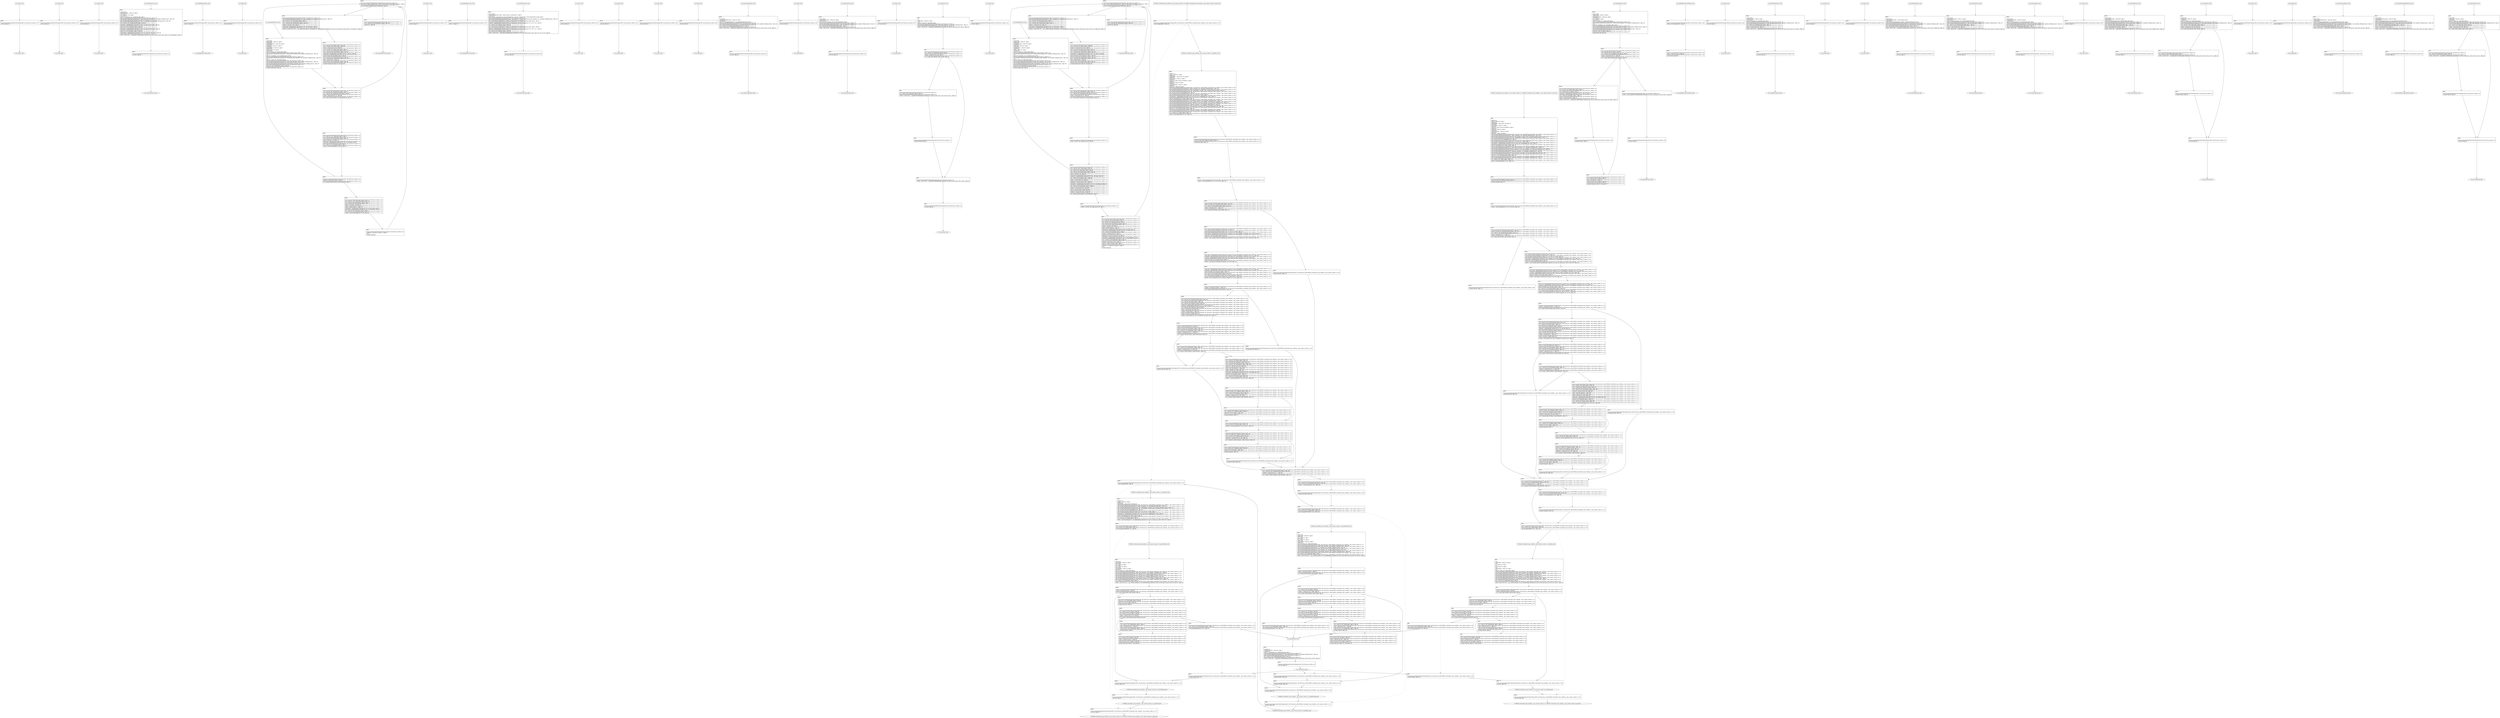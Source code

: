 digraph "icfg graph" {
BBio_ll_good1_end [label="{io_ll_good1_end}"];
BBio_ll_bad6_end [label="{io_ll_bad6_end}"];
BBio_ll_good5_end [label="{io_ll_good5_end}"];
BBio_ll_printWcharLine_end [label="{io_ll_printWcharLine_end}"];
BBio_ll_globalReturnsFalse_end [label="{io_ll_globalReturnsFalse_end}"];
BBio_ll_bad8_end [label="{io_ll_bad8_end}"];
BBio_ll_decodeHexWChars_end [label="{io_ll_decodeHexWChars_end}"];
BBio_ll_good7_end [label="{io_ll_good7_end}"];
BBio_ll_globalReturnsTrue_end [label="{io_ll_globalReturnsTrue_end}"];
BBio_ll_printStructLine_end [label="{io_ll_printStructLine_end}"];
BBio_ll_bad7_end [label="{io_ll_bad7_end}"];
BBio_ll_good6_end [label="{io_ll_good6_end}"];
BBio_ll_bad2_end [label="{io_ll_bad2_end}"];
BBio_ll_bad9_end [label="{io_ll_bad9_end}"];
BBio_ll_printUnsignedLine_end [label="{io_ll_printUnsignedLine_end}"];
BBio_ll_good4_end [label="{io_ll_good4_end}"];
BBio_ll_printSizeTLine_end [label="{io_ll_printSizeTLine_end}"];
BBio_ll_bad5_end [label="{io_ll_bad5_end}"];
BBio_ll_printLine_end [label="{io_ll_printLine_end}"];
BBio_ll_bad4_end [label="{io_ll_bad4_end}"];
BBio_ll_decodeHexChars_end [label="{io_ll_decodeHexChars_end}"];
BBCWE606_Unchecked_Loop_Condition__char_connect_socket_41_ll_goodG2B_end [label="{CWE606_Unchecked_Loop_Condition__char_connect_socket_41_ll_goodG2B_end}"];
BBio_ll_printBytesLine_end [label="{io_ll_printBytesLine_end}"];
BBCWE606_Unchecked_Loop_Condition__char_connect_socket_41_ll_CWE606_Unchecked_Loop_Condition__char_connect_socket_41_bad_end [label="{CWE606_Unchecked_Loop_Condition__char_connect_socket_41_ll_CWE606_Unchecked_Loop_Condition__char_connect_socket_41_bad_end}"];
BBio_ll_globalReturnsTrueOrFalse_end [label="{io_ll_globalReturnsTrueOrFalse_end}"];
BBCWE606_Unchecked_Loop_Condition__char_connect_socket_41_ll_goodG2BSink_end [label="{CWE606_Unchecked_Loop_Condition__char_connect_socket_41_ll_goodG2BSink_end}"];
BBio_ll_good3_end [label="{io_ll_good3_end}"];
BBCWE606_Unchecked_Loop_Condition__char_connect_socket_41_ll_goodB2G_end [label="{CWE606_Unchecked_Loop_Condition__char_connect_socket_41_ll_goodB2G_end}"];
BBio_ll_printHexCharLine_end [label="{io_ll_printHexCharLine_end}"];
BBio_ll_good9_end [label="{io_ll_good9_end}"];
BBCWE606_Unchecked_Loop_Condition__char_connect_socket_41_ll_badSink_end [label="{CWE606_Unchecked_Loop_Condition__char_connect_socket_41_ll_badSink_end}"];
BBio_ll_bad3_end [label="{io_ll_bad3_end}"];
BBio_ll_printDoubleLine_end [label="{io_ll_printDoubleLine_end}"];
BBio_ll_printShortLine_end [label="{io_ll_printShortLine_end}"];
BBio_ll_printLongLine_end [label="{io_ll_printLongLine_end}"];
BBio_ll_bad1_end [label="{io_ll_bad1_end}"];
BBio_ll_printFloatLine_end [label="{io_ll_printFloatLine_end}"];
BBCWE606_Unchecked_Loop_Condition__char_connect_socket_41_ll_CWE606_Unchecked_Loop_Condition__char_connect_socket_41_good_end [label="{CWE606_Unchecked_Loop_Condition__char_connect_socket_41_ll_CWE606_Unchecked_Loop_Condition__char_connect_socket_41_good_end}"];
BBio_ll_printWLine_end [label="{io_ll_printWLine_end}"];
BBio_ll_good2_end [label="{io_ll_good2_end}"];
BBio_ll_printIntLine_end [label="{io_ll_printIntLine_end}"];
BBio_ll_good8_end [label="{io_ll_good8_end}"];
BBio_ll_printLongLongLine_end [label="{io_ll_printLongLongLine_end}"];
BBCWE606_Unchecked_Loop_Condition__char_connect_socket_41_ll_goodB2GSink_end [label="{CWE606_Unchecked_Loop_Condition__char_connect_socket_41_ll_goodB2GSink_end}"];
BBio_ll_printHexUnsignedCharLine_end [label="{io_ll_printHexUnsignedCharLine_end}"];
BBio_ll_printSinkLine_end [label="{io_ll_printSinkLine_end}"];
BBio_ll_good1_start [label="{io_ll_good1_start}", shape=record];
io_ll_good1BB69 [label="{BB69:\l\l/home/raoxue/Desktop/MemVerif/workspace/000_108_954/source_code/io.c:187\l
  ret void, !dbg !52\l
}", shape=record];
BBio_ll_bad6_start [label="{io_ll_bad6_start}", shape=record];
io_ll_bad6BB83 [label="{BB83:\l\l/home/raoxue/Desktop/MemVerif/workspace/000_108_954/source_code/io.c:203\l
  ret void, !dbg !52\l
}", shape=record];
BBio_ll_good5_start [label="{io_ll_good5_start}", shape=record];
io_ll_good5BB73 [label="{BB73:\l\l/home/raoxue/Desktop/MemVerif/workspace/000_108_954/source_code/io.c:191\l
  ret void, !dbg !52\l
}", shape=record];
BBio_ll_printWcharLine_start [label="{io_ll_printWcharLine_start}", shape=record];
io_ll_printWcharLineBB28 [label="{BB28:\l\l/:3053743872\l
  %wideChar.addr = alloca i32, align 4\l
/:3053743872\l
  %s = alloca [2 x i32], align 4\l
/:3053743872\l
  store i32 %wideChar, i32* %wideChar.addr, align 4\l
/home/raoxue/Desktop/MemVerif/workspace/000_108_954/source_code/io.c:70\l
  call void @llvm.dbg.declare(metadata i32* %wideChar.addr, metadata !162, metadata !DIExpression()), !dbg !163\l
/home/raoxue/Desktop/MemVerif/workspace/000_108_954/source_code/io.c:74\l
  call void @llvm.dbg.declare(metadata [2 x i32]* %s, metadata !164, metadata !DIExpression()), !dbg !168\l
/home/raoxue/Desktop/MemVerif/workspace/000_108_954/source_code/io.c:75\l
  %0 = load i32, i32* %wideChar.addr, align 4, !dbg !61\l
/home/raoxue/Desktop/MemVerif/workspace/000_108_954/source_code/io.c:75\l
  %arrayidx = getelementptr inbounds [2 x i32], [2 x i32]* %s, i64 0, i64 0, !dbg !62\l
/home/raoxue/Desktop/MemVerif/workspace/000_108_954/source_code/io.c:75\l
  store i32 %0, i32* %arrayidx, align 4, !dbg !63\l
/home/raoxue/Desktop/MemVerif/workspace/000_108_954/source_code/io.c:76\l
  %arrayidx1 = getelementptr inbounds [2 x i32], [2 x i32]* %s, i64 0, i64 1, !dbg !64\l
/home/raoxue/Desktop/MemVerif/workspace/000_108_954/source_code/io.c:76\l
  store i32 0, i32* %arrayidx1, align 4, !dbg !65\l
/home/raoxue/Desktop/MemVerif/workspace/000_108_954/source_code/io.c:77\l
  %arraydecay = getelementptr inbounds [2 x i32], [2 x i32]* %s, i64 0, i64 0, !dbg !66\l
/home/raoxue/Desktop/MemVerif/workspace/000_108_954/source_code/io.c:77\l
  %call = call i32 (i8*, ...) @printf(i8* getelementptr inbounds ([5 x i8], [5 x i8]* @.str.10, i64 0, i64 0), i32* %arraydecay), !dbg !67\l
}", shape=record];
io_ll_printWcharLineBB28 [label="{BB28:\l\l/:3053743872\l
  %wideChar.addr = alloca i32, align 4\l
/:3053743872\l
  %s = alloca [2 x i32], align 4\l
/:3053743872\l
  store i32 %wideChar, i32* %wideChar.addr, align 4\l
/home/raoxue/Desktop/MemVerif/workspace/000_108_954/source_code/io.c:70\l
  call void @llvm.dbg.declare(metadata i32* %wideChar.addr, metadata !162, metadata !DIExpression()), !dbg !163\l
/home/raoxue/Desktop/MemVerif/workspace/000_108_954/source_code/io.c:74\l
  call void @llvm.dbg.declare(metadata [2 x i32]* %s, metadata !164, metadata !DIExpression()), !dbg !168\l
/home/raoxue/Desktop/MemVerif/workspace/000_108_954/source_code/io.c:75\l
  %0 = load i32, i32* %wideChar.addr, align 4, !dbg !61\l
/home/raoxue/Desktop/MemVerif/workspace/000_108_954/source_code/io.c:75\l
  %arrayidx = getelementptr inbounds [2 x i32], [2 x i32]* %s, i64 0, i64 0, !dbg !62\l
/home/raoxue/Desktop/MemVerif/workspace/000_108_954/source_code/io.c:75\l
  store i32 %0, i32* %arrayidx, align 4, !dbg !63\l
/home/raoxue/Desktop/MemVerif/workspace/000_108_954/source_code/io.c:76\l
  %arrayidx1 = getelementptr inbounds [2 x i32], [2 x i32]* %s, i64 0, i64 1, !dbg !64\l
/home/raoxue/Desktop/MemVerif/workspace/000_108_954/source_code/io.c:76\l
  store i32 0, i32* %arrayidx1, align 4, !dbg !65\l
/home/raoxue/Desktop/MemVerif/workspace/000_108_954/source_code/io.c:77\l
  %arraydecay = getelementptr inbounds [2 x i32], [2 x i32]* %s, i64 0, i64 0, !dbg !66\l
/home/raoxue/Desktop/MemVerif/workspace/000_108_954/source_code/io.c:77\l
  %call = call i32 (i8*, ...) @printf(i8* getelementptr inbounds ([5 x i8], [5 x i8]* @.str.10, i64 0, i64 0), i32* %arraydecay), !dbg !67\l
}", shape=record];
io_ll_printWcharLineBB29 [label="{BB29:\l\l/home/raoxue/Desktop/MemVerif/workspace/000_108_954/source_code/io.c:78\l
  ret void, !dbg !68\l
}", shape=record];
BBio_ll_globalReturnsFalse_start [label="{io_ll_globalReturnsFalse_start}", shape=record];
io_ll_globalReturnsFalseBB66 [label="{BB66:\l\l/home/raoxue/Desktop/MemVerif/workspace/000_108_954/source_code/io.c:163\l
  ret i32 0, !dbg !52\l
}", shape=record];
BBio_ll_bad8_start [label="{io_ll_bad8_start}", shape=record];
io_ll_bad8BB85 [label="{BB85:\l\l/home/raoxue/Desktop/MemVerif/workspace/000_108_954/source_code/io.c:205\l
  ret void, !dbg !52\l
}", shape=record];
BBio_ll_decodeHexWChars_start [label="{io_ll_decodeHexWChars_start}", shape=record];
io_ll_decodeHexWCharsBB55 [label="{BB55:\l\l/:100629064\l
  %bytes.addr = alloca i8*, align 8\l
/:100629064\l
  %numBytes.addr = alloca i64, align 8\l
/:100629064\l
  %hex.addr = alloca i32*, align 8\l
/:100629064\l
  %numWritten = alloca i64, align 8\l
/:100629064\l
  %byte = alloca i32, align 4\l
/:100629064\l
  store i8* %bytes, i8** %bytes.addr, align 8\l
/home/raoxue/Desktop/MemVerif/workspace/000_108_954/source_code/io.c:135\l
  call void @llvm.dbg.declare(metadata i8** %bytes.addr, metadata !290, metadata !DIExpression()), !dbg !291\l
/:135\l
  store i64 %numBytes, i64* %numBytes.addr, align 8\l
/home/raoxue/Desktop/MemVerif/workspace/000_108_954/source_code/io.c:135\l
  call void @llvm.dbg.declare(metadata i64* %numBytes.addr, metadata !292, metadata !DIExpression()), !dbg !293\l
/:135\l
  store i32* %hex, i32** %hex.addr, align 8\l
/home/raoxue/Desktop/MemVerif/workspace/000_108_954/source_code/io.c:135\l
  call void @llvm.dbg.declare(metadata i32** %hex.addr, metadata !294, metadata !DIExpression()), !dbg !295\l
/home/raoxue/Desktop/MemVerif/workspace/000_108_954/source_code/io.c:137\l
  call void @llvm.dbg.declare(metadata i64* %numWritten, metadata !296, metadata !DIExpression()), !dbg !297\l
/home/raoxue/Desktop/MemVerif/workspace/000_108_954/source_code/io.c:137\l
  store i64 0, i64* %numWritten, align 8, !dbg !65\l
/home/raoxue/Desktop/MemVerif/workspace/000_108_954/source_code/io.c:143\l
  br label %while.cond, !dbg !66\l
}", shape=record];
io_ll_decodeHexWCharsBB56 [label="{BB56:\l\l/home/raoxue/Desktop/MemVerif/workspace/000_108_954/source_code/io.c:143\l
  %0 = load i64, i64* %numWritten, align 8, !dbg !67\l
/home/raoxue/Desktop/MemVerif/workspace/000_108_954/source_code/io.c:143\l
  %1 = load i64, i64* %numBytes.addr, align 8, !dbg !68\l
/home/raoxue/Desktop/MemVerif/workspace/000_108_954/source_code/io.c:143\l
  %cmp = icmp ult i64 %0, %1, !dbg !69\l
/home/raoxue/Desktop/MemVerif/workspace/000_108_954/source_code/io.c:143\l
  br i1 %cmp, label %land.lhs.true, label %land.end, !dbg !70\l
}", shape=record];
io_ll_decodeHexWCharsBB57 [label="{BB57:\l\l/home/raoxue/Desktop/MemVerif/workspace/000_108_954/source_code/io.c:143\l
  %2 = load i32*, i32** %hex.addr, align 8, !dbg !71\l
/home/raoxue/Desktop/MemVerif/workspace/000_108_954/source_code/io.c:143\l
  %3 = load i64, i64* %numWritten, align 8, !dbg !72\l
/home/raoxue/Desktop/MemVerif/workspace/000_108_954/source_code/io.c:143\l
  %mul = mul i64 2, %3, !dbg !73\l
/home/raoxue/Desktop/MemVerif/workspace/000_108_954/source_code/io.c:143\l
  %arrayidx = getelementptr inbounds i32, i32* %2, i64 %mul, !dbg !71\l
/home/raoxue/Desktop/MemVerif/workspace/000_108_954/source_code/io.c:143\l
  %4 = load i32, i32* %arrayidx, align 4, !dbg !71\l
/home/raoxue/Desktop/MemVerif/workspace/000_108_954/source_code/io.c:143\l
  %call = call i32 @iswxdigit(i32 %4) #5, !dbg !74\l
}", shape=record];
io_ll_decodeHexWCharsBB57 [label="{BB57:\l\l/home/raoxue/Desktop/MemVerif/workspace/000_108_954/source_code/io.c:143\l
  %2 = load i32*, i32** %hex.addr, align 8, !dbg !71\l
/home/raoxue/Desktop/MemVerif/workspace/000_108_954/source_code/io.c:143\l
  %3 = load i64, i64* %numWritten, align 8, !dbg !72\l
/home/raoxue/Desktop/MemVerif/workspace/000_108_954/source_code/io.c:143\l
  %mul = mul i64 2, %3, !dbg !73\l
/home/raoxue/Desktop/MemVerif/workspace/000_108_954/source_code/io.c:143\l
  %arrayidx = getelementptr inbounds i32, i32* %2, i64 %mul, !dbg !71\l
/home/raoxue/Desktop/MemVerif/workspace/000_108_954/source_code/io.c:143\l
  %4 = load i32, i32* %arrayidx, align 4, !dbg !71\l
/home/raoxue/Desktop/MemVerif/workspace/000_108_954/source_code/io.c:143\l
  %call = call i32 @iswxdigit(i32 %4) #5, !dbg !74\l
}", shape=record];
io_ll_decodeHexWCharsBB59 [label="{BB59:\l\l/home/raoxue/Desktop/MemVerif/workspace/000_108_954/source_code/io.c:143\l
  %tobool = icmp ne i32 %call, 0, !dbg !74\l
/home/raoxue/Desktop/MemVerif/workspace/000_108_954/source_code/io.c:143\l
  br i1 %tobool, label %land.rhs, label %land.end, !dbg !75\l
}", shape=record];
io_ll_decodeHexWCharsBB60 [label="{BB60:\l\l/home/raoxue/Desktop/MemVerif/workspace/000_108_954/source_code/io.c:143\l
  %5 = load i32*, i32** %hex.addr, align 8, !dbg !76\l
/home/raoxue/Desktop/MemVerif/workspace/000_108_954/source_code/io.c:143\l
  %6 = load i64, i64* %numWritten, align 8, !dbg !77\l
/home/raoxue/Desktop/MemVerif/workspace/000_108_954/source_code/io.c:143\l
  %mul1 = mul i64 2, %6, !dbg !78\l
/home/raoxue/Desktop/MemVerif/workspace/000_108_954/source_code/io.c:143\l
  %add = add i64 %mul1, 1, !dbg !79\l
/home/raoxue/Desktop/MemVerif/workspace/000_108_954/source_code/io.c:143\l
  %arrayidx2 = getelementptr inbounds i32, i32* %5, i64 %add, !dbg !76\l
/home/raoxue/Desktop/MemVerif/workspace/000_108_954/source_code/io.c:143\l
  %7 = load i32, i32* %arrayidx2, align 4, !dbg !76\l
/home/raoxue/Desktop/MemVerif/workspace/000_108_954/source_code/io.c:143\l
  %call3 = call i32 @iswxdigit(i32 %7) #5, !dbg !80\l
}", shape=record];
io_ll_decodeHexWCharsBB60 [label="{BB60:\l\l/home/raoxue/Desktop/MemVerif/workspace/000_108_954/source_code/io.c:143\l
  %5 = load i32*, i32** %hex.addr, align 8, !dbg !76\l
/home/raoxue/Desktop/MemVerif/workspace/000_108_954/source_code/io.c:143\l
  %6 = load i64, i64* %numWritten, align 8, !dbg !77\l
/home/raoxue/Desktop/MemVerif/workspace/000_108_954/source_code/io.c:143\l
  %mul1 = mul i64 2, %6, !dbg !78\l
/home/raoxue/Desktop/MemVerif/workspace/000_108_954/source_code/io.c:143\l
  %add = add i64 %mul1, 1, !dbg !79\l
/home/raoxue/Desktop/MemVerif/workspace/000_108_954/source_code/io.c:143\l
  %arrayidx2 = getelementptr inbounds i32, i32* %5, i64 %add, !dbg !76\l
/home/raoxue/Desktop/MemVerif/workspace/000_108_954/source_code/io.c:143\l
  %7 = load i32, i32* %arrayidx2, align 4, !dbg !76\l
/home/raoxue/Desktop/MemVerif/workspace/000_108_954/source_code/io.c:143\l
  %call3 = call i32 @iswxdigit(i32 %7) #5, !dbg !80\l
}", shape=record];
io_ll_decodeHexWCharsBB61 [label="{BB61:\l\l/home/raoxue/Desktop/MemVerif/workspace/000_108_954/source_code/io.c:143\l
  %tobool4 = icmp ne i32 %call3, 0, !dbg !75\l
/:143\l
  br label %land.end\l
}", shape=record];
io_ll_decodeHexWCharsBB58 [label="{BB58:\l\l/home/raoxue/Desktop/MemVerif/workspace/000_108_954/source_code/io.c:0\l
  %8 = phi i1 [ false, %land.lhs.true ], [ false, %while.cond ], [ %tobool4, %land.rhs ], !dbg !81\l
/home/raoxue/Desktop/MemVerif/workspace/000_108_954/source_code/io.c:143\l
  br i1 %8, label %while.body, label %while.end, !dbg !66\l
}", shape=record];
io_ll_decodeHexWCharsBB62 [label="{BB62:\l\l/home/raoxue/Desktop/MemVerif/workspace/000_108_954/source_code/io.c:145\l
  call void @llvm.dbg.declare(metadata i32* %byte, metadata !314, metadata !DIExpression()), !dbg !316\l
/home/raoxue/Desktop/MemVerif/workspace/000_108_954/source_code/io.c:146\l
  %9 = load i32*, i32** %hex.addr, align 8, !dbg !85\l
/home/raoxue/Desktop/MemVerif/workspace/000_108_954/source_code/io.c:146\l
  %10 = load i64, i64* %numWritten, align 8, !dbg !86\l
/home/raoxue/Desktop/MemVerif/workspace/000_108_954/source_code/io.c:146\l
  %mul5 = mul i64 2, %10, !dbg !87\l
/home/raoxue/Desktop/MemVerif/workspace/000_108_954/source_code/io.c:146\l
  %arrayidx6 = getelementptr inbounds i32, i32* %9, i64 %mul5, !dbg !85\l
/home/raoxue/Desktop/MemVerif/workspace/000_108_954/source_code/io.c:146\l
  %call7 = call i32 (i32*, i32*, ...) @__isoc99_swscanf(i32* %arrayidx6, i32* getelementptr inbounds ([5 x i32], [5 x i32]* @.str.16, i64 0, i64 0), i32* %byte) #5, !dbg !88\l
}", shape=record];
io_ll_decodeHexWCharsBB62 [label="{BB62:\l\l/home/raoxue/Desktop/MemVerif/workspace/000_108_954/source_code/io.c:145\l
  call void @llvm.dbg.declare(metadata i32* %byte, metadata !314, metadata !DIExpression()), !dbg !316\l
/home/raoxue/Desktop/MemVerif/workspace/000_108_954/source_code/io.c:146\l
  %9 = load i32*, i32** %hex.addr, align 8, !dbg !85\l
/home/raoxue/Desktop/MemVerif/workspace/000_108_954/source_code/io.c:146\l
  %10 = load i64, i64* %numWritten, align 8, !dbg !86\l
/home/raoxue/Desktop/MemVerif/workspace/000_108_954/source_code/io.c:146\l
  %mul5 = mul i64 2, %10, !dbg !87\l
/home/raoxue/Desktop/MemVerif/workspace/000_108_954/source_code/io.c:146\l
  %arrayidx6 = getelementptr inbounds i32, i32* %9, i64 %mul5, !dbg !85\l
/home/raoxue/Desktop/MemVerif/workspace/000_108_954/source_code/io.c:146\l
  %call7 = call i32 (i32*, i32*, ...) @__isoc99_swscanf(i32* %arrayidx6, i32* getelementptr inbounds ([5 x i32], [5 x i32]* @.str.16, i64 0, i64 0), i32* %byte) #5, !dbg !88\l
}", shape=record];
io_ll_decodeHexWCharsBB64 [label="{BB64:\l\l/home/raoxue/Desktop/MemVerif/workspace/000_108_954/source_code/io.c:147\l
  %11 = load i32, i32* %byte, align 4, !dbg !89\l
/home/raoxue/Desktop/MemVerif/workspace/000_108_954/source_code/io.c:147\l
  %conv = trunc i32 %11 to i8, !dbg !90\l
/home/raoxue/Desktop/MemVerif/workspace/000_108_954/source_code/io.c:147\l
  %12 = load i8*, i8** %bytes.addr, align 8, !dbg !91\l
/home/raoxue/Desktop/MemVerif/workspace/000_108_954/source_code/io.c:147\l
  %13 = load i64, i64* %numWritten, align 8, !dbg !92\l
/home/raoxue/Desktop/MemVerif/workspace/000_108_954/source_code/io.c:147\l
  %arrayidx8 = getelementptr inbounds i8, i8* %12, i64 %13, !dbg !91\l
/home/raoxue/Desktop/MemVerif/workspace/000_108_954/source_code/io.c:147\l
  store i8 %conv, i8* %arrayidx8, align 1, !dbg !93\l
/home/raoxue/Desktop/MemVerif/workspace/000_108_954/source_code/io.c:148\l
  %14 = load i64, i64* %numWritten, align 8, !dbg !94\l
/home/raoxue/Desktop/MemVerif/workspace/000_108_954/source_code/io.c:148\l
  %inc = add i64 %14, 1, !dbg !94\l
/home/raoxue/Desktop/MemVerif/workspace/000_108_954/source_code/io.c:148\l
  store i64 %inc, i64* %numWritten, align 8, !dbg !94\l
/home/raoxue/Desktop/MemVerif/workspace/000_108_954/source_code/io.c:143\l
  br label %while.cond, !dbg !66, !llvm.loop !95\l
}", shape=record];
io_ll_decodeHexWCharsBB63 [label="{BB63:\l\l/home/raoxue/Desktop/MemVerif/workspace/000_108_954/source_code/io.c:151\l
  %15 = load i64, i64* %numWritten, align 8, !dbg !98\l
/home/raoxue/Desktop/MemVerif/workspace/000_108_954/source_code/io.c:151\l
  ret i64 %15, !dbg !99\l
}", shape=record];
BBio_ll_good7_start [label="{io_ll_good7_start}", shape=record];
io_ll_good7BB75 [label="{BB75:\l\l/home/raoxue/Desktop/MemVerif/workspace/000_108_954/source_code/io.c:193\l
  ret void, !dbg !52\l
}", shape=record];
BBio_ll_globalReturnsTrue_start [label="{io_ll_globalReturnsTrue_start}", shape=record];
io_ll_globalReturnsTrueBB65 [label="{BB65:\l\l/home/raoxue/Desktop/MemVerif/workspace/000_108_954/source_code/io.c:158\l
  ret i32 1, !dbg !52\l
}", shape=record];
BBio_ll_printStructLine_start [label="{io_ll_printStructLine_start}", shape=record];
io_ll_printStructLineBB36 [label="{BB36:\l\l/:3053743872\l
  %structTwoIntsStruct.addr = alloca %struct._twoIntsStruct*, align 8\l
/:3053743872\l
  store %struct._twoIntsStruct* %structTwoIntsStruct, %struct._twoIntsStruct** %structTwoIntsStruct.addr, align 8\l
/home/raoxue/Desktop/MemVerif/workspace/000_108_954/source_code/io.c:95\l
  call void @llvm.dbg.declare(metadata %struct._twoIntsStruct** %structTwoIntsStruct.addr, metadata !212, metadata !DIExpression()), !dbg !213\l
/home/raoxue/Desktop/MemVerif/workspace/000_108_954/source_code/io.c:97\l
  %0 = load %struct._twoIntsStruct*, %struct._twoIntsStruct** %structTwoIntsStruct.addr, align 8, !dbg !61\l
/home/raoxue/Desktop/MemVerif/workspace/000_108_954/source_code/io.c:97\l
  %intOne = getelementptr inbounds %struct._twoIntsStruct, %struct._twoIntsStruct* %0, i32 0, i32 0, !dbg !62\l
/home/raoxue/Desktop/MemVerif/workspace/000_108_954/source_code/io.c:97\l
  %1 = load i32, i32* %intOne, align 4, !dbg !62\l
/home/raoxue/Desktop/MemVerif/workspace/000_108_954/source_code/io.c:97\l
  %2 = load %struct._twoIntsStruct*, %struct._twoIntsStruct** %structTwoIntsStruct.addr, align 8, !dbg !63\l
/home/raoxue/Desktop/MemVerif/workspace/000_108_954/source_code/io.c:97\l
  %intTwo = getelementptr inbounds %struct._twoIntsStruct, %struct._twoIntsStruct* %2, i32 0, i32 1, !dbg !64\l
/home/raoxue/Desktop/MemVerif/workspace/000_108_954/source_code/io.c:97\l
  %3 = load i32, i32* %intTwo, align 4, !dbg !64\l
/home/raoxue/Desktop/MemVerif/workspace/000_108_954/source_code/io.c:97\l
  %call = call i32 (i8*, ...) @printf(i8* getelementptr inbounds ([10 x i8], [10 x i8]* @.str.13, i64 0, i64 0), i32 %1, i32 %3), !dbg !65\l
}", shape=record];
io_ll_printStructLineBB36 [label="{BB36:\l\l/:3053743872\l
  %structTwoIntsStruct.addr = alloca %struct._twoIntsStruct*, align 8\l
/:3053743872\l
  store %struct._twoIntsStruct* %structTwoIntsStruct, %struct._twoIntsStruct** %structTwoIntsStruct.addr, align 8\l
/home/raoxue/Desktop/MemVerif/workspace/000_108_954/source_code/io.c:95\l
  call void @llvm.dbg.declare(metadata %struct._twoIntsStruct** %structTwoIntsStruct.addr, metadata !212, metadata !DIExpression()), !dbg !213\l
/home/raoxue/Desktop/MemVerif/workspace/000_108_954/source_code/io.c:97\l
  %0 = load %struct._twoIntsStruct*, %struct._twoIntsStruct** %structTwoIntsStruct.addr, align 8, !dbg !61\l
/home/raoxue/Desktop/MemVerif/workspace/000_108_954/source_code/io.c:97\l
  %intOne = getelementptr inbounds %struct._twoIntsStruct, %struct._twoIntsStruct* %0, i32 0, i32 0, !dbg !62\l
/home/raoxue/Desktop/MemVerif/workspace/000_108_954/source_code/io.c:97\l
  %1 = load i32, i32* %intOne, align 4, !dbg !62\l
/home/raoxue/Desktop/MemVerif/workspace/000_108_954/source_code/io.c:97\l
  %2 = load %struct._twoIntsStruct*, %struct._twoIntsStruct** %structTwoIntsStruct.addr, align 8, !dbg !63\l
/home/raoxue/Desktop/MemVerif/workspace/000_108_954/source_code/io.c:97\l
  %intTwo = getelementptr inbounds %struct._twoIntsStruct, %struct._twoIntsStruct* %2, i32 0, i32 1, !dbg !64\l
/home/raoxue/Desktop/MemVerif/workspace/000_108_954/source_code/io.c:97\l
  %3 = load i32, i32* %intTwo, align 4, !dbg !64\l
/home/raoxue/Desktop/MemVerif/workspace/000_108_954/source_code/io.c:97\l
  %call = call i32 (i8*, ...) @printf(i8* getelementptr inbounds ([10 x i8], [10 x i8]* @.str.13, i64 0, i64 0), i32 %1, i32 %3), !dbg !65\l
}", shape=record];
io_ll_printStructLineBB37 [label="{BB37:\l\l/home/raoxue/Desktop/MemVerif/workspace/000_108_954/source_code/io.c:98\l
  ret void, !dbg !66\l
}", shape=record];
BBio_ll_bad7_start [label="{io_ll_bad7_start}", shape=record];
io_ll_bad7BB84 [label="{BB84:\l\l/home/raoxue/Desktop/MemVerif/workspace/000_108_954/source_code/io.c:204\l
  ret void, !dbg !52\l
}", shape=record];
BBio_ll_good6_start [label="{io_ll_good6_start}", shape=record];
io_ll_good6BB74 [label="{BB74:\l\l/home/raoxue/Desktop/MemVerif/workspace/000_108_954/source_code/io.c:192\l
  ret void, !dbg !52\l
}", shape=record];
BBio_ll_bad2_start [label="{io_ll_bad2_start}", shape=record];
io_ll_bad2BB79 [label="{BB79:\l\l/home/raoxue/Desktop/MemVerif/workspace/000_108_954/source_code/io.c:199\l
  ret void, !dbg !52\l
}", shape=record];
BBio_ll_bad9_start [label="{io_ll_bad9_start}", shape=record];
io_ll_bad9BB86 [label="{BB86:\l\l/home/raoxue/Desktop/MemVerif/workspace/000_108_954/source_code/io.c:206\l
  ret void, !dbg !52\l
}", shape=record];
BBio_ll_printUnsignedLine_start [label="{io_ll_printUnsignedLine_start}", shape=record];
io_ll_printUnsignedLineBB30 [label="{BB30:\l\l/:100790104\l
  %unsignedNumber.addr = alloca i32, align 4\l
/:100790104\l
  store i32 %unsignedNumber, i32* %unsignedNumber.addr, align 4\l
/home/raoxue/Desktop/MemVerif/workspace/000_108_954/source_code/io.c:80\l
  call void @llvm.dbg.declare(metadata i32* %unsignedNumber.addr, metadata !180, metadata !DIExpression()), !dbg !181\l
/home/raoxue/Desktop/MemVerif/workspace/000_108_954/source_code/io.c:82\l
  %0 = load i32, i32* %unsignedNumber.addr, align 4, !dbg !54\l
/home/raoxue/Desktop/MemVerif/workspace/000_108_954/source_code/io.c:82\l
  %call = call i32 (i8*, ...) @printf(i8* getelementptr inbounds ([4 x i8], [4 x i8]* @.str.11, i64 0, i64 0), i32 %0), !dbg !55\l
}", shape=record];
io_ll_printUnsignedLineBB30 [label="{BB30:\l\l/:100790104\l
  %unsignedNumber.addr = alloca i32, align 4\l
/:100790104\l
  store i32 %unsignedNumber, i32* %unsignedNumber.addr, align 4\l
/home/raoxue/Desktop/MemVerif/workspace/000_108_954/source_code/io.c:80\l
  call void @llvm.dbg.declare(metadata i32* %unsignedNumber.addr, metadata !180, metadata !DIExpression()), !dbg !181\l
/home/raoxue/Desktop/MemVerif/workspace/000_108_954/source_code/io.c:82\l
  %0 = load i32, i32* %unsignedNumber.addr, align 4, !dbg !54\l
/home/raoxue/Desktop/MemVerif/workspace/000_108_954/source_code/io.c:82\l
  %call = call i32 (i8*, ...) @printf(i8* getelementptr inbounds ([4 x i8], [4 x i8]* @.str.11, i64 0, i64 0), i32 %0), !dbg !55\l
}", shape=record];
io_ll_printUnsignedLineBB31 [label="{BB31:\l\l/home/raoxue/Desktop/MemVerif/workspace/000_108_954/source_code/io.c:83\l
  ret void, !dbg !56\l
}", shape=record];
BBio_ll_good4_start [label="{io_ll_good4_start}", shape=record];
io_ll_good4BB72 [label="{BB72:\l\l/home/raoxue/Desktop/MemVerif/workspace/000_108_954/source_code/io.c:190\l
  ret void, !dbg !52\l
}", shape=record];
BBio_ll_printSizeTLine_start [label="{io_ll_printSizeTLine_start}", shape=record];
io_ll_printSizeTLineBB24 [label="{BB24:\l\l/:3053743872\l
  %sizeTNumber.addr = alloca i64, align 8\l
/:3053743872\l
  store i64 %sizeTNumber, i64* %sizeTNumber.addr, align 8\l
/home/raoxue/Desktop/MemVerif/workspace/000_108_954/source_code/io.c:60\l
  call void @llvm.dbg.declare(metadata i64* %sizeTNumber.addr, metadata !146, metadata !DIExpression()), !dbg !147\l
/home/raoxue/Desktop/MemVerif/workspace/000_108_954/source_code/io.c:62\l
  %0 = load i64, i64* %sizeTNumber.addr, align 8, !dbg !57\l
/home/raoxue/Desktop/MemVerif/workspace/000_108_954/source_code/io.c:62\l
  %call = call i32 (i8*, ...) @printf(i8* getelementptr inbounds ([5 x i8], [5 x i8]* @.str.8, i64 0, i64 0), i64 %0), !dbg !58\l
}", shape=record];
io_ll_printSizeTLineBB24 [label="{BB24:\l\l/:3053743872\l
  %sizeTNumber.addr = alloca i64, align 8\l
/:3053743872\l
  store i64 %sizeTNumber, i64* %sizeTNumber.addr, align 8\l
/home/raoxue/Desktop/MemVerif/workspace/000_108_954/source_code/io.c:60\l
  call void @llvm.dbg.declare(metadata i64* %sizeTNumber.addr, metadata !146, metadata !DIExpression()), !dbg !147\l
/home/raoxue/Desktop/MemVerif/workspace/000_108_954/source_code/io.c:62\l
  %0 = load i64, i64* %sizeTNumber.addr, align 8, !dbg !57\l
/home/raoxue/Desktop/MemVerif/workspace/000_108_954/source_code/io.c:62\l
  %call = call i32 (i8*, ...) @printf(i8* getelementptr inbounds ([5 x i8], [5 x i8]* @.str.8, i64 0, i64 0), i64 %0), !dbg !58\l
}", shape=record];
io_ll_printSizeTLineBB25 [label="{BB25:\l\l/home/raoxue/Desktop/MemVerif/workspace/000_108_954/source_code/io.c:63\l
  ret void, !dbg !59\l
}", shape=record];
BBio_ll_bad5_start [label="{io_ll_bad5_start}", shape=record];
io_ll_bad5BB82 [label="{BB82:\l\l/home/raoxue/Desktop/MemVerif/workspace/000_108_954/source_code/io.c:202\l
  ret void, !dbg !52\l
}", shape=record];
BBio_ll_printLine_start [label="{io_ll_printLine_start}", shape=record];
io_ll_printLineBB0 [label="{BB0:\l\l/:415\l
  %line.addr = alloca i8*, align 8\l
/:415\l
  store i8* %line, i8** %line.addr, align 8\l
/home/raoxue/Desktop/MemVerif/workspace/000_108_954/source_code/io.c:11\l
  call void @llvm.dbg.declare(metadata i8** %line.addr, metadata !52, metadata !DIExpression()), !dbg !53\l
/home/raoxue/Desktop/MemVerif/workspace/000_108_954/source_code/io.c:13\l
  %call = call i32 (i8*, ...) @printf(i8* getelementptr inbounds ([9 x i8], [9 x i8]* @.str, i64 0, i64 0)), !dbg !54\l
}", shape=record];
io_ll_printLineBB0 [label="{BB0:\l\l/:415\l
  %line.addr = alloca i8*, align 8\l
/:415\l
  store i8* %line, i8** %line.addr, align 8\l
/home/raoxue/Desktop/MemVerif/workspace/000_108_954/source_code/io.c:11\l
  call void @llvm.dbg.declare(metadata i8** %line.addr, metadata !52, metadata !DIExpression()), !dbg !53\l
/home/raoxue/Desktop/MemVerif/workspace/000_108_954/source_code/io.c:13\l
  %call = call i32 (i8*, ...) @printf(i8* getelementptr inbounds ([9 x i8], [9 x i8]* @.str, i64 0, i64 0)), !dbg !54\l
}", shape=record];
io_ll_printLineBB1 [label="{BB1:\l\l/home/raoxue/Desktop/MemVerif/workspace/000_108_954/source_code/io.c:14\l
  %0 = load i8*, i8** %line.addr, align 8, !dbg !55\l
/home/raoxue/Desktop/MemVerif/workspace/000_108_954/source_code/io.c:14\l
  %cmp = icmp ne i8* %0, null, !dbg !57\l
/home/raoxue/Desktop/MemVerif/workspace/000_108_954/source_code/io.c:14\l
  br i1 %cmp, label %if.then, label %if.end, !dbg !58\l
}", shape=record];
io_ll_printLineBB2 [label="{BB2:\l\l/home/raoxue/Desktop/MemVerif/workspace/000_108_954/source_code/io.c:16\l
  %1 = load i8*, i8** %line.addr, align 8, !dbg !59\l
/home/raoxue/Desktop/MemVerif/workspace/000_108_954/source_code/io.c:16\l
  %call1 = call i32 (i8*, ...) @printf(i8* getelementptr inbounds ([4 x i8], [4 x i8]* @.str.1, i64 0, i64 0), i8* %1), !dbg !61\l
}", shape=record];
io_ll_printLineBB2 [label="{BB2:\l\l/home/raoxue/Desktop/MemVerif/workspace/000_108_954/source_code/io.c:16\l
  %1 = load i8*, i8** %line.addr, align 8, !dbg !59\l
/home/raoxue/Desktop/MemVerif/workspace/000_108_954/source_code/io.c:16\l
  %call1 = call i32 (i8*, ...) @printf(i8* getelementptr inbounds ([4 x i8], [4 x i8]* @.str.1, i64 0, i64 0), i8* %1), !dbg !61\l
}", shape=record];
io_ll_printLineBB4 [label="{BB4:\l\l/home/raoxue/Desktop/MemVerif/workspace/000_108_954/source_code/io.c:17\l
  br label %if.end, !dbg !62\l
}", shape=record];
io_ll_printLineBB3 [label="{BB3:\l\l/home/raoxue/Desktop/MemVerif/workspace/000_108_954/source_code/io.c:18\l
  %call2 = call i32 (i8*, ...) @printf(i8* getelementptr inbounds ([9 x i8], [9 x i8]* @.str.2, i64 0, i64 0)), !dbg !63\l
}", shape=record];
io_ll_printLineBB3 [label="{BB3:\l\l/home/raoxue/Desktop/MemVerif/workspace/000_108_954/source_code/io.c:18\l
  %call2 = call i32 (i8*, ...) @printf(i8* getelementptr inbounds ([9 x i8], [9 x i8]* @.str.2, i64 0, i64 0)), !dbg !63\l
}", shape=record];
io_ll_printLineBB5 [label="{BB5:\l\l/home/raoxue/Desktop/MemVerif/workspace/000_108_954/source_code/io.c:19\l
  ret void, !dbg !64\l
}", shape=record];
BBio_ll_bad4_start [label="{io_ll_bad4_start}", shape=record];
io_ll_bad4BB81 [label="{BB81:\l\l/home/raoxue/Desktop/MemVerif/workspace/000_108_954/source_code/io.c:201\l
  ret void, !dbg !52\l
}", shape=record];
BBio_ll_decodeHexChars_start [label="{io_ll_decodeHexChars_start}", shape=record];
io_ll_decodeHexCharsBB45 [label="{BB45:\l\l/:100643392\l
  %bytes.addr = alloca i8*, align 8\l
/:100643392\l
  %numBytes.addr = alloca i64, align 8\l
/:100643392\l
  %hex.addr = alloca i8*, align 8\l
/:100643392\l
  %numWritten = alloca i64, align 8\l
/:100643392\l
  %byte = alloca i32, align 4\l
/:100643392\l
  store i8* %bytes, i8** %bytes.addr, align 8\l
/home/raoxue/Desktop/MemVerif/workspace/000_108_954/source_code/io.c:113\l
  call void @llvm.dbg.declare(metadata i8** %bytes.addr, metadata !253, metadata !DIExpression()), !dbg !254\l
/:113\l
  store i64 %numBytes, i64* %numBytes.addr, align 8\l
/home/raoxue/Desktop/MemVerif/workspace/000_108_954/source_code/io.c:113\l
  call void @llvm.dbg.declare(metadata i64* %numBytes.addr, metadata !255, metadata !DIExpression()), !dbg !256\l
/:113\l
  store i8* %hex, i8** %hex.addr, align 8\l
/home/raoxue/Desktop/MemVerif/workspace/000_108_954/source_code/io.c:113\l
  call void @llvm.dbg.declare(metadata i8** %hex.addr, metadata !257, metadata !DIExpression()), !dbg !258\l
/home/raoxue/Desktop/MemVerif/workspace/000_108_954/source_code/io.c:115\l
  call void @llvm.dbg.declare(metadata i64* %numWritten, metadata !259, metadata !DIExpression()), !dbg !260\l
/home/raoxue/Desktop/MemVerif/workspace/000_108_954/source_code/io.c:115\l
  store i64 0, i64* %numWritten, align 8, !dbg !63\l
/home/raoxue/Desktop/MemVerif/workspace/000_108_954/source_code/io.c:121\l
  br label %while.cond, !dbg !64\l
}", shape=record];
io_ll_decodeHexCharsBB46 [label="{BB46:\l\l/home/raoxue/Desktop/MemVerif/workspace/000_108_954/source_code/io.c:121\l
  %0 = load i64, i64* %numWritten, align 8, !dbg !65\l
/home/raoxue/Desktop/MemVerif/workspace/000_108_954/source_code/io.c:121\l
  %1 = load i64, i64* %numBytes.addr, align 8, !dbg !66\l
/home/raoxue/Desktop/MemVerif/workspace/000_108_954/source_code/io.c:121\l
  %cmp = icmp ult i64 %0, %1, !dbg !67\l
/home/raoxue/Desktop/MemVerif/workspace/000_108_954/source_code/io.c:121\l
  br i1 %cmp, label %land.lhs.true, label %land.end, !dbg !68\l
}", shape=record];
io_ll_decodeHexCharsBB47 [label="{BB47:\l\l/home/raoxue/Desktop/MemVerif/workspace/000_108_954/source_code/io.c:121\l
  %call = call i16** @__ctype_b_loc() #5, !dbg !69\l
}", shape=record];
io_ll_decodeHexCharsBB47 [label="{BB47:\l\l/home/raoxue/Desktop/MemVerif/workspace/000_108_954/source_code/io.c:121\l
  %call = call i16** @__ctype_b_loc() #5, !dbg !69\l
}", shape=record];
io_ll_decodeHexCharsBB49 [label="{BB49:\l\l/home/raoxue/Desktop/MemVerif/workspace/000_108_954/source_code/io.c:121\l
  %2 = load i16*, i16** %call, align 8, !dbg !69\l
/home/raoxue/Desktop/MemVerif/workspace/000_108_954/source_code/io.c:121\l
  %3 = load i8*, i8** %hex.addr, align 8, !dbg !69\l
/home/raoxue/Desktop/MemVerif/workspace/000_108_954/source_code/io.c:121\l
  %4 = load i64, i64* %numWritten, align 8, !dbg !69\l
/home/raoxue/Desktop/MemVerif/workspace/000_108_954/source_code/io.c:121\l
  %mul = mul i64 2, %4, !dbg !69\l
/home/raoxue/Desktop/MemVerif/workspace/000_108_954/source_code/io.c:121\l
  %arrayidx = getelementptr inbounds i8, i8* %3, i64 %mul, !dbg !69\l
/home/raoxue/Desktop/MemVerif/workspace/000_108_954/source_code/io.c:121\l
  %5 = load i8, i8* %arrayidx, align 1, !dbg !69\l
/home/raoxue/Desktop/MemVerif/workspace/000_108_954/source_code/io.c:121\l
  %conv = sext i8 %5 to i32, !dbg !69\l
/home/raoxue/Desktop/MemVerif/workspace/000_108_954/source_code/io.c:121\l
  %idxprom = sext i32 %conv to i64, !dbg !69\l
/home/raoxue/Desktop/MemVerif/workspace/000_108_954/source_code/io.c:121\l
  %arrayidx1 = getelementptr inbounds i16, i16* %2, i64 %idxprom, !dbg !69\l
/home/raoxue/Desktop/MemVerif/workspace/000_108_954/source_code/io.c:121\l
  %6 = load i16, i16* %arrayidx1, align 2, !dbg !69\l
/home/raoxue/Desktop/MemVerif/workspace/000_108_954/source_code/io.c:121\l
  %conv2 = zext i16 %6 to i32, !dbg !69\l
/home/raoxue/Desktop/MemVerif/workspace/000_108_954/source_code/io.c:121\l
  %and = and i32 %conv2, 4096, !dbg !69\l
/home/raoxue/Desktop/MemVerif/workspace/000_108_954/source_code/io.c:121\l
  %tobool = icmp ne i32 %and, 0, !dbg !69\l
/home/raoxue/Desktop/MemVerif/workspace/000_108_954/source_code/io.c:121\l
  br i1 %tobool, label %land.rhs, label %land.end, !dbg !70\l
}", shape=record];
io_ll_decodeHexCharsBB50 [label="{BB50:\l\l/home/raoxue/Desktop/MemVerif/workspace/000_108_954/source_code/io.c:121\l
  %call3 = call i16** @__ctype_b_loc() #5, !dbg !71\l
}", shape=record];
io_ll_decodeHexCharsBB50 [label="{BB50:\l\l/home/raoxue/Desktop/MemVerif/workspace/000_108_954/source_code/io.c:121\l
  %call3 = call i16** @__ctype_b_loc() #5, !dbg !71\l
}", shape=record];
io_ll_decodeHexCharsBB51 [label="{BB51:\l\l/home/raoxue/Desktop/MemVerif/workspace/000_108_954/source_code/io.c:121\l
  %7 = load i16*, i16** %call3, align 8, !dbg !71\l
/home/raoxue/Desktop/MemVerif/workspace/000_108_954/source_code/io.c:121\l
  %8 = load i8*, i8** %hex.addr, align 8, !dbg !71\l
/home/raoxue/Desktop/MemVerif/workspace/000_108_954/source_code/io.c:121\l
  %9 = load i64, i64* %numWritten, align 8, !dbg !71\l
/home/raoxue/Desktop/MemVerif/workspace/000_108_954/source_code/io.c:121\l
  %mul4 = mul i64 2, %9, !dbg !71\l
/home/raoxue/Desktop/MemVerif/workspace/000_108_954/source_code/io.c:121\l
  %add = add i64 %mul4, 1, !dbg !71\l
/home/raoxue/Desktop/MemVerif/workspace/000_108_954/source_code/io.c:121\l
  %arrayidx5 = getelementptr inbounds i8, i8* %8, i64 %add, !dbg !71\l
/home/raoxue/Desktop/MemVerif/workspace/000_108_954/source_code/io.c:121\l
  %10 = load i8, i8* %arrayidx5, align 1, !dbg !71\l
/home/raoxue/Desktop/MemVerif/workspace/000_108_954/source_code/io.c:121\l
  %conv6 = sext i8 %10 to i32, !dbg !71\l
/home/raoxue/Desktop/MemVerif/workspace/000_108_954/source_code/io.c:121\l
  %idxprom7 = sext i32 %conv6 to i64, !dbg !71\l
/home/raoxue/Desktop/MemVerif/workspace/000_108_954/source_code/io.c:121\l
  %arrayidx8 = getelementptr inbounds i16, i16* %7, i64 %idxprom7, !dbg !71\l
/home/raoxue/Desktop/MemVerif/workspace/000_108_954/source_code/io.c:121\l
  %11 = load i16, i16* %arrayidx8, align 2, !dbg !71\l
/home/raoxue/Desktop/MemVerif/workspace/000_108_954/source_code/io.c:121\l
  %conv9 = zext i16 %11 to i32, !dbg !71\l
/home/raoxue/Desktop/MemVerif/workspace/000_108_954/source_code/io.c:121\l
  %and10 = and i32 %conv9, 4096, !dbg !71\l
/home/raoxue/Desktop/MemVerif/workspace/000_108_954/source_code/io.c:121\l
  %tobool11 = icmp ne i32 %and10, 0, !dbg !70\l
/:121\l
  br label %land.end\l
}", shape=record];
io_ll_decodeHexCharsBB48 [label="{BB48:\l\l/home/raoxue/Desktop/MemVerif/workspace/000_108_954/source_code/io.c:0\l
  %12 = phi i1 [ false, %land.lhs.true ], [ false, %while.cond ], [ %tobool11, %land.rhs ], !dbg !72\l
/home/raoxue/Desktop/MemVerif/workspace/000_108_954/source_code/io.c:121\l
  br i1 %12, label %while.body, label %while.end, !dbg !64\l
}", shape=record];
io_ll_decodeHexCharsBB52 [label="{BB52:\l\l/home/raoxue/Desktop/MemVerif/workspace/000_108_954/source_code/io.c:123\l
  call void @llvm.dbg.declare(metadata i32* %byte, metadata !270, metadata !DIExpression()), !dbg !272\l
/home/raoxue/Desktop/MemVerif/workspace/000_108_954/source_code/io.c:124\l
  %13 = load i8*, i8** %hex.addr, align 8, !dbg !76\l
/home/raoxue/Desktop/MemVerif/workspace/000_108_954/source_code/io.c:124\l
  %14 = load i64, i64* %numWritten, align 8, !dbg !77\l
/home/raoxue/Desktop/MemVerif/workspace/000_108_954/source_code/io.c:124\l
  %mul12 = mul i64 2, %14, !dbg !78\l
/home/raoxue/Desktop/MemVerif/workspace/000_108_954/source_code/io.c:124\l
  %arrayidx13 = getelementptr inbounds i8, i8* %13, i64 %mul12, !dbg !76\l
/home/raoxue/Desktop/MemVerif/workspace/000_108_954/source_code/io.c:124\l
  %call14 = call i32 (i8*, i8*, ...) @__isoc99_sscanf(i8* %arrayidx13, i8* getelementptr inbounds ([5 x i8], [5 x i8]* @.str.14, i64 0, i64 0), i32* %byte) #6, !dbg !79\l
}", shape=record];
io_ll_decodeHexCharsBB52 [label="{BB52:\l\l/home/raoxue/Desktop/MemVerif/workspace/000_108_954/source_code/io.c:123\l
  call void @llvm.dbg.declare(metadata i32* %byte, metadata !270, metadata !DIExpression()), !dbg !272\l
/home/raoxue/Desktop/MemVerif/workspace/000_108_954/source_code/io.c:124\l
  %13 = load i8*, i8** %hex.addr, align 8, !dbg !76\l
/home/raoxue/Desktop/MemVerif/workspace/000_108_954/source_code/io.c:124\l
  %14 = load i64, i64* %numWritten, align 8, !dbg !77\l
/home/raoxue/Desktop/MemVerif/workspace/000_108_954/source_code/io.c:124\l
  %mul12 = mul i64 2, %14, !dbg !78\l
/home/raoxue/Desktop/MemVerif/workspace/000_108_954/source_code/io.c:124\l
  %arrayidx13 = getelementptr inbounds i8, i8* %13, i64 %mul12, !dbg !76\l
/home/raoxue/Desktop/MemVerif/workspace/000_108_954/source_code/io.c:124\l
  %call14 = call i32 (i8*, i8*, ...) @__isoc99_sscanf(i8* %arrayidx13, i8* getelementptr inbounds ([5 x i8], [5 x i8]* @.str.14, i64 0, i64 0), i32* %byte) #6, !dbg !79\l
}", shape=record];
io_ll_decodeHexCharsBB54 [label="{BB54:\l\l/home/raoxue/Desktop/MemVerif/workspace/000_108_954/source_code/io.c:125\l
  %15 = load i32, i32* %byte, align 4, !dbg !80\l
/home/raoxue/Desktop/MemVerif/workspace/000_108_954/source_code/io.c:125\l
  %conv15 = trunc i32 %15 to i8, !dbg !81\l
/home/raoxue/Desktop/MemVerif/workspace/000_108_954/source_code/io.c:125\l
  %16 = load i8*, i8** %bytes.addr, align 8, !dbg !82\l
/home/raoxue/Desktop/MemVerif/workspace/000_108_954/source_code/io.c:125\l
  %17 = load i64, i64* %numWritten, align 8, !dbg !83\l
/home/raoxue/Desktop/MemVerif/workspace/000_108_954/source_code/io.c:125\l
  %arrayidx16 = getelementptr inbounds i8, i8* %16, i64 %17, !dbg !82\l
/home/raoxue/Desktop/MemVerif/workspace/000_108_954/source_code/io.c:125\l
  store i8 %conv15, i8* %arrayidx16, align 1, !dbg !84\l
/home/raoxue/Desktop/MemVerif/workspace/000_108_954/source_code/io.c:126\l
  %18 = load i64, i64* %numWritten, align 8, !dbg !85\l
/home/raoxue/Desktop/MemVerif/workspace/000_108_954/source_code/io.c:126\l
  %inc = add i64 %18, 1, !dbg !85\l
/home/raoxue/Desktop/MemVerif/workspace/000_108_954/source_code/io.c:126\l
  store i64 %inc, i64* %numWritten, align 8, !dbg !85\l
/home/raoxue/Desktop/MemVerif/workspace/000_108_954/source_code/io.c:121\l
  br label %while.cond, !dbg !64, !llvm.loop !86\l
}", shape=record];
io_ll_decodeHexCharsBB53 [label="{BB53:\l\l/home/raoxue/Desktop/MemVerif/workspace/000_108_954/source_code/io.c:129\l
  %19 = load i64, i64* %numWritten, align 8, !dbg !89\l
/home/raoxue/Desktop/MemVerif/workspace/000_108_954/source_code/io.c:129\l
  ret i64 %19, !dbg !90\l
}", shape=record];
BBCWE606_Unchecked_Loop_Condition__char_connect_socket_41_ll_goodG2B_start [label="{CWE606_Unchecked_Loop_Condition__char_connect_socket_41_ll_goodG2B_start}", shape=record];
CWE606_Unchecked_Loop_Condition__char_connect_socket_41_ll_goodG2BBB44 [label="{BB44:\l\l/:89825272\l
  %data = alloca i8*, align 8\l
/:89825272\l
  %dataBuffer = alloca [100 x i8], align 16\l
/home/raoxue/Desktop/MemVerif/workspace/000_108_954/source_code/CWE606_Unchecked_Loop_Condition__char_connect_socket_41.c:168\l
  call void @llvm.dbg.declare(metadata i8** %data, metadata !276, metadata !DIExpression()), !dbg !277\l
/home/raoxue/Desktop/MemVerif/workspace/000_108_954/source_code/CWE606_Unchecked_Loop_Condition__char_connect_socket_41.c:169\l
  call void @llvm.dbg.declare(metadata [100 x i8]* %dataBuffer, metadata !278, metadata !DIExpression()), !dbg !279\l
/home/raoxue/Desktop/MemVerif/workspace/000_108_954/source_code/CWE606_Unchecked_Loop_Condition__char_connect_socket_41.c:169\l
  %0 = bitcast [100 x i8]* %dataBuffer to i8*, !dbg !74\l
/home/raoxue/Desktop/MemVerif/workspace/000_108_954/source_code/CWE606_Unchecked_Loop_Condition__char_connect_socket_41.c:169\l
  call void @llvm.memset.p0i8.i64(i8* align 16 %0, i8 0, i64 100, i1 false), !dbg !74\l
/home/raoxue/Desktop/MemVerif/workspace/000_108_954/source_code/CWE606_Unchecked_Loop_Condition__char_connect_socket_41.c:170\l
  %arraydecay = getelementptr inbounds [100 x i8], [100 x i8]* %dataBuffer, i64 0, i64 0, !dbg !75\l
/home/raoxue/Desktop/MemVerif/workspace/000_108_954/source_code/CWE606_Unchecked_Loop_Condition__char_connect_socket_41.c:170\l
  store i8* %arraydecay, i8** %data, align 8, !dbg !76\l
/home/raoxue/Desktop/MemVerif/workspace/000_108_954/source_code/CWE606_Unchecked_Loop_Condition__char_connect_socket_41.c:172\l
  %1 = load i8*, i8** %data, align 8, !dbg !77\l
/home/raoxue/Desktop/MemVerif/workspace/000_108_954/source_code/CWE606_Unchecked_Loop_Condition__char_connect_socket_41.c:172\l
  %call = call i8* @strcpy(i8* %1, i8* getelementptr inbounds ([3 x i8], [3 x i8]* @.str.2, i64 0, i64 0)) #7, !dbg !78\l
}", shape=record];
CWE606_Unchecked_Loop_Condition__char_connect_socket_41_ll_goodG2BBB44 [label="{BB44:\l\l/:89825272\l
  %data = alloca i8*, align 8\l
/:89825272\l
  %dataBuffer = alloca [100 x i8], align 16\l
/home/raoxue/Desktop/MemVerif/workspace/000_108_954/source_code/CWE606_Unchecked_Loop_Condition__char_connect_socket_41.c:168\l
  call void @llvm.dbg.declare(metadata i8** %data, metadata !276, metadata !DIExpression()), !dbg !277\l
/home/raoxue/Desktop/MemVerif/workspace/000_108_954/source_code/CWE606_Unchecked_Loop_Condition__char_connect_socket_41.c:169\l
  call void @llvm.dbg.declare(metadata [100 x i8]* %dataBuffer, metadata !278, metadata !DIExpression()), !dbg !279\l
/home/raoxue/Desktop/MemVerif/workspace/000_108_954/source_code/CWE606_Unchecked_Loop_Condition__char_connect_socket_41.c:169\l
  %0 = bitcast [100 x i8]* %dataBuffer to i8*, !dbg !74\l
/home/raoxue/Desktop/MemVerif/workspace/000_108_954/source_code/CWE606_Unchecked_Loop_Condition__char_connect_socket_41.c:169\l
  call void @llvm.memset.p0i8.i64(i8* align 16 %0, i8 0, i64 100, i1 false), !dbg !74\l
/home/raoxue/Desktop/MemVerif/workspace/000_108_954/source_code/CWE606_Unchecked_Loop_Condition__char_connect_socket_41.c:170\l
  %arraydecay = getelementptr inbounds [100 x i8], [100 x i8]* %dataBuffer, i64 0, i64 0, !dbg !75\l
/home/raoxue/Desktop/MemVerif/workspace/000_108_954/source_code/CWE606_Unchecked_Loop_Condition__char_connect_socket_41.c:170\l
  store i8* %arraydecay, i8** %data, align 8, !dbg !76\l
/home/raoxue/Desktop/MemVerif/workspace/000_108_954/source_code/CWE606_Unchecked_Loop_Condition__char_connect_socket_41.c:172\l
  %1 = load i8*, i8** %data, align 8, !dbg !77\l
/home/raoxue/Desktop/MemVerif/workspace/000_108_954/source_code/CWE606_Unchecked_Loop_Condition__char_connect_socket_41.c:172\l
  %call = call i8* @strcpy(i8* %1, i8* getelementptr inbounds ([3 x i8], [3 x i8]* @.str.2, i64 0, i64 0)) #7, !dbg !78\l
}", shape=record];
CWE606_Unchecked_Loop_Condition__char_connect_socket_41_ll_goodG2BBB45 [label="{BB45:\l\l/home/raoxue/Desktop/MemVerif/workspace/000_108_954/source_code/CWE606_Unchecked_Loop_Condition__char_connect_socket_41.c:173\l
  %2 = load i8*, i8** %data, align 8, !dbg !79\l
/home/raoxue/Desktop/MemVerif/workspace/000_108_954/source_code/CWE606_Unchecked_Loop_Condition__char_connect_socket_41.c:173\l
  call void @goodG2BSink(i8* %2), !dbg !80\l
}", shape=record];
CWE606_Unchecked_Loop_Condition__char_connect_socket_41_ll_goodG2BBB45 [label="{BB45:\l\l/home/raoxue/Desktop/MemVerif/workspace/000_108_954/source_code/CWE606_Unchecked_Loop_Condition__char_connect_socket_41.c:173\l
  %2 = load i8*, i8** %data, align 8, !dbg !79\l
/home/raoxue/Desktop/MemVerif/workspace/000_108_954/source_code/CWE606_Unchecked_Loop_Condition__char_connect_socket_41.c:173\l
  call void @goodG2BSink(i8* %2), !dbg !80\l
}", shape=record];
CWE606_Unchecked_Loop_Condition__char_connect_socket_41_ll_goodG2BBB46 [label="{BB46:\l\l/home/raoxue/Desktop/MemVerif/workspace/000_108_954/source_code/CWE606_Unchecked_Loop_Condition__char_connect_socket_41.c:174\l
  ret void, !dbg !81\l
}", shape=record];
BBio_ll_printBytesLine_start [label="{io_ll_printBytesLine_start}", shape=record];
io_ll_printBytesLineBB38 [label="{BB38:\l\l/:3053743872\l
  %bytes.addr = alloca i8*, align 8\l
/:3053743872\l
  %numBytes.addr = alloca i64, align 8\l
/:3053743872\l
  %i = alloca i64, align 8\l
/:3053743872\l
  store i8* %bytes, i8** %bytes.addr, align 8\l
/home/raoxue/Desktop/MemVerif/workspace/000_108_954/source_code/io.c:100\l
  call void @llvm.dbg.declare(metadata i8** %bytes.addr, metadata !224, metadata !DIExpression()), !dbg !225\l
/:100\l
  store i64 %numBytes, i64* %numBytes.addr, align 8\l
/home/raoxue/Desktop/MemVerif/workspace/000_108_954/source_code/io.c:100\l
  call void @llvm.dbg.declare(metadata i64* %numBytes.addr, metadata !226, metadata !DIExpression()), !dbg !227\l
/home/raoxue/Desktop/MemVerif/workspace/000_108_954/source_code/io.c:102\l
  call void @llvm.dbg.declare(metadata i64* %i, metadata !228, metadata !DIExpression()), !dbg !229\l
/home/raoxue/Desktop/MemVerif/workspace/000_108_954/source_code/io.c:103\l
  store i64 0, i64* %i, align 8, !dbg !62\l
/home/raoxue/Desktop/MemVerif/workspace/000_108_954/source_code/io.c:103\l
  br label %for.cond, !dbg !64\l
}", shape=record];
io_ll_printBytesLineBB39 [label="{BB39:\l\l/home/raoxue/Desktop/MemVerif/workspace/000_108_954/source_code/io.c:103\l
  %0 = load i64, i64* %i, align 8, !dbg !65\l
/home/raoxue/Desktop/MemVerif/workspace/000_108_954/source_code/io.c:103\l
  %1 = load i64, i64* %numBytes.addr, align 8, !dbg !67\l
/home/raoxue/Desktop/MemVerif/workspace/000_108_954/source_code/io.c:103\l
  %cmp = icmp ult i64 %0, %1, !dbg !68\l
/home/raoxue/Desktop/MemVerif/workspace/000_108_954/source_code/io.c:103\l
  br i1 %cmp, label %for.body, label %for.end, !dbg !69\l
}", shape=record];
io_ll_printBytesLineBB40 [label="{BB40:\l\l/home/raoxue/Desktop/MemVerif/workspace/000_108_954/source_code/io.c:105\l
  %2 = load i8*, i8** %bytes.addr, align 8, !dbg !70\l
/home/raoxue/Desktop/MemVerif/workspace/000_108_954/source_code/io.c:105\l
  %3 = load i64, i64* %i, align 8, !dbg !72\l
/home/raoxue/Desktop/MemVerif/workspace/000_108_954/source_code/io.c:105\l
  %arrayidx = getelementptr inbounds i8, i8* %2, i64 %3, !dbg !70\l
/home/raoxue/Desktop/MemVerif/workspace/000_108_954/source_code/io.c:105\l
  %4 = load i8, i8* %arrayidx, align 1, !dbg !70\l
/home/raoxue/Desktop/MemVerif/workspace/000_108_954/source_code/io.c:105\l
  %conv = zext i8 %4 to i32, !dbg !70\l
/home/raoxue/Desktop/MemVerif/workspace/000_108_954/source_code/io.c:105\l
  %call = call i32 (i8*, ...) @printf(i8* getelementptr inbounds ([5 x i8], [5 x i8]* @.str.14, i64 0, i64 0), i32 %conv), !dbg !73\l
}", shape=record];
io_ll_printBytesLineBB40 [label="{BB40:\l\l/home/raoxue/Desktop/MemVerif/workspace/000_108_954/source_code/io.c:105\l
  %2 = load i8*, i8** %bytes.addr, align 8, !dbg !70\l
/home/raoxue/Desktop/MemVerif/workspace/000_108_954/source_code/io.c:105\l
  %3 = load i64, i64* %i, align 8, !dbg !72\l
/home/raoxue/Desktop/MemVerif/workspace/000_108_954/source_code/io.c:105\l
  %arrayidx = getelementptr inbounds i8, i8* %2, i64 %3, !dbg !70\l
/home/raoxue/Desktop/MemVerif/workspace/000_108_954/source_code/io.c:105\l
  %4 = load i8, i8* %arrayidx, align 1, !dbg !70\l
/home/raoxue/Desktop/MemVerif/workspace/000_108_954/source_code/io.c:105\l
  %conv = zext i8 %4 to i32, !dbg !70\l
/home/raoxue/Desktop/MemVerif/workspace/000_108_954/source_code/io.c:105\l
  %call = call i32 (i8*, ...) @printf(i8* getelementptr inbounds ([5 x i8], [5 x i8]* @.str.14, i64 0, i64 0), i32 %conv), !dbg !73\l
}", shape=record];
io_ll_printBytesLineBB42 [label="{BB42:\l\l/home/raoxue/Desktop/MemVerif/workspace/000_108_954/source_code/io.c:106\l
  br label %for.inc, !dbg !74\l
}", shape=record];
io_ll_printBytesLineBB43 [label="{BB43:\l\l/home/raoxue/Desktop/MemVerif/workspace/000_108_954/source_code/io.c:103\l
  %5 = load i64, i64* %i, align 8, !dbg !75\l
/home/raoxue/Desktop/MemVerif/workspace/000_108_954/source_code/io.c:103\l
  %inc = add i64 %5, 1, !dbg !75\l
/home/raoxue/Desktop/MemVerif/workspace/000_108_954/source_code/io.c:103\l
  store i64 %inc, i64* %i, align 8, !dbg !75\l
/home/raoxue/Desktop/MemVerif/workspace/000_108_954/source_code/io.c:103\l
  br label %for.cond, !dbg !76, !llvm.loop !77\l
}", shape=record];
io_ll_printBytesLineBB41 [label="{BB41:\l\l/home/raoxue/Desktop/MemVerif/workspace/000_108_954/source_code/io.c:107\l
  %call1 = call i32 @puts(i8* getelementptr inbounds ([1 x i8], [1 x i8]* @.str.15, i64 0, i64 0)), !dbg !80\l
}", shape=record];
io_ll_printBytesLineBB41 [label="{BB41:\l\l/home/raoxue/Desktop/MemVerif/workspace/000_108_954/source_code/io.c:107\l
  %call1 = call i32 @puts(i8* getelementptr inbounds ([1 x i8], [1 x i8]* @.str.15, i64 0, i64 0)), !dbg !80\l
}", shape=record];
io_ll_printBytesLineBB44 [label="{BB44:\l\l/home/raoxue/Desktop/MemVerif/workspace/000_108_954/source_code/io.c:108\l
  ret void, !dbg !81\l
}", shape=record];
BBCWE606_Unchecked_Loop_Condition__char_connect_socket_41_ll_CWE606_Unchecked_Loop_Condition__char_connect_socket_41_bad_start [label="{CWE606_Unchecked_Loop_Condition__char_connect_socket_41_ll_CWE606_Unchecked_Loop_Condition__char_connect_socket_41_bad_start}", shape=record];
CWE606_Unchecked_Loop_Condition__char_connect_socket_41_ll_CWE606_Unchecked_Loop_Condition__char_connect_socket_41_badBB9 [label="{BB9:\l\l/:90001048\l
  %data = alloca i8*, align 8\l
/:90001048\l
  %dataBuffer = alloca [100 x i8], align 16\l
/:90001048\l
  %recvResult = alloca i32, align 4\l
/:90001048\l
  %service = alloca %struct.sockaddr_in, align 4\l
/:90001048\l
  %replace = alloca i8*, align 8\l
/:90001048\l
  %connectSocket = alloca i32, align 4\l
/:90001048\l
  %dataLen = alloca i64, align 8\l
/home/raoxue/Desktop/MemVerif/workspace/000_108_954/source_code/CWE606_Unchecked_Loop_Condition__char_connect_socket_41.c:70\l
  call void @llvm.dbg.declare(metadata i8** %data, metadata !108, metadata !DIExpression()), !dbg !109\l
/home/raoxue/Desktop/MemVerif/workspace/000_108_954/source_code/CWE606_Unchecked_Loop_Condition__char_connect_socket_41.c:71\l
  call void @llvm.dbg.declare(metadata [100 x i8]* %dataBuffer, metadata !110, metadata !DIExpression()), !dbg !114\l
/home/raoxue/Desktop/MemVerif/workspace/000_108_954/source_code/CWE606_Unchecked_Loop_Condition__char_connect_socket_41.c:71\l
  %0 = bitcast [100 x i8]* %dataBuffer to i8*, !dbg !74\l
/home/raoxue/Desktop/MemVerif/workspace/000_108_954/source_code/CWE606_Unchecked_Loop_Condition__char_connect_socket_41.c:71\l
  call void @llvm.memset.p0i8.i64(i8* align 16 %0, i8 0, i64 100, i1 false), !dbg !74\l
/home/raoxue/Desktop/MemVerif/workspace/000_108_954/source_code/CWE606_Unchecked_Loop_Condition__char_connect_socket_41.c:72\l
  %arraydecay = getelementptr inbounds [100 x i8], [100 x i8]* %dataBuffer, i64 0, i64 0, !dbg !75\l
/home/raoxue/Desktop/MemVerif/workspace/000_108_954/source_code/CWE606_Unchecked_Loop_Condition__char_connect_socket_41.c:72\l
  store i8* %arraydecay, i8** %data, align 8, !dbg !76\l
/home/raoxue/Desktop/MemVerif/workspace/000_108_954/source_code/CWE606_Unchecked_Loop_Condition__char_connect_socket_41.c:78\l
  call void @llvm.dbg.declare(metadata i32* %recvResult, metadata !117, metadata !DIExpression()), !dbg !119\l
/home/raoxue/Desktop/MemVerif/workspace/000_108_954/source_code/CWE606_Unchecked_Loop_Condition__char_connect_socket_41.c:79\l
  call void @llvm.dbg.declare(metadata %struct.sockaddr_in* %service, metadata !120, metadata !DIExpression()), !dbg !142\l
/home/raoxue/Desktop/MemVerif/workspace/000_108_954/source_code/CWE606_Unchecked_Loop_Condition__char_connect_socket_41.c:80\l
  call void @llvm.dbg.declare(metadata i8** %replace, metadata !143, metadata !DIExpression()), !dbg !144\l
/home/raoxue/Desktop/MemVerif/workspace/000_108_954/source_code/CWE606_Unchecked_Loop_Condition__char_connect_socket_41.c:81\l
  call void @llvm.dbg.declare(metadata i32* %connectSocket, metadata !145, metadata !DIExpression()), !dbg !146\l
/home/raoxue/Desktop/MemVerif/workspace/000_108_954/source_code/CWE606_Unchecked_Loop_Condition__char_connect_socket_41.c:81\l
  store i32 -1, i32* %connectSocket, align 4, !dbg !107\l
/home/raoxue/Desktop/MemVerif/workspace/000_108_954/source_code/CWE606_Unchecked_Loop_Condition__char_connect_socket_41.c:82\l
  call void @llvm.dbg.declare(metadata i64* %dataLen, metadata !147, metadata !DIExpression()), !dbg !151\l
/home/raoxue/Desktop/MemVerif/workspace/000_108_954/source_code/CWE606_Unchecked_Loop_Condition__char_connect_socket_41.c:82\l
  %1 = load i8*, i8** %data, align 8, !dbg !113\l
/home/raoxue/Desktop/MemVerif/workspace/000_108_954/source_code/CWE606_Unchecked_Loop_Condition__char_connect_socket_41.c:82\l
  %call = call i64 @strlen(i8* %1) #7, !dbg !114\l
}", shape=record];
CWE606_Unchecked_Loop_Condition__char_connect_socket_41_ll_CWE606_Unchecked_Loop_Condition__char_connect_socket_41_badBB9 [label="{BB9:\l\l/:90001048\l
  %data = alloca i8*, align 8\l
/:90001048\l
  %dataBuffer = alloca [100 x i8], align 16\l
/:90001048\l
  %recvResult = alloca i32, align 4\l
/:90001048\l
  %service = alloca %struct.sockaddr_in, align 4\l
/:90001048\l
  %replace = alloca i8*, align 8\l
/:90001048\l
  %connectSocket = alloca i32, align 4\l
/:90001048\l
  %dataLen = alloca i64, align 8\l
/home/raoxue/Desktop/MemVerif/workspace/000_108_954/source_code/CWE606_Unchecked_Loop_Condition__char_connect_socket_41.c:70\l
  call void @llvm.dbg.declare(metadata i8** %data, metadata !108, metadata !DIExpression()), !dbg !109\l
/home/raoxue/Desktop/MemVerif/workspace/000_108_954/source_code/CWE606_Unchecked_Loop_Condition__char_connect_socket_41.c:71\l
  call void @llvm.dbg.declare(metadata [100 x i8]* %dataBuffer, metadata !110, metadata !DIExpression()), !dbg !114\l
/home/raoxue/Desktop/MemVerif/workspace/000_108_954/source_code/CWE606_Unchecked_Loop_Condition__char_connect_socket_41.c:71\l
  %0 = bitcast [100 x i8]* %dataBuffer to i8*, !dbg !74\l
/home/raoxue/Desktop/MemVerif/workspace/000_108_954/source_code/CWE606_Unchecked_Loop_Condition__char_connect_socket_41.c:71\l
  call void @llvm.memset.p0i8.i64(i8* align 16 %0, i8 0, i64 100, i1 false), !dbg !74\l
/home/raoxue/Desktop/MemVerif/workspace/000_108_954/source_code/CWE606_Unchecked_Loop_Condition__char_connect_socket_41.c:72\l
  %arraydecay = getelementptr inbounds [100 x i8], [100 x i8]* %dataBuffer, i64 0, i64 0, !dbg !75\l
/home/raoxue/Desktop/MemVerif/workspace/000_108_954/source_code/CWE606_Unchecked_Loop_Condition__char_connect_socket_41.c:72\l
  store i8* %arraydecay, i8** %data, align 8, !dbg !76\l
/home/raoxue/Desktop/MemVerif/workspace/000_108_954/source_code/CWE606_Unchecked_Loop_Condition__char_connect_socket_41.c:78\l
  call void @llvm.dbg.declare(metadata i32* %recvResult, metadata !117, metadata !DIExpression()), !dbg !119\l
/home/raoxue/Desktop/MemVerif/workspace/000_108_954/source_code/CWE606_Unchecked_Loop_Condition__char_connect_socket_41.c:79\l
  call void @llvm.dbg.declare(metadata %struct.sockaddr_in* %service, metadata !120, metadata !DIExpression()), !dbg !142\l
/home/raoxue/Desktop/MemVerif/workspace/000_108_954/source_code/CWE606_Unchecked_Loop_Condition__char_connect_socket_41.c:80\l
  call void @llvm.dbg.declare(metadata i8** %replace, metadata !143, metadata !DIExpression()), !dbg !144\l
/home/raoxue/Desktop/MemVerif/workspace/000_108_954/source_code/CWE606_Unchecked_Loop_Condition__char_connect_socket_41.c:81\l
  call void @llvm.dbg.declare(metadata i32* %connectSocket, metadata !145, metadata !DIExpression()), !dbg !146\l
/home/raoxue/Desktop/MemVerif/workspace/000_108_954/source_code/CWE606_Unchecked_Loop_Condition__char_connect_socket_41.c:81\l
  store i32 -1, i32* %connectSocket, align 4, !dbg !107\l
/home/raoxue/Desktop/MemVerif/workspace/000_108_954/source_code/CWE606_Unchecked_Loop_Condition__char_connect_socket_41.c:82\l
  call void @llvm.dbg.declare(metadata i64* %dataLen, metadata !147, metadata !DIExpression()), !dbg !151\l
/home/raoxue/Desktop/MemVerif/workspace/000_108_954/source_code/CWE606_Unchecked_Loop_Condition__char_connect_socket_41.c:82\l
  %1 = load i8*, i8** %data, align 8, !dbg !113\l
/home/raoxue/Desktop/MemVerif/workspace/000_108_954/source_code/CWE606_Unchecked_Loop_Condition__char_connect_socket_41.c:82\l
  %call = call i64 @strlen(i8* %1) #7, !dbg !114\l
}", shape=record];
CWE606_Unchecked_Loop_Condition__char_connect_socket_41_ll_CWE606_Unchecked_Loop_Condition__char_connect_socket_41_badBB10 [label="{BB10:\l\l/home/raoxue/Desktop/MemVerif/workspace/000_108_954/source_code/CWE606_Unchecked_Loop_Condition__char_connect_socket_41.c:82\l
  store i64 %call, i64* %dataLen, align 8, !dbg !112\l
/home/raoxue/Desktop/MemVerif/workspace/000_108_954/source_code/CWE606_Unchecked_Loop_Condition__char_connect_socket_41.c:83\l
  br label %do.body, !dbg !115\l
}", shape=record];
CWE606_Unchecked_Loop_Condition__char_connect_socket_41_ll_CWE606_Unchecked_Loop_Condition__char_connect_socket_41_badBB11 [label="{BB11:\l\l/home/raoxue/Desktop/MemVerif/workspace/000_108_954/source_code/CWE606_Unchecked_Loop_Condition__char_connect_socket_41.c:93\l
  %call1 = call i32 @socket(i32 2, i32 1, i32 6) #8, !dbg !116\l
}", shape=record];
CWE606_Unchecked_Loop_Condition__char_connect_socket_41_ll_CWE606_Unchecked_Loop_Condition__char_connect_socket_41_badBB11 [label="{BB11:\l\l/home/raoxue/Desktop/MemVerif/workspace/000_108_954/source_code/CWE606_Unchecked_Loop_Condition__char_connect_socket_41.c:93\l
  %call1 = call i32 @socket(i32 2, i32 1, i32 6) #8, !dbg !116\l
}", shape=record];
CWE606_Unchecked_Loop_Condition__char_connect_socket_41_ll_CWE606_Unchecked_Loop_Condition__char_connect_socket_41_badBB12 [label="{BB12:\l\l/home/raoxue/Desktop/MemVerif/workspace/000_108_954/source_code/CWE606_Unchecked_Loop_Condition__char_connect_socket_41.c:93\l
  store i32 %call1, i32* %connectSocket, align 4, !dbg !118\l
/home/raoxue/Desktop/MemVerif/workspace/000_108_954/source_code/CWE606_Unchecked_Loop_Condition__char_connect_socket_41.c:94\l
  %2 = load i32, i32* %connectSocket, align 4, !dbg !119\l
/home/raoxue/Desktop/MemVerif/workspace/000_108_954/source_code/CWE606_Unchecked_Loop_Condition__char_connect_socket_41.c:94\l
  %cmp = icmp eq i32 %2, -1, !dbg !121\l
/home/raoxue/Desktop/MemVerif/workspace/000_108_954/source_code/CWE606_Unchecked_Loop_Condition__char_connect_socket_41.c:94\l
  br i1 %cmp, label %if.then, label %if.end, !dbg !122\l
}", shape=record];
CWE606_Unchecked_Loop_Condition__char_connect_socket_41_ll_CWE606_Unchecked_Loop_Condition__char_connect_socket_41_badBB13 [label="{BB13:\l\l/home/raoxue/Desktop/MemVerif/workspace/000_108_954/source_code/CWE606_Unchecked_Loop_Condition__char_connect_socket_41.c:96\l
  br label %do.end, !dbg !123\l
}", shape=record];
CWE606_Unchecked_Loop_Condition__char_connect_socket_41_ll_CWE606_Unchecked_Loop_Condition__char_connect_socket_41_badBB14 [label="{BB14:\l\l/home/raoxue/Desktop/MemVerif/workspace/000_108_954/source_code/CWE606_Unchecked_Loop_Condition__char_connect_socket_41.c:98\l
  %3 = bitcast %struct.sockaddr_in* %service to i8*, !dbg !125\l
/home/raoxue/Desktop/MemVerif/workspace/000_108_954/source_code/CWE606_Unchecked_Loop_Condition__char_connect_socket_41.c:98\l
  call void @llvm.memset.p0i8.i64(i8* align 4 %3, i8 0, i64 16, i1 false), !dbg !125\l
/home/raoxue/Desktop/MemVerif/workspace/000_108_954/source_code/CWE606_Unchecked_Loop_Condition__char_connect_socket_41.c:99\l
  %sin_family = getelementptr inbounds %struct.sockaddr_in, %struct.sockaddr_in* %service, i32 0, i32 0, !dbg !126\l
/home/raoxue/Desktop/MemVerif/workspace/000_108_954/source_code/CWE606_Unchecked_Loop_Condition__char_connect_socket_41.c:99\l
  store i16 2, i16* %sin_family, align 4, !dbg !127\l
/home/raoxue/Desktop/MemVerif/workspace/000_108_954/source_code/CWE606_Unchecked_Loop_Condition__char_connect_socket_41.c:100\l
  %call2 = call i32 @inet_addr(i8* getelementptr inbounds ([10 x i8], [10 x i8]* @.str.1, i64 0, i64 0)) #8, !dbg !128\l
}", shape=record];
CWE606_Unchecked_Loop_Condition__char_connect_socket_41_ll_CWE606_Unchecked_Loop_Condition__char_connect_socket_41_badBB14 [label="{BB14:\l\l/home/raoxue/Desktop/MemVerif/workspace/000_108_954/source_code/CWE606_Unchecked_Loop_Condition__char_connect_socket_41.c:98\l
  %3 = bitcast %struct.sockaddr_in* %service to i8*, !dbg !125\l
/home/raoxue/Desktop/MemVerif/workspace/000_108_954/source_code/CWE606_Unchecked_Loop_Condition__char_connect_socket_41.c:98\l
  call void @llvm.memset.p0i8.i64(i8* align 4 %3, i8 0, i64 16, i1 false), !dbg !125\l
/home/raoxue/Desktop/MemVerif/workspace/000_108_954/source_code/CWE606_Unchecked_Loop_Condition__char_connect_socket_41.c:99\l
  %sin_family = getelementptr inbounds %struct.sockaddr_in, %struct.sockaddr_in* %service, i32 0, i32 0, !dbg !126\l
/home/raoxue/Desktop/MemVerif/workspace/000_108_954/source_code/CWE606_Unchecked_Loop_Condition__char_connect_socket_41.c:99\l
  store i16 2, i16* %sin_family, align 4, !dbg !127\l
/home/raoxue/Desktop/MemVerif/workspace/000_108_954/source_code/CWE606_Unchecked_Loop_Condition__char_connect_socket_41.c:100\l
  %call2 = call i32 @inet_addr(i8* getelementptr inbounds ([10 x i8], [10 x i8]* @.str.1, i64 0, i64 0)) #8, !dbg !128\l
}", shape=record];
CWE606_Unchecked_Loop_Condition__char_connect_socket_41_ll_CWE606_Unchecked_Loop_Condition__char_connect_socket_41_badBB16 [label="{BB16:\l\l/home/raoxue/Desktop/MemVerif/workspace/000_108_954/source_code/CWE606_Unchecked_Loop_Condition__char_connect_socket_41.c:100\l
  %sin_addr = getelementptr inbounds %struct.sockaddr_in, %struct.sockaddr_in* %service, i32 0, i32 2, !dbg !129\l
/home/raoxue/Desktop/MemVerif/workspace/000_108_954/source_code/CWE606_Unchecked_Loop_Condition__char_connect_socket_41.c:100\l
  %s_addr = getelementptr inbounds %struct.in_addr, %struct.in_addr* %sin_addr, i32 0, i32 0, !dbg !130\l
/home/raoxue/Desktop/MemVerif/workspace/000_108_954/source_code/CWE606_Unchecked_Loop_Condition__char_connect_socket_41.c:100\l
  store i32 %call2, i32* %s_addr, align 4, !dbg !131\l
/home/raoxue/Desktop/MemVerif/workspace/000_108_954/source_code/CWE606_Unchecked_Loop_Condition__char_connect_socket_41.c:101\l
  %call3 = call zeroext i16 @htons(i16 zeroext 27015) #9, !dbg !132\l
}", shape=record];
CWE606_Unchecked_Loop_Condition__char_connect_socket_41_ll_CWE606_Unchecked_Loop_Condition__char_connect_socket_41_badBB16 [label="{BB16:\l\l/home/raoxue/Desktop/MemVerif/workspace/000_108_954/source_code/CWE606_Unchecked_Loop_Condition__char_connect_socket_41.c:100\l
  %sin_addr = getelementptr inbounds %struct.sockaddr_in, %struct.sockaddr_in* %service, i32 0, i32 2, !dbg !129\l
/home/raoxue/Desktop/MemVerif/workspace/000_108_954/source_code/CWE606_Unchecked_Loop_Condition__char_connect_socket_41.c:100\l
  %s_addr = getelementptr inbounds %struct.in_addr, %struct.in_addr* %sin_addr, i32 0, i32 0, !dbg !130\l
/home/raoxue/Desktop/MemVerif/workspace/000_108_954/source_code/CWE606_Unchecked_Loop_Condition__char_connect_socket_41.c:100\l
  store i32 %call2, i32* %s_addr, align 4, !dbg !131\l
/home/raoxue/Desktop/MemVerif/workspace/000_108_954/source_code/CWE606_Unchecked_Loop_Condition__char_connect_socket_41.c:101\l
  %call3 = call zeroext i16 @htons(i16 zeroext 27015) #9, !dbg !132\l
}", shape=record];
CWE606_Unchecked_Loop_Condition__char_connect_socket_41_ll_CWE606_Unchecked_Loop_Condition__char_connect_socket_41_badBB17 [label="{BB17:\l\l/home/raoxue/Desktop/MemVerif/workspace/000_108_954/source_code/CWE606_Unchecked_Loop_Condition__char_connect_socket_41.c:101\l
  %sin_port = getelementptr inbounds %struct.sockaddr_in, %struct.sockaddr_in* %service, i32 0, i32 1, !dbg !133\l
/home/raoxue/Desktop/MemVerif/workspace/000_108_954/source_code/CWE606_Unchecked_Loop_Condition__char_connect_socket_41.c:101\l
  store i16 %call3, i16* %sin_port, align 2, !dbg !134\l
/home/raoxue/Desktop/MemVerif/workspace/000_108_954/source_code/CWE606_Unchecked_Loop_Condition__char_connect_socket_41.c:102\l
  %4 = load i32, i32* %connectSocket, align 4, !dbg !135\l
/home/raoxue/Desktop/MemVerif/workspace/000_108_954/source_code/CWE606_Unchecked_Loop_Condition__char_connect_socket_41.c:102\l
  %5 = bitcast %struct.sockaddr_in* %service to %struct.sockaddr*, !dbg !137\l
/home/raoxue/Desktop/MemVerif/workspace/000_108_954/source_code/CWE606_Unchecked_Loop_Condition__char_connect_socket_41.c:102\l
  %call4 = call i32 @connect(i32 %4, %struct.sockaddr* %5, i32 16), !dbg !138\l
}", shape=record];
CWE606_Unchecked_Loop_Condition__char_connect_socket_41_ll_CWE606_Unchecked_Loop_Condition__char_connect_socket_41_badBB17 [label="{BB17:\l\l/home/raoxue/Desktop/MemVerif/workspace/000_108_954/source_code/CWE606_Unchecked_Loop_Condition__char_connect_socket_41.c:101\l
  %sin_port = getelementptr inbounds %struct.sockaddr_in, %struct.sockaddr_in* %service, i32 0, i32 1, !dbg !133\l
/home/raoxue/Desktop/MemVerif/workspace/000_108_954/source_code/CWE606_Unchecked_Loop_Condition__char_connect_socket_41.c:101\l
  store i16 %call3, i16* %sin_port, align 2, !dbg !134\l
/home/raoxue/Desktop/MemVerif/workspace/000_108_954/source_code/CWE606_Unchecked_Loop_Condition__char_connect_socket_41.c:102\l
  %4 = load i32, i32* %connectSocket, align 4, !dbg !135\l
/home/raoxue/Desktop/MemVerif/workspace/000_108_954/source_code/CWE606_Unchecked_Loop_Condition__char_connect_socket_41.c:102\l
  %5 = bitcast %struct.sockaddr_in* %service to %struct.sockaddr*, !dbg !137\l
/home/raoxue/Desktop/MemVerif/workspace/000_108_954/source_code/CWE606_Unchecked_Loop_Condition__char_connect_socket_41.c:102\l
  %call4 = call i32 @connect(i32 %4, %struct.sockaddr* %5, i32 16), !dbg !138\l
}", shape=record];
CWE606_Unchecked_Loop_Condition__char_connect_socket_41_ll_CWE606_Unchecked_Loop_Condition__char_connect_socket_41_badBB18 [label="{BB18:\l\l/home/raoxue/Desktop/MemVerif/workspace/000_108_954/source_code/CWE606_Unchecked_Loop_Condition__char_connect_socket_41.c:102\l
  %cmp5 = icmp eq i32 %call4, -1, !dbg !139\l
/home/raoxue/Desktop/MemVerif/workspace/000_108_954/source_code/CWE606_Unchecked_Loop_Condition__char_connect_socket_41.c:102\l
  br i1 %cmp5, label %if.then6, label %if.end7, !dbg !140\l
}", shape=record];
CWE606_Unchecked_Loop_Condition__char_connect_socket_41_ll_CWE606_Unchecked_Loop_Condition__char_connect_socket_41_badBB19 [label="{BB19:\l\l/home/raoxue/Desktop/MemVerif/workspace/000_108_954/source_code/CWE606_Unchecked_Loop_Condition__char_connect_socket_41.c:104\l
  br label %do.end, !dbg !141\l
}", shape=record];
CWE606_Unchecked_Loop_Condition__char_connect_socket_41_ll_CWE606_Unchecked_Loop_Condition__char_connect_socket_41_badBB20 [label="{BB20:\l\l/home/raoxue/Desktop/MemVerif/workspace/000_108_954/source_code/CWE606_Unchecked_Loop_Condition__char_connect_socket_41.c:109\l
  %6 = load i32, i32* %connectSocket, align 4, !dbg !143\l
/home/raoxue/Desktop/MemVerif/workspace/000_108_954/source_code/CWE606_Unchecked_Loop_Condition__char_connect_socket_41.c:109\l
  %7 = load i8*, i8** %data, align 8, !dbg !144\l
/home/raoxue/Desktop/MemVerif/workspace/000_108_954/source_code/CWE606_Unchecked_Loop_Condition__char_connect_socket_41.c:109\l
  %8 = load i64, i64* %dataLen, align 8, !dbg !145\l
/home/raoxue/Desktop/MemVerif/workspace/000_108_954/source_code/CWE606_Unchecked_Loop_Condition__char_connect_socket_41.c:109\l
  %add.ptr = getelementptr inbounds i8, i8* %7, i64 %8, !dbg !146\l
/home/raoxue/Desktop/MemVerif/workspace/000_108_954/source_code/CWE606_Unchecked_Loop_Condition__char_connect_socket_41.c:109\l
  %9 = load i64, i64* %dataLen, align 8, !dbg !147\l
/home/raoxue/Desktop/MemVerif/workspace/000_108_954/source_code/CWE606_Unchecked_Loop_Condition__char_connect_socket_41.c:109\l
  %sub = sub i64 100, %9, !dbg !148\l
/home/raoxue/Desktop/MemVerif/workspace/000_108_954/source_code/CWE606_Unchecked_Loop_Condition__char_connect_socket_41.c:109\l
  %sub8 = sub i64 %sub, 1, !dbg !149\l
/home/raoxue/Desktop/MemVerif/workspace/000_108_954/source_code/CWE606_Unchecked_Loop_Condition__char_connect_socket_41.c:109\l
  %mul = mul i64 1, %sub8, !dbg !150\l
/home/raoxue/Desktop/MemVerif/workspace/000_108_954/source_code/CWE606_Unchecked_Loop_Condition__char_connect_socket_41.c:109\l
  %call9 = call i64 @recv(i32 %6, i8* %add.ptr, i64 %mul, i32 0), !dbg !151\l
}", shape=record];
CWE606_Unchecked_Loop_Condition__char_connect_socket_41_ll_CWE606_Unchecked_Loop_Condition__char_connect_socket_41_badBB20 [label="{BB20:\l\l/home/raoxue/Desktop/MemVerif/workspace/000_108_954/source_code/CWE606_Unchecked_Loop_Condition__char_connect_socket_41.c:109\l
  %6 = load i32, i32* %connectSocket, align 4, !dbg !143\l
/home/raoxue/Desktop/MemVerif/workspace/000_108_954/source_code/CWE606_Unchecked_Loop_Condition__char_connect_socket_41.c:109\l
  %7 = load i8*, i8** %data, align 8, !dbg !144\l
/home/raoxue/Desktop/MemVerif/workspace/000_108_954/source_code/CWE606_Unchecked_Loop_Condition__char_connect_socket_41.c:109\l
  %8 = load i64, i64* %dataLen, align 8, !dbg !145\l
/home/raoxue/Desktop/MemVerif/workspace/000_108_954/source_code/CWE606_Unchecked_Loop_Condition__char_connect_socket_41.c:109\l
  %add.ptr = getelementptr inbounds i8, i8* %7, i64 %8, !dbg !146\l
/home/raoxue/Desktop/MemVerif/workspace/000_108_954/source_code/CWE606_Unchecked_Loop_Condition__char_connect_socket_41.c:109\l
  %9 = load i64, i64* %dataLen, align 8, !dbg !147\l
/home/raoxue/Desktop/MemVerif/workspace/000_108_954/source_code/CWE606_Unchecked_Loop_Condition__char_connect_socket_41.c:109\l
  %sub = sub i64 100, %9, !dbg !148\l
/home/raoxue/Desktop/MemVerif/workspace/000_108_954/source_code/CWE606_Unchecked_Loop_Condition__char_connect_socket_41.c:109\l
  %sub8 = sub i64 %sub, 1, !dbg !149\l
/home/raoxue/Desktop/MemVerif/workspace/000_108_954/source_code/CWE606_Unchecked_Loop_Condition__char_connect_socket_41.c:109\l
  %mul = mul i64 1, %sub8, !dbg !150\l
/home/raoxue/Desktop/MemVerif/workspace/000_108_954/source_code/CWE606_Unchecked_Loop_Condition__char_connect_socket_41.c:109\l
  %call9 = call i64 @recv(i32 %6, i8* %add.ptr, i64 %mul, i32 0), !dbg !151\l
}", shape=record];
CWE606_Unchecked_Loop_Condition__char_connect_socket_41_ll_CWE606_Unchecked_Loop_Condition__char_connect_socket_41_badBB21 [label="{BB21:\l\l/home/raoxue/Desktop/MemVerif/workspace/000_108_954/source_code/CWE606_Unchecked_Loop_Condition__char_connect_socket_41.c:109\l
  %conv = trunc i64 %call9 to i32, !dbg !151\l
/home/raoxue/Desktop/MemVerif/workspace/000_108_954/source_code/CWE606_Unchecked_Loop_Condition__char_connect_socket_41.c:109\l
  store i32 %conv, i32* %recvResult, align 4, !dbg !152\l
/home/raoxue/Desktop/MemVerif/workspace/000_108_954/source_code/CWE606_Unchecked_Loop_Condition__char_connect_socket_41.c:110\l
  %10 = load i32, i32* %recvResult, align 4, !dbg !153\l
/home/raoxue/Desktop/MemVerif/workspace/000_108_954/source_code/CWE606_Unchecked_Loop_Condition__char_connect_socket_41.c:110\l
  %cmp10 = icmp eq i32 %10, -1, !dbg !155\l
/home/raoxue/Desktop/MemVerif/workspace/000_108_954/source_code/CWE606_Unchecked_Loop_Condition__char_connect_socket_41.c:110\l
  br i1 %cmp10, label %if.then14, label %lor.lhs.false, !dbg !156\l
}", shape=record];
CWE606_Unchecked_Loop_Condition__char_connect_socket_41_ll_CWE606_Unchecked_Loop_Condition__char_connect_socket_41_badBB23 [label="{BB23:\l\l/home/raoxue/Desktop/MemVerif/workspace/000_108_954/source_code/CWE606_Unchecked_Loop_Condition__char_connect_socket_41.c:110\l
  %11 = load i32, i32* %recvResult, align 4, !dbg !157\l
/home/raoxue/Desktop/MemVerif/workspace/000_108_954/source_code/CWE606_Unchecked_Loop_Condition__char_connect_socket_41.c:110\l
  %cmp12 = icmp eq i32 %11, 0, !dbg !158\l
/home/raoxue/Desktop/MemVerif/workspace/000_108_954/source_code/CWE606_Unchecked_Loop_Condition__char_connect_socket_41.c:110\l
  br i1 %cmp12, label %if.then14, label %if.end15, !dbg !159\l
}", shape=record];
CWE606_Unchecked_Loop_Condition__char_connect_socket_41_ll_CWE606_Unchecked_Loop_Condition__char_connect_socket_41_badBB22 [label="{BB22:\l\l/home/raoxue/Desktop/MemVerif/workspace/000_108_954/source_code/CWE606_Unchecked_Loop_Condition__char_connect_socket_41.c:112\l
  br label %do.end, !dbg !160\l
}", shape=record];
CWE606_Unchecked_Loop_Condition__char_connect_socket_41_ll_CWE606_Unchecked_Loop_Condition__char_connect_socket_41_badBB24 [label="{BB24:\l\l/home/raoxue/Desktop/MemVerif/workspace/000_108_954/source_code/CWE606_Unchecked_Loop_Condition__char_connect_socket_41.c:115\l
  %12 = load i8*, i8** %data, align 8, !dbg !162\l
/home/raoxue/Desktop/MemVerif/workspace/000_108_954/source_code/CWE606_Unchecked_Loop_Condition__char_connect_socket_41.c:115\l
  %13 = load i64, i64* %dataLen, align 8, !dbg !163\l
/home/raoxue/Desktop/MemVerif/workspace/000_108_954/source_code/CWE606_Unchecked_Loop_Condition__char_connect_socket_41.c:115\l
  %14 = load i32, i32* %recvResult, align 4, !dbg !164\l
/home/raoxue/Desktop/MemVerif/workspace/000_108_954/source_code/CWE606_Unchecked_Loop_Condition__char_connect_socket_41.c:115\l
  %conv16 = sext i32 %14 to i64, !dbg !164\l
/home/raoxue/Desktop/MemVerif/workspace/000_108_954/source_code/CWE606_Unchecked_Loop_Condition__char_connect_socket_41.c:115\l
  %div = udiv i64 %conv16, 1, !dbg !165\l
/home/raoxue/Desktop/MemVerif/workspace/000_108_954/source_code/CWE606_Unchecked_Loop_Condition__char_connect_socket_41.c:115\l
  %add = add i64 %13, %div, !dbg !166\l
/home/raoxue/Desktop/MemVerif/workspace/000_108_954/source_code/CWE606_Unchecked_Loop_Condition__char_connect_socket_41.c:115\l
  %arrayidx = getelementptr inbounds i8, i8* %12, i64 %add, !dbg !162\l
/home/raoxue/Desktop/MemVerif/workspace/000_108_954/source_code/CWE606_Unchecked_Loop_Condition__char_connect_socket_41.c:115\l
  store i8 0, i8* %arrayidx, align 1, !dbg !167\l
/home/raoxue/Desktop/MemVerif/workspace/000_108_954/source_code/CWE606_Unchecked_Loop_Condition__char_connect_socket_41.c:117\l
  %15 = load i8*, i8** %data, align 8, !dbg !168\l
/home/raoxue/Desktop/MemVerif/workspace/000_108_954/source_code/CWE606_Unchecked_Loop_Condition__char_connect_socket_41.c:117\l
  %call17 = call i8* @strchr(i8* %15, i32 13) #7, !dbg !169\l
}", shape=record];
CWE606_Unchecked_Loop_Condition__char_connect_socket_41_ll_CWE606_Unchecked_Loop_Condition__char_connect_socket_41_badBB24 [label="{BB24:\l\l/home/raoxue/Desktop/MemVerif/workspace/000_108_954/source_code/CWE606_Unchecked_Loop_Condition__char_connect_socket_41.c:115\l
  %12 = load i8*, i8** %data, align 8, !dbg !162\l
/home/raoxue/Desktop/MemVerif/workspace/000_108_954/source_code/CWE606_Unchecked_Loop_Condition__char_connect_socket_41.c:115\l
  %13 = load i64, i64* %dataLen, align 8, !dbg !163\l
/home/raoxue/Desktop/MemVerif/workspace/000_108_954/source_code/CWE606_Unchecked_Loop_Condition__char_connect_socket_41.c:115\l
  %14 = load i32, i32* %recvResult, align 4, !dbg !164\l
/home/raoxue/Desktop/MemVerif/workspace/000_108_954/source_code/CWE606_Unchecked_Loop_Condition__char_connect_socket_41.c:115\l
  %conv16 = sext i32 %14 to i64, !dbg !164\l
/home/raoxue/Desktop/MemVerif/workspace/000_108_954/source_code/CWE606_Unchecked_Loop_Condition__char_connect_socket_41.c:115\l
  %div = udiv i64 %conv16, 1, !dbg !165\l
/home/raoxue/Desktop/MemVerif/workspace/000_108_954/source_code/CWE606_Unchecked_Loop_Condition__char_connect_socket_41.c:115\l
  %add = add i64 %13, %div, !dbg !166\l
/home/raoxue/Desktop/MemVerif/workspace/000_108_954/source_code/CWE606_Unchecked_Loop_Condition__char_connect_socket_41.c:115\l
  %arrayidx = getelementptr inbounds i8, i8* %12, i64 %add, !dbg !162\l
/home/raoxue/Desktop/MemVerif/workspace/000_108_954/source_code/CWE606_Unchecked_Loop_Condition__char_connect_socket_41.c:115\l
  store i8 0, i8* %arrayidx, align 1, !dbg !167\l
/home/raoxue/Desktop/MemVerif/workspace/000_108_954/source_code/CWE606_Unchecked_Loop_Condition__char_connect_socket_41.c:117\l
  %15 = load i8*, i8** %data, align 8, !dbg !168\l
/home/raoxue/Desktop/MemVerif/workspace/000_108_954/source_code/CWE606_Unchecked_Loop_Condition__char_connect_socket_41.c:117\l
  %call17 = call i8* @strchr(i8* %15, i32 13) #7, !dbg !169\l
}", shape=record];
CWE606_Unchecked_Loop_Condition__char_connect_socket_41_ll_CWE606_Unchecked_Loop_Condition__char_connect_socket_41_badBB25 [label="{BB25:\l\l/home/raoxue/Desktop/MemVerif/workspace/000_108_954/source_code/CWE606_Unchecked_Loop_Condition__char_connect_socket_41.c:117\l
  store i8* %call17, i8** %replace, align 8, !dbg !170\l
/home/raoxue/Desktop/MemVerif/workspace/000_108_954/source_code/CWE606_Unchecked_Loop_Condition__char_connect_socket_41.c:118\l
  %16 = load i8*, i8** %replace, align 8, !dbg !171\l
/home/raoxue/Desktop/MemVerif/workspace/000_108_954/source_code/CWE606_Unchecked_Loop_Condition__char_connect_socket_41.c:118\l
  %tobool = icmp ne i8* %16, null, !dbg !171\l
/home/raoxue/Desktop/MemVerif/workspace/000_108_954/source_code/CWE606_Unchecked_Loop_Condition__char_connect_socket_41.c:118\l
  br i1 %tobool, label %if.then18, label %if.end19, !dbg !173\l
}", shape=record];
CWE606_Unchecked_Loop_Condition__char_connect_socket_41_ll_CWE606_Unchecked_Loop_Condition__char_connect_socket_41_badBB26 [label="{BB26:\l\l/home/raoxue/Desktop/MemVerif/workspace/000_108_954/source_code/CWE606_Unchecked_Loop_Condition__char_connect_socket_41.c:120\l
  %17 = load i8*, i8** %replace, align 8, !dbg !174\l
/home/raoxue/Desktop/MemVerif/workspace/000_108_954/source_code/CWE606_Unchecked_Loop_Condition__char_connect_socket_41.c:120\l
  store i8 0, i8* %17, align 1, !dbg !176\l
/home/raoxue/Desktop/MemVerif/workspace/000_108_954/source_code/CWE606_Unchecked_Loop_Condition__char_connect_socket_41.c:121\l
  br label %if.end19, !dbg !177\l
}", shape=record];
CWE606_Unchecked_Loop_Condition__char_connect_socket_41_ll_CWE606_Unchecked_Loop_Condition__char_connect_socket_41_badBB27 [label="{BB27:\l\l/home/raoxue/Desktop/MemVerif/workspace/000_108_954/source_code/CWE606_Unchecked_Loop_Condition__char_connect_socket_41.c:122\l
  %18 = load i8*, i8** %data, align 8, !dbg !178\l
/home/raoxue/Desktop/MemVerif/workspace/000_108_954/source_code/CWE606_Unchecked_Loop_Condition__char_connect_socket_41.c:122\l
  %call20 = call i8* @strchr(i8* %18, i32 10) #7, !dbg !179\l
}", shape=record];
CWE606_Unchecked_Loop_Condition__char_connect_socket_41_ll_CWE606_Unchecked_Loop_Condition__char_connect_socket_41_badBB27 [label="{BB27:\l\l/home/raoxue/Desktop/MemVerif/workspace/000_108_954/source_code/CWE606_Unchecked_Loop_Condition__char_connect_socket_41.c:122\l
  %18 = load i8*, i8** %data, align 8, !dbg !178\l
/home/raoxue/Desktop/MemVerif/workspace/000_108_954/source_code/CWE606_Unchecked_Loop_Condition__char_connect_socket_41.c:122\l
  %call20 = call i8* @strchr(i8* %18, i32 10) #7, !dbg !179\l
}", shape=record];
CWE606_Unchecked_Loop_Condition__char_connect_socket_41_ll_CWE606_Unchecked_Loop_Condition__char_connect_socket_41_badBB28 [label="{BB28:\l\l/home/raoxue/Desktop/MemVerif/workspace/000_108_954/source_code/CWE606_Unchecked_Loop_Condition__char_connect_socket_41.c:122\l
  store i8* %call20, i8** %replace, align 8, !dbg !180\l
/home/raoxue/Desktop/MemVerif/workspace/000_108_954/source_code/CWE606_Unchecked_Loop_Condition__char_connect_socket_41.c:123\l
  %19 = load i8*, i8** %replace, align 8, !dbg !181\l
/home/raoxue/Desktop/MemVerif/workspace/000_108_954/source_code/CWE606_Unchecked_Loop_Condition__char_connect_socket_41.c:123\l
  %tobool21 = icmp ne i8* %19, null, !dbg !181\l
/home/raoxue/Desktop/MemVerif/workspace/000_108_954/source_code/CWE606_Unchecked_Loop_Condition__char_connect_socket_41.c:123\l
  br i1 %tobool21, label %if.then22, label %if.end23, !dbg !183\l
}", shape=record];
CWE606_Unchecked_Loop_Condition__char_connect_socket_41_ll_CWE606_Unchecked_Loop_Condition__char_connect_socket_41_badBB29 [label="{BB29:\l\l/home/raoxue/Desktop/MemVerif/workspace/000_108_954/source_code/CWE606_Unchecked_Loop_Condition__char_connect_socket_41.c:125\l
  %20 = load i8*, i8** %replace, align 8, !dbg !184\l
/home/raoxue/Desktop/MemVerif/workspace/000_108_954/source_code/CWE606_Unchecked_Loop_Condition__char_connect_socket_41.c:125\l
  store i8 0, i8* %20, align 1, !dbg !186\l
/home/raoxue/Desktop/MemVerif/workspace/000_108_954/source_code/CWE606_Unchecked_Loop_Condition__char_connect_socket_41.c:126\l
  br label %if.end23, !dbg !187\l
}", shape=record];
CWE606_Unchecked_Loop_Condition__char_connect_socket_41_ll_CWE606_Unchecked_Loop_Condition__char_connect_socket_41_badBB30 [label="{BB30:\l\l/home/raoxue/Desktop/MemVerif/workspace/000_108_954/source_code/CWE606_Unchecked_Loop_Condition__char_connect_socket_41.c:127\l
  br label %do.end, !dbg !188\l
}", shape=record];
CWE606_Unchecked_Loop_Condition__char_connect_socket_41_ll_CWE606_Unchecked_Loop_Condition__char_connect_socket_41_badBB15 [label="{BB15:\l\l/home/raoxue/Desktop/MemVerif/workspace/000_108_954/source_code/CWE606_Unchecked_Loop_Condition__char_connect_socket_41.c:129\l
  %21 = load i32, i32* %connectSocket, align 4, !dbg !189\l
/home/raoxue/Desktop/MemVerif/workspace/000_108_954/source_code/CWE606_Unchecked_Loop_Condition__char_connect_socket_41.c:129\l
  %cmp24 = icmp ne i32 %21, -1, !dbg !191\l
/home/raoxue/Desktop/MemVerif/workspace/000_108_954/source_code/CWE606_Unchecked_Loop_Condition__char_connect_socket_41.c:129\l
  br i1 %cmp24, label %if.then26, label %if.end28, !dbg !192\l
}", shape=record];
CWE606_Unchecked_Loop_Condition__char_connect_socket_41_ll_CWE606_Unchecked_Loop_Condition__char_connect_socket_41_badBB31 [label="{BB31:\l\l/home/raoxue/Desktop/MemVerif/workspace/000_108_954/source_code/CWE606_Unchecked_Loop_Condition__char_connect_socket_41.c:131\l
  %22 = load i32, i32* %connectSocket, align 4, !dbg !193\l
/home/raoxue/Desktop/MemVerif/workspace/000_108_954/source_code/CWE606_Unchecked_Loop_Condition__char_connect_socket_41.c:131\l
  %call27 = call i32 @close(i32 %22), !dbg !195\l
}", shape=record];
CWE606_Unchecked_Loop_Condition__char_connect_socket_41_ll_CWE606_Unchecked_Loop_Condition__char_connect_socket_41_badBB31 [label="{BB31:\l\l/home/raoxue/Desktop/MemVerif/workspace/000_108_954/source_code/CWE606_Unchecked_Loop_Condition__char_connect_socket_41.c:131\l
  %22 = load i32, i32* %connectSocket, align 4, !dbg !193\l
/home/raoxue/Desktop/MemVerif/workspace/000_108_954/source_code/CWE606_Unchecked_Loop_Condition__char_connect_socket_41.c:131\l
  %call27 = call i32 @close(i32 %22), !dbg !195\l
}", shape=record];
CWE606_Unchecked_Loop_Condition__char_connect_socket_41_ll_CWE606_Unchecked_Loop_Condition__char_connect_socket_41_badBB33 [label="{BB33:\l\l/home/raoxue/Desktop/MemVerif/workspace/000_108_954/source_code/CWE606_Unchecked_Loop_Condition__char_connect_socket_41.c:132\l
  br label %if.end28, !dbg !196\l
}", shape=record];
CWE606_Unchecked_Loop_Condition__char_connect_socket_41_ll_CWE606_Unchecked_Loop_Condition__char_connect_socket_41_badBB32 [label="{BB32:\l\l/home/raoxue/Desktop/MemVerif/workspace/000_108_954/source_code/CWE606_Unchecked_Loop_Condition__char_connect_socket_41.c:140\l
  %23 = load i8*, i8** %data, align 8, !dbg !197\l
/home/raoxue/Desktop/MemVerif/workspace/000_108_954/source_code/CWE606_Unchecked_Loop_Condition__char_connect_socket_41.c:140\l
  call void @badSink(i8* %23), !dbg !198\l
}", shape=record];
CWE606_Unchecked_Loop_Condition__char_connect_socket_41_ll_CWE606_Unchecked_Loop_Condition__char_connect_socket_41_badBB32 [label="{BB32:\l\l/home/raoxue/Desktop/MemVerif/workspace/000_108_954/source_code/CWE606_Unchecked_Loop_Condition__char_connect_socket_41.c:140\l
  %23 = load i8*, i8** %data, align 8, !dbg !197\l
/home/raoxue/Desktop/MemVerif/workspace/000_108_954/source_code/CWE606_Unchecked_Loop_Condition__char_connect_socket_41.c:140\l
  call void @badSink(i8* %23), !dbg !198\l
}", shape=record];
CWE606_Unchecked_Loop_Condition__char_connect_socket_41_ll_CWE606_Unchecked_Loop_Condition__char_connect_socket_41_badBB34 [label="{BB34:\l\l/home/raoxue/Desktop/MemVerif/workspace/000_108_954/source_code/CWE606_Unchecked_Loop_Condition__char_connect_socket_41.c:141\l
  ret void, !dbg !199\l
}", shape=record];
BBio_ll_globalReturnsTrueOrFalse_start [label="{io_ll_globalReturnsTrueOrFalse_start}", shape=record];
io_ll_globalReturnsTrueOrFalseBB67 [label="{BB67:\l\l/home/raoxue/Desktop/MemVerif/workspace/000_108_954/source_code/io.c:168\l
  %call = call i32 @rand() #5, !dbg !52\l
}", shape=record];
io_ll_globalReturnsTrueOrFalseBB67 [label="{BB67:\l\l/home/raoxue/Desktop/MemVerif/workspace/000_108_954/source_code/io.c:168\l
  %call = call i32 @rand() #5, !dbg !52\l
}", shape=record];
io_ll_globalReturnsTrueOrFalseBB68 [label="{BB68:\l\l/home/raoxue/Desktop/MemVerif/workspace/000_108_954/source_code/io.c:168\l
  %rem = srem i32 %call, 2, !dbg !53\l
/home/raoxue/Desktop/MemVerif/workspace/000_108_954/source_code/io.c:168\l
  ret i32 %rem, !dbg !54\l
}", shape=record];
BBCWE606_Unchecked_Loop_Condition__char_connect_socket_41_ll_goodG2BSink_start [label="{CWE606_Unchecked_Loop_Condition__char_connect_socket_41_ll_goodG2BSink_start}", shape=record];
CWE606_Unchecked_Loop_Condition__char_connect_socket_41_ll_goodG2BSinkBB35 [label="{BB35:\l\l/:89767640\l
  %data.addr = alloca i8*, align 8\l
/:89767640\l
  %i = alloca i32, align 4\l
/:89767640\l
  %n = alloca i32, align 4\l
/:89767640\l
  %intVariable = alloca i32, align 4\l
/:89767640\l
  store i8* %data, i8** %data.addr, align 8\l
/home/raoxue/Desktop/MemVerif/workspace/000_108_954/source_code/CWE606_Unchecked_Loop_Condition__char_connect_socket_41.c:148\l
  call void @llvm.dbg.declare(metadata i8** %data.addr, metadata !240, metadata !DIExpression()), !dbg !241\l
/home/raoxue/Desktop/MemVerif/workspace/000_108_954/source_code/CWE606_Unchecked_Loop_Condition__char_connect_socket_41.c:151\l
  call void @llvm.dbg.declare(metadata i32* %i, metadata !242, metadata !DIExpression()), !dbg !244\l
/home/raoxue/Desktop/MemVerif/workspace/000_108_954/source_code/CWE606_Unchecked_Loop_Condition__char_connect_socket_41.c:151\l
  call void @llvm.dbg.declare(metadata i32* %n, metadata !245, metadata !DIExpression()), !dbg !246\l
/home/raoxue/Desktop/MemVerif/workspace/000_108_954/source_code/CWE606_Unchecked_Loop_Condition__char_connect_socket_41.c:151\l
  call void @llvm.dbg.declare(metadata i32* %intVariable, metadata !247, metadata !DIExpression()), !dbg !248\l
/home/raoxue/Desktop/MemVerif/workspace/000_108_954/source_code/CWE606_Unchecked_Loop_Condition__char_connect_socket_41.c:152\l
  %0 = load i8*, i8** %data.addr, align 8, !dbg !78\l
/home/raoxue/Desktop/MemVerif/workspace/000_108_954/source_code/CWE606_Unchecked_Loop_Condition__char_connect_socket_41.c:152\l
  %call = call i32 (i8*, i8*, ...) @__isoc99_sscanf(i8* %0, i8* getelementptr inbounds ([3 x i8], [3 x i8]* @.str, i64 0, i64 0), i32* %n) #7, !dbg !80\l
}", shape=record];
CWE606_Unchecked_Loop_Condition__char_connect_socket_41_ll_goodG2BSinkBB35 [label="{BB35:\l\l/:89767640\l
  %data.addr = alloca i8*, align 8\l
/:89767640\l
  %i = alloca i32, align 4\l
/:89767640\l
  %n = alloca i32, align 4\l
/:89767640\l
  %intVariable = alloca i32, align 4\l
/:89767640\l
  store i8* %data, i8** %data.addr, align 8\l
/home/raoxue/Desktop/MemVerif/workspace/000_108_954/source_code/CWE606_Unchecked_Loop_Condition__char_connect_socket_41.c:148\l
  call void @llvm.dbg.declare(metadata i8** %data.addr, metadata !240, metadata !DIExpression()), !dbg !241\l
/home/raoxue/Desktop/MemVerif/workspace/000_108_954/source_code/CWE606_Unchecked_Loop_Condition__char_connect_socket_41.c:151\l
  call void @llvm.dbg.declare(metadata i32* %i, metadata !242, metadata !DIExpression()), !dbg !244\l
/home/raoxue/Desktop/MemVerif/workspace/000_108_954/source_code/CWE606_Unchecked_Loop_Condition__char_connect_socket_41.c:151\l
  call void @llvm.dbg.declare(metadata i32* %n, metadata !245, metadata !DIExpression()), !dbg !246\l
/home/raoxue/Desktop/MemVerif/workspace/000_108_954/source_code/CWE606_Unchecked_Loop_Condition__char_connect_socket_41.c:151\l
  call void @llvm.dbg.declare(metadata i32* %intVariable, metadata !247, metadata !DIExpression()), !dbg !248\l
/home/raoxue/Desktop/MemVerif/workspace/000_108_954/source_code/CWE606_Unchecked_Loop_Condition__char_connect_socket_41.c:152\l
  %0 = load i8*, i8** %data.addr, align 8, !dbg !78\l
/home/raoxue/Desktop/MemVerif/workspace/000_108_954/source_code/CWE606_Unchecked_Loop_Condition__char_connect_socket_41.c:152\l
  %call = call i32 (i8*, i8*, ...) @__isoc99_sscanf(i8* %0, i8* getelementptr inbounds ([3 x i8], [3 x i8]* @.str, i64 0, i64 0), i32* %n) #7, !dbg !80\l
}", shape=record];
CWE606_Unchecked_Loop_Condition__char_connect_socket_41_ll_goodG2BSinkBB36 [label="{BB36:\l\l/home/raoxue/Desktop/MemVerif/workspace/000_108_954/source_code/CWE606_Unchecked_Loop_Condition__char_connect_socket_41.c:152\l
  %cmp = icmp eq i32 %call, 1, !dbg !81\l
/home/raoxue/Desktop/MemVerif/workspace/000_108_954/source_code/CWE606_Unchecked_Loop_Condition__char_connect_socket_41.c:152\l
  br i1 %cmp, label %if.then, label %if.end, !dbg !82\l
}", shape=record];
CWE606_Unchecked_Loop_Condition__char_connect_socket_41_ll_goodG2BSinkBB37 [label="{BB37:\l\l/home/raoxue/Desktop/MemVerif/workspace/000_108_954/source_code/CWE606_Unchecked_Loop_Condition__char_connect_socket_41.c:155\l
  store i32 0, i32* %intVariable, align 4, !dbg !83\l
/home/raoxue/Desktop/MemVerif/workspace/000_108_954/source_code/CWE606_Unchecked_Loop_Condition__char_connect_socket_41.c:156\l
  store i32 0, i32* %i, align 4, !dbg !85\l
/home/raoxue/Desktop/MemVerif/workspace/000_108_954/source_code/CWE606_Unchecked_Loop_Condition__char_connect_socket_41.c:156\l
  br label %for.cond, !dbg !87\l
}", shape=record];
CWE606_Unchecked_Loop_Condition__char_connect_socket_41_ll_goodG2BSinkBB39 [label="{BB39:\l\l/home/raoxue/Desktop/MemVerif/workspace/000_108_954/source_code/CWE606_Unchecked_Loop_Condition__char_connect_socket_41.c:156\l
  %1 = load i32, i32* %i, align 4, !dbg !88\l
/home/raoxue/Desktop/MemVerif/workspace/000_108_954/source_code/CWE606_Unchecked_Loop_Condition__char_connect_socket_41.c:156\l
  %2 = load i32, i32* %n, align 4, !dbg !90\l
/home/raoxue/Desktop/MemVerif/workspace/000_108_954/source_code/CWE606_Unchecked_Loop_Condition__char_connect_socket_41.c:156\l
  %cmp1 = icmp slt i32 %1, %2, !dbg !91\l
/home/raoxue/Desktop/MemVerif/workspace/000_108_954/source_code/CWE606_Unchecked_Loop_Condition__char_connect_socket_41.c:156\l
  br i1 %cmp1, label %for.body, label %for.end, !dbg !92\l
}", shape=record];
CWE606_Unchecked_Loop_Condition__char_connect_socket_41_ll_goodG2BSinkBB40 [label="{BB40:\l\l/home/raoxue/Desktop/MemVerif/workspace/000_108_954/source_code/CWE606_Unchecked_Loop_Condition__char_connect_socket_41.c:159\l
  %3 = load i32, i32* %intVariable, align 4, !dbg !93\l
/home/raoxue/Desktop/MemVerif/workspace/000_108_954/source_code/CWE606_Unchecked_Loop_Condition__char_connect_socket_41.c:159\l
  %inc = add nsw i32 %3, 1, !dbg !93\l
/home/raoxue/Desktop/MemVerif/workspace/000_108_954/source_code/CWE606_Unchecked_Loop_Condition__char_connect_socket_41.c:159\l
  store i32 %inc, i32* %intVariable, align 4, !dbg !93\l
/home/raoxue/Desktop/MemVerif/workspace/000_108_954/source_code/CWE606_Unchecked_Loop_Condition__char_connect_socket_41.c:160\l
  br label %for.inc, !dbg !95\l
}", shape=record];
CWE606_Unchecked_Loop_Condition__char_connect_socket_41_ll_goodG2BSinkBB42 [label="{BB42:\l\l/home/raoxue/Desktop/MemVerif/workspace/000_108_954/source_code/CWE606_Unchecked_Loop_Condition__char_connect_socket_41.c:156\l
  %4 = load i32, i32* %i, align 4, !dbg !96\l
/home/raoxue/Desktop/MemVerif/workspace/000_108_954/source_code/CWE606_Unchecked_Loop_Condition__char_connect_socket_41.c:156\l
  %inc2 = add nsw i32 %4, 1, !dbg !96\l
/home/raoxue/Desktop/MemVerif/workspace/000_108_954/source_code/CWE606_Unchecked_Loop_Condition__char_connect_socket_41.c:156\l
  store i32 %inc2, i32* %i, align 4, !dbg !96\l
/home/raoxue/Desktop/MemVerif/workspace/000_108_954/source_code/CWE606_Unchecked_Loop_Condition__char_connect_socket_41.c:156\l
  br label %for.cond, !dbg !97, !llvm.loop !98\l
}", shape=record];
CWE606_Unchecked_Loop_Condition__char_connect_socket_41_ll_goodG2BSinkBB41 [label="{BB41:\l\l/home/raoxue/Desktop/MemVerif/workspace/000_108_954/source_code/CWE606_Unchecked_Loop_Condition__char_connect_socket_41.c:161\l
  %5 = load i32, i32* %intVariable, align 4, !dbg !101\l
/home/raoxue/Desktop/MemVerif/workspace/000_108_954/source_code/CWE606_Unchecked_Loop_Condition__char_connect_socket_41.c:161\l
  call void @printIntLine(i32 %5), !dbg !102\l
}", shape=record];
CWE606_Unchecked_Loop_Condition__char_connect_socket_41_ll_goodG2BSinkBB41 [label="{BB41:\l\l/home/raoxue/Desktop/MemVerif/workspace/000_108_954/source_code/CWE606_Unchecked_Loop_Condition__char_connect_socket_41.c:161\l
  %5 = load i32, i32* %intVariable, align 4, !dbg !101\l
/home/raoxue/Desktop/MemVerif/workspace/000_108_954/source_code/CWE606_Unchecked_Loop_Condition__char_connect_socket_41.c:161\l
  call void @printIntLine(i32 %5), !dbg !102\l
}", shape=record];
CWE606_Unchecked_Loop_Condition__char_connect_socket_41_ll_goodG2BSinkBB43 [label="{BB43:\l\l/home/raoxue/Desktop/MemVerif/workspace/000_108_954/source_code/CWE606_Unchecked_Loop_Condition__char_connect_socket_41.c:162\l
  br label %if.end, !dbg !103\l
}", shape=record];
CWE606_Unchecked_Loop_Condition__char_connect_socket_41_ll_goodG2BSinkBB38 [label="{BB38:\l\l/home/raoxue/Desktop/MemVerif/workspace/000_108_954/source_code/CWE606_Unchecked_Loop_Condition__char_connect_socket_41.c:164\l
  ret void, !dbg !104\l
}", shape=record];
BBio_ll_good3_start [label="{io_ll_good3_start}", shape=record];
io_ll_good3BB71 [label="{BB71:\l\l/home/raoxue/Desktop/MemVerif/workspace/000_108_954/source_code/io.c:189\l
  ret void, !dbg !52\l
}", shape=record];
BBCWE606_Unchecked_Loop_Condition__char_connect_socket_41_ll_goodB2G_start [label="{CWE606_Unchecked_Loop_Condition__char_connect_socket_41_ll_goodB2G_start}", shape=record];
CWE606_Unchecked_Loop_Condition__char_connect_socket_41_ll_goodB2GBB58 [label="{BB58:\l\l/:89807032\l
  %data = alloca i8*, align 8\l
/:89807032\l
  %dataBuffer = alloca [100 x i8], align 16\l
/:89807032\l
  %recvResult = alloca i32, align 4\l
/:89807032\l
  %service = alloca %struct.sockaddr_in, align 4\l
/:89807032\l
  %replace = alloca i8*, align 8\l
/:89807032\l
  %connectSocket = alloca i32, align 4\l
/:89807032\l
  %dataLen = alloca i64, align 8\l
/home/raoxue/Desktop/MemVerif/workspace/000_108_954/source_code/CWE606_Unchecked_Loop_Condition__char_connect_socket_41.c:200\l
  call void @llvm.dbg.declare(metadata i8** %data, metadata !330, metadata !DIExpression()), !dbg !331\l
/home/raoxue/Desktop/MemVerif/workspace/000_108_954/source_code/CWE606_Unchecked_Loop_Condition__char_connect_socket_41.c:201\l
  call void @llvm.dbg.declare(metadata [100 x i8]* %dataBuffer, metadata !332, metadata !DIExpression()), !dbg !333\l
/home/raoxue/Desktop/MemVerif/workspace/000_108_954/source_code/CWE606_Unchecked_Loop_Condition__char_connect_socket_41.c:201\l
  %0 = bitcast [100 x i8]* %dataBuffer to i8*, !dbg !74\l
/home/raoxue/Desktop/MemVerif/workspace/000_108_954/source_code/CWE606_Unchecked_Loop_Condition__char_connect_socket_41.c:201\l
  call void @llvm.memset.p0i8.i64(i8* align 16 %0, i8 0, i64 100, i1 false), !dbg !74\l
/home/raoxue/Desktop/MemVerif/workspace/000_108_954/source_code/CWE606_Unchecked_Loop_Condition__char_connect_socket_41.c:202\l
  %arraydecay = getelementptr inbounds [100 x i8], [100 x i8]* %dataBuffer, i64 0, i64 0, !dbg !75\l
/home/raoxue/Desktop/MemVerif/workspace/000_108_954/source_code/CWE606_Unchecked_Loop_Condition__char_connect_socket_41.c:202\l
  store i8* %arraydecay, i8** %data, align 8, !dbg !76\l
/home/raoxue/Desktop/MemVerif/workspace/000_108_954/source_code/CWE606_Unchecked_Loop_Condition__char_connect_socket_41.c:208\l
  call void @llvm.dbg.declare(metadata i32* %recvResult, metadata !336, metadata !DIExpression()), !dbg !338\l
/home/raoxue/Desktop/MemVerif/workspace/000_108_954/source_code/CWE606_Unchecked_Loop_Condition__char_connect_socket_41.c:209\l
  call void @llvm.dbg.declare(metadata %struct.sockaddr_in* %service, metadata !339, metadata !DIExpression()), !dbg !340\l
/home/raoxue/Desktop/MemVerif/workspace/000_108_954/source_code/CWE606_Unchecked_Loop_Condition__char_connect_socket_41.c:210\l
  call void @llvm.dbg.declare(metadata i8** %replace, metadata !341, metadata !DIExpression()), !dbg !342\l
/home/raoxue/Desktop/MemVerif/workspace/000_108_954/source_code/CWE606_Unchecked_Loop_Condition__char_connect_socket_41.c:211\l
  call void @llvm.dbg.declare(metadata i32* %connectSocket, metadata !343, metadata !DIExpression()), !dbg !344\l
/home/raoxue/Desktop/MemVerif/workspace/000_108_954/source_code/CWE606_Unchecked_Loop_Condition__char_connect_socket_41.c:211\l
  store i32 -1, i32* %connectSocket, align 4, !dbg !107\l
/home/raoxue/Desktop/MemVerif/workspace/000_108_954/source_code/CWE606_Unchecked_Loop_Condition__char_connect_socket_41.c:212\l
  call void @llvm.dbg.declare(metadata i64* %dataLen, metadata !345, metadata !DIExpression()), !dbg !346\l
/home/raoxue/Desktop/MemVerif/workspace/000_108_954/source_code/CWE606_Unchecked_Loop_Condition__char_connect_socket_41.c:212\l
  %1 = load i8*, i8** %data, align 8, !dbg !113\l
/home/raoxue/Desktop/MemVerif/workspace/000_108_954/source_code/CWE606_Unchecked_Loop_Condition__char_connect_socket_41.c:212\l
  %call = call i64 @strlen(i8* %1) #7, !dbg !114\l
}", shape=record];
CWE606_Unchecked_Loop_Condition__char_connect_socket_41_ll_goodB2GBB58 [label="{BB58:\l\l/:89807032\l
  %data = alloca i8*, align 8\l
/:89807032\l
  %dataBuffer = alloca [100 x i8], align 16\l
/:89807032\l
  %recvResult = alloca i32, align 4\l
/:89807032\l
  %service = alloca %struct.sockaddr_in, align 4\l
/:89807032\l
  %replace = alloca i8*, align 8\l
/:89807032\l
  %connectSocket = alloca i32, align 4\l
/:89807032\l
  %dataLen = alloca i64, align 8\l
/home/raoxue/Desktop/MemVerif/workspace/000_108_954/source_code/CWE606_Unchecked_Loop_Condition__char_connect_socket_41.c:200\l
  call void @llvm.dbg.declare(metadata i8** %data, metadata !330, metadata !DIExpression()), !dbg !331\l
/home/raoxue/Desktop/MemVerif/workspace/000_108_954/source_code/CWE606_Unchecked_Loop_Condition__char_connect_socket_41.c:201\l
  call void @llvm.dbg.declare(metadata [100 x i8]* %dataBuffer, metadata !332, metadata !DIExpression()), !dbg !333\l
/home/raoxue/Desktop/MemVerif/workspace/000_108_954/source_code/CWE606_Unchecked_Loop_Condition__char_connect_socket_41.c:201\l
  %0 = bitcast [100 x i8]* %dataBuffer to i8*, !dbg !74\l
/home/raoxue/Desktop/MemVerif/workspace/000_108_954/source_code/CWE606_Unchecked_Loop_Condition__char_connect_socket_41.c:201\l
  call void @llvm.memset.p0i8.i64(i8* align 16 %0, i8 0, i64 100, i1 false), !dbg !74\l
/home/raoxue/Desktop/MemVerif/workspace/000_108_954/source_code/CWE606_Unchecked_Loop_Condition__char_connect_socket_41.c:202\l
  %arraydecay = getelementptr inbounds [100 x i8], [100 x i8]* %dataBuffer, i64 0, i64 0, !dbg !75\l
/home/raoxue/Desktop/MemVerif/workspace/000_108_954/source_code/CWE606_Unchecked_Loop_Condition__char_connect_socket_41.c:202\l
  store i8* %arraydecay, i8** %data, align 8, !dbg !76\l
/home/raoxue/Desktop/MemVerif/workspace/000_108_954/source_code/CWE606_Unchecked_Loop_Condition__char_connect_socket_41.c:208\l
  call void @llvm.dbg.declare(metadata i32* %recvResult, metadata !336, metadata !DIExpression()), !dbg !338\l
/home/raoxue/Desktop/MemVerif/workspace/000_108_954/source_code/CWE606_Unchecked_Loop_Condition__char_connect_socket_41.c:209\l
  call void @llvm.dbg.declare(metadata %struct.sockaddr_in* %service, metadata !339, metadata !DIExpression()), !dbg !340\l
/home/raoxue/Desktop/MemVerif/workspace/000_108_954/source_code/CWE606_Unchecked_Loop_Condition__char_connect_socket_41.c:210\l
  call void @llvm.dbg.declare(metadata i8** %replace, metadata !341, metadata !DIExpression()), !dbg !342\l
/home/raoxue/Desktop/MemVerif/workspace/000_108_954/source_code/CWE606_Unchecked_Loop_Condition__char_connect_socket_41.c:211\l
  call void @llvm.dbg.declare(metadata i32* %connectSocket, metadata !343, metadata !DIExpression()), !dbg !344\l
/home/raoxue/Desktop/MemVerif/workspace/000_108_954/source_code/CWE606_Unchecked_Loop_Condition__char_connect_socket_41.c:211\l
  store i32 -1, i32* %connectSocket, align 4, !dbg !107\l
/home/raoxue/Desktop/MemVerif/workspace/000_108_954/source_code/CWE606_Unchecked_Loop_Condition__char_connect_socket_41.c:212\l
  call void @llvm.dbg.declare(metadata i64* %dataLen, metadata !345, metadata !DIExpression()), !dbg !346\l
/home/raoxue/Desktop/MemVerif/workspace/000_108_954/source_code/CWE606_Unchecked_Loop_Condition__char_connect_socket_41.c:212\l
  %1 = load i8*, i8** %data, align 8, !dbg !113\l
/home/raoxue/Desktop/MemVerif/workspace/000_108_954/source_code/CWE606_Unchecked_Loop_Condition__char_connect_socket_41.c:212\l
  %call = call i64 @strlen(i8* %1) #7, !dbg !114\l
}", shape=record];
CWE606_Unchecked_Loop_Condition__char_connect_socket_41_ll_goodB2GBB59 [label="{BB59:\l\l/home/raoxue/Desktop/MemVerif/workspace/000_108_954/source_code/CWE606_Unchecked_Loop_Condition__char_connect_socket_41.c:212\l
  store i64 %call, i64* %dataLen, align 8, !dbg !112\l
/home/raoxue/Desktop/MemVerif/workspace/000_108_954/source_code/CWE606_Unchecked_Loop_Condition__char_connect_socket_41.c:213\l
  br label %do.body, !dbg !115\l
}", shape=record];
CWE606_Unchecked_Loop_Condition__char_connect_socket_41_ll_goodB2GBB60 [label="{BB60:\l\l/home/raoxue/Desktop/MemVerif/workspace/000_108_954/source_code/CWE606_Unchecked_Loop_Condition__char_connect_socket_41.c:223\l
  %call1 = call i32 @socket(i32 2, i32 1, i32 6) #8, !dbg !116\l
}", shape=record];
CWE606_Unchecked_Loop_Condition__char_connect_socket_41_ll_goodB2GBB60 [label="{BB60:\l\l/home/raoxue/Desktop/MemVerif/workspace/000_108_954/source_code/CWE606_Unchecked_Loop_Condition__char_connect_socket_41.c:223\l
  %call1 = call i32 @socket(i32 2, i32 1, i32 6) #8, !dbg !116\l
}", shape=record];
CWE606_Unchecked_Loop_Condition__char_connect_socket_41_ll_goodB2GBB61 [label="{BB61:\l\l/home/raoxue/Desktop/MemVerif/workspace/000_108_954/source_code/CWE606_Unchecked_Loop_Condition__char_connect_socket_41.c:223\l
  store i32 %call1, i32* %connectSocket, align 4, !dbg !118\l
/home/raoxue/Desktop/MemVerif/workspace/000_108_954/source_code/CWE606_Unchecked_Loop_Condition__char_connect_socket_41.c:224\l
  %2 = load i32, i32* %connectSocket, align 4, !dbg !119\l
/home/raoxue/Desktop/MemVerif/workspace/000_108_954/source_code/CWE606_Unchecked_Loop_Condition__char_connect_socket_41.c:224\l
  %cmp = icmp eq i32 %2, -1, !dbg !121\l
/home/raoxue/Desktop/MemVerif/workspace/000_108_954/source_code/CWE606_Unchecked_Loop_Condition__char_connect_socket_41.c:224\l
  br i1 %cmp, label %if.then, label %if.end, !dbg !122\l
}", shape=record];
CWE606_Unchecked_Loop_Condition__char_connect_socket_41_ll_goodB2GBB62 [label="{BB62:\l\l/home/raoxue/Desktop/MemVerif/workspace/000_108_954/source_code/CWE606_Unchecked_Loop_Condition__char_connect_socket_41.c:226\l
  br label %do.end, !dbg !123\l
}", shape=record];
CWE606_Unchecked_Loop_Condition__char_connect_socket_41_ll_goodB2GBB63 [label="{BB63:\l\l/home/raoxue/Desktop/MemVerif/workspace/000_108_954/source_code/CWE606_Unchecked_Loop_Condition__char_connect_socket_41.c:228\l
  %3 = bitcast %struct.sockaddr_in* %service to i8*, !dbg !125\l
/home/raoxue/Desktop/MemVerif/workspace/000_108_954/source_code/CWE606_Unchecked_Loop_Condition__char_connect_socket_41.c:228\l
  call void @llvm.memset.p0i8.i64(i8* align 4 %3, i8 0, i64 16, i1 false), !dbg !125\l
/home/raoxue/Desktop/MemVerif/workspace/000_108_954/source_code/CWE606_Unchecked_Loop_Condition__char_connect_socket_41.c:229\l
  %sin_family = getelementptr inbounds %struct.sockaddr_in, %struct.sockaddr_in* %service, i32 0, i32 0, !dbg !126\l
/home/raoxue/Desktop/MemVerif/workspace/000_108_954/source_code/CWE606_Unchecked_Loop_Condition__char_connect_socket_41.c:229\l
  store i16 2, i16* %sin_family, align 4, !dbg !127\l
/home/raoxue/Desktop/MemVerif/workspace/000_108_954/source_code/CWE606_Unchecked_Loop_Condition__char_connect_socket_41.c:230\l
  %call2 = call i32 @inet_addr(i8* getelementptr inbounds ([10 x i8], [10 x i8]* @.str.1, i64 0, i64 0)) #8, !dbg !128\l
}", shape=record];
CWE606_Unchecked_Loop_Condition__char_connect_socket_41_ll_goodB2GBB63 [label="{BB63:\l\l/home/raoxue/Desktop/MemVerif/workspace/000_108_954/source_code/CWE606_Unchecked_Loop_Condition__char_connect_socket_41.c:228\l
  %3 = bitcast %struct.sockaddr_in* %service to i8*, !dbg !125\l
/home/raoxue/Desktop/MemVerif/workspace/000_108_954/source_code/CWE606_Unchecked_Loop_Condition__char_connect_socket_41.c:228\l
  call void @llvm.memset.p0i8.i64(i8* align 4 %3, i8 0, i64 16, i1 false), !dbg !125\l
/home/raoxue/Desktop/MemVerif/workspace/000_108_954/source_code/CWE606_Unchecked_Loop_Condition__char_connect_socket_41.c:229\l
  %sin_family = getelementptr inbounds %struct.sockaddr_in, %struct.sockaddr_in* %service, i32 0, i32 0, !dbg !126\l
/home/raoxue/Desktop/MemVerif/workspace/000_108_954/source_code/CWE606_Unchecked_Loop_Condition__char_connect_socket_41.c:229\l
  store i16 2, i16* %sin_family, align 4, !dbg !127\l
/home/raoxue/Desktop/MemVerif/workspace/000_108_954/source_code/CWE606_Unchecked_Loop_Condition__char_connect_socket_41.c:230\l
  %call2 = call i32 @inet_addr(i8* getelementptr inbounds ([10 x i8], [10 x i8]* @.str.1, i64 0, i64 0)) #8, !dbg !128\l
}", shape=record];
CWE606_Unchecked_Loop_Condition__char_connect_socket_41_ll_goodB2GBB65 [label="{BB65:\l\l/home/raoxue/Desktop/MemVerif/workspace/000_108_954/source_code/CWE606_Unchecked_Loop_Condition__char_connect_socket_41.c:230\l
  %sin_addr = getelementptr inbounds %struct.sockaddr_in, %struct.sockaddr_in* %service, i32 0, i32 2, !dbg !129\l
/home/raoxue/Desktop/MemVerif/workspace/000_108_954/source_code/CWE606_Unchecked_Loop_Condition__char_connect_socket_41.c:230\l
  %s_addr = getelementptr inbounds %struct.in_addr, %struct.in_addr* %sin_addr, i32 0, i32 0, !dbg !130\l
/home/raoxue/Desktop/MemVerif/workspace/000_108_954/source_code/CWE606_Unchecked_Loop_Condition__char_connect_socket_41.c:230\l
  store i32 %call2, i32* %s_addr, align 4, !dbg !131\l
/home/raoxue/Desktop/MemVerif/workspace/000_108_954/source_code/CWE606_Unchecked_Loop_Condition__char_connect_socket_41.c:231\l
  %call3 = call zeroext i16 @htons(i16 zeroext 27015) #9, !dbg !132\l
}", shape=record];
CWE606_Unchecked_Loop_Condition__char_connect_socket_41_ll_goodB2GBB65 [label="{BB65:\l\l/home/raoxue/Desktop/MemVerif/workspace/000_108_954/source_code/CWE606_Unchecked_Loop_Condition__char_connect_socket_41.c:230\l
  %sin_addr = getelementptr inbounds %struct.sockaddr_in, %struct.sockaddr_in* %service, i32 0, i32 2, !dbg !129\l
/home/raoxue/Desktop/MemVerif/workspace/000_108_954/source_code/CWE606_Unchecked_Loop_Condition__char_connect_socket_41.c:230\l
  %s_addr = getelementptr inbounds %struct.in_addr, %struct.in_addr* %sin_addr, i32 0, i32 0, !dbg !130\l
/home/raoxue/Desktop/MemVerif/workspace/000_108_954/source_code/CWE606_Unchecked_Loop_Condition__char_connect_socket_41.c:230\l
  store i32 %call2, i32* %s_addr, align 4, !dbg !131\l
/home/raoxue/Desktop/MemVerif/workspace/000_108_954/source_code/CWE606_Unchecked_Loop_Condition__char_connect_socket_41.c:231\l
  %call3 = call zeroext i16 @htons(i16 zeroext 27015) #9, !dbg !132\l
}", shape=record];
CWE606_Unchecked_Loop_Condition__char_connect_socket_41_ll_goodB2GBB66 [label="{BB66:\l\l/home/raoxue/Desktop/MemVerif/workspace/000_108_954/source_code/CWE606_Unchecked_Loop_Condition__char_connect_socket_41.c:231\l
  %sin_port = getelementptr inbounds %struct.sockaddr_in, %struct.sockaddr_in* %service, i32 0, i32 1, !dbg !133\l
/home/raoxue/Desktop/MemVerif/workspace/000_108_954/source_code/CWE606_Unchecked_Loop_Condition__char_connect_socket_41.c:231\l
  store i16 %call3, i16* %sin_port, align 2, !dbg !134\l
/home/raoxue/Desktop/MemVerif/workspace/000_108_954/source_code/CWE606_Unchecked_Loop_Condition__char_connect_socket_41.c:232\l
  %4 = load i32, i32* %connectSocket, align 4, !dbg !135\l
/home/raoxue/Desktop/MemVerif/workspace/000_108_954/source_code/CWE606_Unchecked_Loop_Condition__char_connect_socket_41.c:232\l
  %5 = bitcast %struct.sockaddr_in* %service to %struct.sockaddr*, !dbg !137\l
/home/raoxue/Desktop/MemVerif/workspace/000_108_954/source_code/CWE606_Unchecked_Loop_Condition__char_connect_socket_41.c:232\l
  %call4 = call i32 @connect(i32 %4, %struct.sockaddr* %5, i32 16), !dbg !138\l
}", shape=record];
CWE606_Unchecked_Loop_Condition__char_connect_socket_41_ll_goodB2GBB66 [label="{BB66:\l\l/home/raoxue/Desktop/MemVerif/workspace/000_108_954/source_code/CWE606_Unchecked_Loop_Condition__char_connect_socket_41.c:231\l
  %sin_port = getelementptr inbounds %struct.sockaddr_in, %struct.sockaddr_in* %service, i32 0, i32 1, !dbg !133\l
/home/raoxue/Desktop/MemVerif/workspace/000_108_954/source_code/CWE606_Unchecked_Loop_Condition__char_connect_socket_41.c:231\l
  store i16 %call3, i16* %sin_port, align 2, !dbg !134\l
/home/raoxue/Desktop/MemVerif/workspace/000_108_954/source_code/CWE606_Unchecked_Loop_Condition__char_connect_socket_41.c:232\l
  %4 = load i32, i32* %connectSocket, align 4, !dbg !135\l
/home/raoxue/Desktop/MemVerif/workspace/000_108_954/source_code/CWE606_Unchecked_Loop_Condition__char_connect_socket_41.c:232\l
  %5 = bitcast %struct.sockaddr_in* %service to %struct.sockaddr*, !dbg !137\l
/home/raoxue/Desktop/MemVerif/workspace/000_108_954/source_code/CWE606_Unchecked_Loop_Condition__char_connect_socket_41.c:232\l
  %call4 = call i32 @connect(i32 %4, %struct.sockaddr* %5, i32 16), !dbg !138\l
}", shape=record];
CWE606_Unchecked_Loop_Condition__char_connect_socket_41_ll_goodB2GBB67 [label="{BB67:\l\l/home/raoxue/Desktop/MemVerif/workspace/000_108_954/source_code/CWE606_Unchecked_Loop_Condition__char_connect_socket_41.c:232\l
  %cmp5 = icmp eq i32 %call4, -1, !dbg !139\l
/home/raoxue/Desktop/MemVerif/workspace/000_108_954/source_code/CWE606_Unchecked_Loop_Condition__char_connect_socket_41.c:232\l
  br i1 %cmp5, label %if.then6, label %if.end7, !dbg !140\l
}", shape=record];
CWE606_Unchecked_Loop_Condition__char_connect_socket_41_ll_goodB2GBB68 [label="{BB68:\l\l/home/raoxue/Desktop/MemVerif/workspace/000_108_954/source_code/CWE606_Unchecked_Loop_Condition__char_connect_socket_41.c:234\l
  br label %do.end, !dbg !141\l
}", shape=record];
CWE606_Unchecked_Loop_Condition__char_connect_socket_41_ll_goodB2GBB69 [label="{BB69:\l\l/home/raoxue/Desktop/MemVerif/workspace/000_108_954/source_code/CWE606_Unchecked_Loop_Condition__char_connect_socket_41.c:239\l
  %6 = load i32, i32* %connectSocket, align 4, !dbg !143\l
/home/raoxue/Desktop/MemVerif/workspace/000_108_954/source_code/CWE606_Unchecked_Loop_Condition__char_connect_socket_41.c:239\l
  %7 = load i8*, i8** %data, align 8, !dbg !144\l
/home/raoxue/Desktop/MemVerif/workspace/000_108_954/source_code/CWE606_Unchecked_Loop_Condition__char_connect_socket_41.c:239\l
  %8 = load i64, i64* %dataLen, align 8, !dbg !145\l
/home/raoxue/Desktop/MemVerif/workspace/000_108_954/source_code/CWE606_Unchecked_Loop_Condition__char_connect_socket_41.c:239\l
  %add.ptr = getelementptr inbounds i8, i8* %7, i64 %8, !dbg !146\l
/home/raoxue/Desktop/MemVerif/workspace/000_108_954/source_code/CWE606_Unchecked_Loop_Condition__char_connect_socket_41.c:239\l
  %9 = load i64, i64* %dataLen, align 8, !dbg !147\l
/home/raoxue/Desktop/MemVerif/workspace/000_108_954/source_code/CWE606_Unchecked_Loop_Condition__char_connect_socket_41.c:239\l
  %sub = sub i64 100, %9, !dbg !148\l
/home/raoxue/Desktop/MemVerif/workspace/000_108_954/source_code/CWE606_Unchecked_Loop_Condition__char_connect_socket_41.c:239\l
  %sub8 = sub i64 %sub, 1, !dbg !149\l
/home/raoxue/Desktop/MemVerif/workspace/000_108_954/source_code/CWE606_Unchecked_Loop_Condition__char_connect_socket_41.c:239\l
  %mul = mul i64 1, %sub8, !dbg !150\l
/home/raoxue/Desktop/MemVerif/workspace/000_108_954/source_code/CWE606_Unchecked_Loop_Condition__char_connect_socket_41.c:239\l
  %call9 = call i64 @recv(i32 %6, i8* %add.ptr, i64 %mul, i32 0), !dbg !151\l
}", shape=record];
CWE606_Unchecked_Loop_Condition__char_connect_socket_41_ll_goodB2GBB69 [label="{BB69:\l\l/home/raoxue/Desktop/MemVerif/workspace/000_108_954/source_code/CWE606_Unchecked_Loop_Condition__char_connect_socket_41.c:239\l
  %6 = load i32, i32* %connectSocket, align 4, !dbg !143\l
/home/raoxue/Desktop/MemVerif/workspace/000_108_954/source_code/CWE606_Unchecked_Loop_Condition__char_connect_socket_41.c:239\l
  %7 = load i8*, i8** %data, align 8, !dbg !144\l
/home/raoxue/Desktop/MemVerif/workspace/000_108_954/source_code/CWE606_Unchecked_Loop_Condition__char_connect_socket_41.c:239\l
  %8 = load i64, i64* %dataLen, align 8, !dbg !145\l
/home/raoxue/Desktop/MemVerif/workspace/000_108_954/source_code/CWE606_Unchecked_Loop_Condition__char_connect_socket_41.c:239\l
  %add.ptr = getelementptr inbounds i8, i8* %7, i64 %8, !dbg !146\l
/home/raoxue/Desktop/MemVerif/workspace/000_108_954/source_code/CWE606_Unchecked_Loop_Condition__char_connect_socket_41.c:239\l
  %9 = load i64, i64* %dataLen, align 8, !dbg !147\l
/home/raoxue/Desktop/MemVerif/workspace/000_108_954/source_code/CWE606_Unchecked_Loop_Condition__char_connect_socket_41.c:239\l
  %sub = sub i64 100, %9, !dbg !148\l
/home/raoxue/Desktop/MemVerif/workspace/000_108_954/source_code/CWE606_Unchecked_Loop_Condition__char_connect_socket_41.c:239\l
  %sub8 = sub i64 %sub, 1, !dbg !149\l
/home/raoxue/Desktop/MemVerif/workspace/000_108_954/source_code/CWE606_Unchecked_Loop_Condition__char_connect_socket_41.c:239\l
  %mul = mul i64 1, %sub8, !dbg !150\l
/home/raoxue/Desktop/MemVerif/workspace/000_108_954/source_code/CWE606_Unchecked_Loop_Condition__char_connect_socket_41.c:239\l
  %call9 = call i64 @recv(i32 %6, i8* %add.ptr, i64 %mul, i32 0), !dbg !151\l
}", shape=record];
CWE606_Unchecked_Loop_Condition__char_connect_socket_41_ll_goodB2GBB70 [label="{BB70:\l\l/home/raoxue/Desktop/MemVerif/workspace/000_108_954/source_code/CWE606_Unchecked_Loop_Condition__char_connect_socket_41.c:239\l
  %conv = trunc i64 %call9 to i32, !dbg !151\l
/home/raoxue/Desktop/MemVerif/workspace/000_108_954/source_code/CWE606_Unchecked_Loop_Condition__char_connect_socket_41.c:239\l
  store i32 %conv, i32* %recvResult, align 4, !dbg !152\l
/home/raoxue/Desktop/MemVerif/workspace/000_108_954/source_code/CWE606_Unchecked_Loop_Condition__char_connect_socket_41.c:240\l
  %10 = load i32, i32* %recvResult, align 4, !dbg !153\l
/home/raoxue/Desktop/MemVerif/workspace/000_108_954/source_code/CWE606_Unchecked_Loop_Condition__char_connect_socket_41.c:240\l
  %cmp10 = icmp eq i32 %10, -1, !dbg !155\l
/home/raoxue/Desktop/MemVerif/workspace/000_108_954/source_code/CWE606_Unchecked_Loop_Condition__char_connect_socket_41.c:240\l
  br i1 %cmp10, label %if.then14, label %lor.lhs.false, !dbg !156\l
}", shape=record];
CWE606_Unchecked_Loop_Condition__char_connect_socket_41_ll_goodB2GBB72 [label="{BB72:\l\l/home/raoxue/Desktop/MemVerif/workspace/000_108_954/source_code/CWE606_Unchecked_Loop_Condition__char_connect_socket_41.c:240\l
  %11 = load i32, i32* %recvResult, align 4, !dbg !157\l
/home/raoxue/Desktop/MemVerif/workspace/000_108_954/source_code/CWE606_Unchecked_Loop_Condition__char_connect_socket_41.c:240\l
  %cmp12 = icmp eq i32 %11, 0, !dbg !158\l
/home/raoxue/Desktop/MemVerif/workspace/000_108_954/source_code/CWE606_Unchecked_Loop_Condition__char_connect_socket_41.c:240\l
  br i1 %cmp12, label %if.then14, label %if.end15, !dbg !159\l
}", shape=record];
CWE606_Unchecked_Loop_Condition__char_connect_socket_41_ll_goodB2GBB71 [label="{BB71:\l\l/home/raoxue/Desktop/MemVerif/workspace/000_108_954/source_code/CWE606_Unchecked_Loop_Condition__char_connect_socket_41.c:242\l
  br label %do.end, !dbg !160\l
}", shape=record];
CWE606_Unchecked_Loop_Condition__char_connect_socket_41_ll_goodB2GBB73 [label="{BB73:\l\l/home/raoxue/Desktop/MemVerif/workspace/000_108_954/source_code/CWE606_Unchecked_Loop_Condition__char_connect_socket_41.c:245\l
  %12 = load i8*, i8** %data, align 8, !dbg !162\l
/home/raoxue/Desktop/MemVerif/workspace/000_108_954/source_code/CWE606_Unchecked_Loop_Condition__char_connect_socket_41.c:245\l
  %13 = load i64, i64* %dataLen, align 8, !dbg !163\l
/home/raoxue/Desktop/MemVerif/workspace/000_108_954/source_code/CWE606_Unchecked_Loop_Condition__char_connect_socket_41.c:245\l
  %14 = load i32, i32* %recvResult, align 4, !dbg !164\l
/home/raoxue/Desktop/MemVerif/workspace/000_108_954/source_code/CWE606_Unchecked_Loop_Condition__char_connect_socket_41.c:245\l
  %conv16 = sext i32 %14 to i64, !dbg !164\l
/home/raoxue/Desktop/MemVerif/workspace/000_108_954/source_code/CWE606_Unchecked_Loop_Condition__char_connect_socket_41.c:245\l
  %div = udiv i64 %conv16, 1, !dbg !165\l
/home/raoxue/Desktop/MemVerif/workspace/000_108_954/source_code/CWE606_Unchecked_Loop_Condition__char_connect_socket_41.c:245\l
  %add = add i64 %13, %div, !dbg !166\l
/home/raoxue/Desktop/MemVerif/workspace/000_108_954/source_code/CWE606_Unchecked_Loop_Condition__char_connect_socket_41.c:245\l
  %arrayidx = getelementptr inbounds i8, i8* %12, i64 %add, !dbg !162\l
/home/raoxue/Desktop/MemVerif/workspace/000_108_954/source_code/CWE606_Unchecked_Loop_Condition__char_connect_socket_41.c:245\l
  store i8 0, i8* %arrayidx, align 1, !dbg !167\l
/home/raoxue/Desktop/MemVerif/workspace/000_108_954/source_code/CWE606_Unchecked_Loop_Condition__char_connect_socket_41.c:247\l
  %15 = load i8*, i8** %data, align 8, !dbg !168\l
/home/raoxue/Desktop/MemVerif/workspace/000_108_954/source_code/CWE606_Unchecked_Loop_Condition__char_connect_socket_41.c:247\l
  %call17 = call i8* @strchr(i8* %15, i32 13) #7, !dbg !169\l
}", shape=record];
CWE606_Unchecked_Loop_Condition__char_connect_socket_41_ll_goodB2GBB73 [label="{BB73:\l\l/home/raoxue/Desktop/MemVerif/workspace/000_108_954/source_code/CWE606_Unchecked_Loop_Condition__char_connect_socket_41.c:245\l
  %12 = load i8*, i8** %data, align 8, !dbg !162\l
/home/raoxue/Desktop/MemVerif/workspace/000_108_954/source_code/CWE606_Unchecked_Loop_Condition__char_connect_socket_41.c:245\l
  %13 = load i64, i64* %dataLen, align 8, !dbg !163\l
/home/raoxue/Desktop/MemVerif/workspace/000_108_954/source_code/CWE606_Unchecked_Loop_Condition__char_connect_socket_41.c:245\l
  %14 = load i32, i32* %recvResult, align 4, !dbg !164\l
/home/raoxue/Desktop/MemVerif/workspace/000_108_954/source_code/CWE606_Unchecked_Loop_Condition__char_connect_socket_41.c:245\l
  %conv16 = sext i32 %14 to i64, !dbg !164\l
/home/raoxue/Desktop/MemVerif/workspace/000_108_954/source_code/CWE606_Unchecked_Loop_Condition__char_connect_socket_41.c:245\l
  %div = udiv i64 %conv16, 1, !dbg !165\l
/home/raoxue/Desktop/MemVerif/workspace/000_108_954/source_code/CWE606_Unchecked_Loop_Condition__char_connect_socket_41.c:245\l
  %add = add i64 %13, %div, !dbg !166\l
/home/raoxue/Desktop/MemVerif/workspace/000_108_954/source_code/CWE606_Unchecked_Loop_Condition__char_connect_socket_41.c:245\l
  %arrayidx = getelementptr inbounds i8, i8* %12, i64 %add, !dbg !162\l
/home/raoxue/Desktop/MemVerif/workspace/000_108_954/source_code/CWE606_Unchecked_Loop_Condition__char_connect_socket_41.c:245\l
  store i8 0, i8* %arrayidx, align 1, !dbg !167\l
/home/raoxue/Desktop/MemVerif/workspace/000_108_954/source_code/CWE606_Unchecked_Loop_Condition__char_connect_socket_41.c:247\l
  %15 = load i8*, i8** %data, align 8, !dbg !168\l
/home/raoxue/Desktop/MemVerif/workspace/000_108_954/source_code/CWE606_Unchecked_Loop_Condition__char_connect_socket_41.c:247\l
  %call17 = call i8* @strchr(i8* %15, i32 13) #7, !dbg !169\l
}", shape=record];
CWE606_Unchecked_Loop_Condition__char_connect_socket_41_ll_goodB2GBB74 [label="{BB74:\l\l/home/raoxue/Desktop/MemVerif/workspace/000_108_954/source_code/CWE606_Unchecked_Loop_Condition__char_connect_socket_41.c:247\l
  store i8* %call17, i8** %replace, align 8, !dbg !170\l
/home/raoxue/Desktop/MemVerif/workspace/000_108_954/source_code/CWE606_Unchecked_Loop_Condition__char_connect_socket_41.c:248\l
  %16 = load i8*, i8** %replace, align 8, !dbg !171\l
/home/raoxue/Desktop/MemVerif/workspace/000_108_954/source_code/CWE606_Unchecked_Loop_Condition__char_connect_socket_41.c:248\l
  %tobool = icmp ne i8* %16, null, !dbg !171\l
/home/raoxue/Desktop/MemVerif/workspace/000_108_954/source_code/CWE606_Unchecked_Loop_Condition__char_connect_socket_41.c:248\l
  br i1 %tobool, label %if.then18, label %if.end19, !dbg !173\l
}", shape=record];
CWE606_Unchecked_Loop_Condition__char_connect_socket_41_ll_goodB2GBB75 [label="{BB75:\l\l/home/raoxue/Desktop/MemVerif/workspace/000_108_954/source_code/CWE606_Unchecked_Loop_Condition__char_connect_socket_41.c:250\l
  %17 = load i8*, i8** %replace, align 8, !dbg !174\l
/home/raoxue/Desktop/MemVerif/workspace/000_108_954/source_code/CWE606_Unchecked_Loop_Condition__char_connect_socket_41.c:250\l
  store i8 0, i8* %17, align 1, !dbg !176\l
/home/raoxue/Desktop/MemVerif/workspace/000_108_954/source_code/CWE606_Unchecked_Loop_Condition__char_connect_socket_41.c:251\l
  br label %if.end19, !dbg !177\l
}", shape=record];
CWE606_Unchecked_Loop_Condition__char_connect_socket_41_ll_goodB2GBB76 [label="{BB76:\l\l/home/raoxue/Desktop/MemVerif/workspace/000_108_954/source_code/CWE606_Unchecked_Loop_Condition__char_connect_socket_41.c:252\l
  %18 = load i8*, i8** %data, align 8, !dbg !178\l
/home/raoxue/Desktop/MemVerif/workspace/000_108_954/source_code/CWE606_Unchecked_Loop_Condition__char_connect_socket_41.c:252\l
  %call20 = call i8* @strchr(i8* %18, i32 10) #7, !dbg !179\l
}", shape=record];
CWE606_Unchecked_Loop_Condition__char_connect_socket_41_ll_goodB2GBB76 [label="{BB76:\l\l/home/raoxue/Desktop/MemVerif/workspace/000_108_954/source_code/CWE606_Unchecked_Loop_Condition__char_connect_socket_41.c:252\l
  %18 = load i8*, i8** %data, align 8, !dbg !178\l
/home/raoxue/Desktop/MemVerif/workspace/000_108_954/source_code/CWE606_Unchecked_Loop_Condition__char_connect_socket_41.c:252\l
  %call20 = call i8* @strchr(i8* %18, i32 10) #7, !dbg !179\l
}", shape=record];
CWE606_Unchecked_Loop_Condition__char_connect_socket_41_ll_goodB2GBB77 [label="{BB77:\l\l/home/raoxue/Desktop/MemVerif/workspace/000_108_954/source_code/CWE606_Unchecked_Loop_Condition__char_connect_socket_41.c:252\l
  store i8* %call20, i8** %replace, align 8, !dbg !180\l
/home/raoxue/Desktop/MemVerif/workspace/000_108_954/source_code/CWE606_Unchecked_Loop_Condition__char_connect_socket_41.c:253\l
  %19 = load i8*, i8** %replace, align 8, !dbg !181\l
/home/raoxue/Desktop/MemVerif/workspace/000_108_954/source_code/CWE606_Unchecked_Loop_Condition__char_connect_socket_41.c:253\l
  %tobool21 = icmp ne i8* %19, null, !dbg !181\l
/home/raoxue/Desktop/MemVerif/workspace/000_108_954/source_code/CWE606_Unchecked_Loop_Condition__char_connect_socket_41.c:253\l
  br i1 %tobool21, label %if.then22, label %if.end23, !dbg !183\l
}", shape=record];
CWE606_Unchecked_Loop_Condition__char_connect_socket_41_ll_goodB2GBB78 [label="{BB78:\l\l/home/raoxue/Desktop/MemVerif/workspace/000_108_954/source_code/CWE606_Unchecked_Loop_Condition__char_connect_socket_41.c:255\l
  %20 = load i8*, i8** %replace, align 8, !dbg !184\l
/home/raoxue/Desktop/MemVerif/workspace/000_108_954/source_code/CWE606_Unchecked_Loop_Condition__char_connect_socket_41.c:255\l
  store i8 0, i8* %20, align 1, !dbg !186\l
/home/raoxue/Desktop/MemVerif/workspace/000_108_954/source_code/CWE606_Unchecked_Loop_Condition__char_connect_socket_41.c:256\l
  br label %if.end23, !dbg !187\l
}", shape=record];
CWE606_Unchecked_Loop_Condition__char_connect_socket_41_ll_goodB2GBB79 [label="{BB79:\l\l/home/raoxue/Desktop/MemVerif/workspace/000_108_954/source_code/CWE606_Unchecked_Loop_Condition__char_connect_socket_41.c:257\l
  br label %do.end, !dbg !188\l
}", shape=record];
CWE606_Unchecked_Loop_Condition__char_connect_socket_41_ll_goodB2GBB64 [label="{BB64:\l\l/home/raoxue/Desktop/MemVerif/workspace/000_108_954/source_code/CWE606_Unchecked_Loop_Condition__char_connect_socket_41.c:259\l
  %21 = load i32, i32* %connectSocket, align 4, !dbg !189\l
/home/raoxue/Desktop/MemVerif/workspace/000_108_954/source_code/CWE606_Unchecked_Loop_Condition__char_connect_socket_41.c:259\l
  %cmp24 = icmp ne i32 %21, -1, !dbg !191\l
/home/raoxue/Desktop/MemVerif/workspace/000_108_954/source_code/CWE606_Unchecked_Loop_Condition__char_connect_socket_41.c:259\l
  br i1 %cmp24, label %if.then26, label %if.end28, !dbg !192\l
}", shape=record];
CWE606_Unchecked_Loop_Condition__char_connect_socket_41_ll_goodB2GBB80 [label="{BB80:\l\l/home/raoxue/Desktop/MemVerif/workspace/000_108_954/source_code/CWE606_Unchecked_Loop_Condition__char_connect_socket_41.c:261\l
  %22 = load i32, i32* %connectSocket, align 4, !dbg !193\l
/home/raoxue/Desktop/MemVerif/workspace/000_108_954/source_code/CWE606_Unchecked_Loop_Condition__char_connect_socket_41.c:261\l
  %call27 = call i32 @close(i32 %22), !dbg !195\l
}", shape=record];
CWE606_Unchecked_Loop_Condition__char_connect_socket_41_ll_goodB2GBB80 [label="{BB80:\l\l/home/raoxue/Desktop/MemVerif/workspace/000_108_954/source_code/CWE606_Unchecked_Loop_Condition__char_connect_socket_41.c:261\l
  %22 = load i32, i32* %connectSocket, align 4, !dbg !193\l
/home/raoxue/Desktop/MemVerif/workspace/000_108_954/source_code/CWE606_Unchecked_Loop_Condition__char_connect_socket_41.c:261\l
  %call27 = call i32 @close(i32 %22), !dbg !195\l
}", shape=record];
CWE606_Unchecked_Loop_Condition__char_connect_socket_41_ll_goodB2GBB82 [label="{BB82:\l\l/home/raoxue/Desktop/MemVerif/workspace/000_108_954/source_code/CWE606_Unchecked_Loop_Condition__char_connect_socket_41.c:262\l
  br label %if.end28, !dbg !196\l
}", shape=record];
CWE606_Unchecked_Loop_Condition__char_connect_socket_41_ll_goodB2GBB81 [label="{BB81:\l\l/home/raoxue/Desktop/MemVerif/workspace/000_108_954/source_code/CWE606_Unchecked_Loop_Condition__char_connect_socket_41.c:270\l
  %23 = load i8*, i8** %data, align 8, !dbg !197\l
/home/raoxue/Desktop/MemVerif/workspace/000_108_954/source_code/CWE606_Unchecked_Loop_Condition__char_connect_socket_41.c:270\l
  call void @goodB2GSink(i8* %23), !dbg !198\l
}", shape=record];
CWE606_Unchecked_Loop_Condition__char_connect_socket_41_ll_goodB2GBB81 [label="{BB81:\l\l/home/raoxue/Desktop/MemVerif/workspace/000_108_954/source_code/CWE606_Unchecked_Loop_Condition__char_connect_socket_41.c:270\l
  %23 = load i8*, i8** %data, align 8, !dbg !197\l
/home/raoxue/Desktop/MemVerif/workspace/000_108_954/source_code/CWE606_Unchecked_Loop_Condition__char_connect_socket_41.c:270\l
  call void @goodB2GSink(i8* %23), !dbg !198\l
}", shape=record];
CWE606_Unchecked_Loop_Condition__char_connect_socket_41_ll_goodB2GBB83 [label="{BB83:\l\l/home/raoxue/Desktop/MemVerif/workspace/000_108_954/source_code/CWE606_Unchecked_Loop_Condition__char_connect_socket_41.c:271\l
  ret void, !dbg !199\l
}", shape=record];
BBio_ll_printHexCharLine_start [label="{io_ll_printHexCharLine_start}", shape=record];
io_ll_printHexCharLineBB26 [label="{BB26:\l\l/:3053743872\l
  %charHex.addr = alloca i8, align 1\l
/:3053743872\l
  store i8 %charHex, i8* %charHex.addr, align 1\l
/home/raoxue/Desktop/MemVerif/workspace/000_108_954/source_code/io.c:65\l
  call void @llvm.dbg.declare(metadata i8* %charHex.addr, metadata !154, metadata !DIExpression()), !dbg !155\l
/home/raoxue/Desktop/MemVerif/workspace/000_108_954/source_code/io.c:67\l
  %0 = load i8, i8* %charHex.addr, align 1, !dbg !54\l
/home/raoxue/Desktop/MemVerif/workspace/000_108_954/source_code/io.c:67\l
  %conv = sext i8 %0 to i32, !dbg !54\l
/home/raoxue/Desktop/MemVerif/workspace/000_108_954/source_code/io.c:67\l
  %call = call i32 (i8*, ...) @printf(i8* getelementptr inbounds ([6 x i8], [6 x i8]* @.str.9, i64 0, i64 0), i32 %conv), !dbg !55\l
}", shape=record];
io_ll_printHexCharLineBB26 [label="{BB26:\l\l/:3053743872\l
  %charHex.addr = alloca i8, align 1\l
/:3053743872\l
  store i8 %charHex, i8* %charHex.addr, align 1\l
/home/raoxue/Desktop/MemVerif/workspace/000_108_954/source_code/io.c:65\l
  call void @llvm.dbg.declare(metadata i8* %charHex.addr, metadata !154, metadata !DIExpression()), !dbg !155\l
/home/raoxue/Desktop/MemVerif/workspace/000_108_954/source_code/io.c:67\l
  %0 = load i8, i8* %charHex.addr, align 1, !dbg !54\l
/home/raoxue/Desktop/MemVerif/workspace/000_108_954/source_code/io.c:67\l
  %conv = sext i8 %0 to i32, !dbg !54\l
/home/raoxue/Desktop/MemVerif/workspace/000_108_954/source_code/io.c:67\l
  %call = call i32 (i8*, ...) @printf(i8* getelementptr inbounds ([6 x i8], [6 x i8]* @.str.9, i64 0, i64 0), i32 %conv), !dbg !55\l
}", shape=record];
io_ll_printHexCharLineBB27 [label="{BB27:\l\l/home/raoxue/Desktop/MemVerif/workspace/000_108_954/source_code/io.c:68\l
  ret void, !dbg !56\l
}", shape=record];
BBio_ll_good9_start [label="{io_ll_good9_start}", shape=record];
io_ll_good9BB77 [label="{BB77:\l\l/home/raoxue/Desktop/MemVerif/workspace/000_108_954/source_code/io.c:195\l
  ret void, !dbg !52\l
}", shape=record];
BBCWE606_Unchecked_Loop_Condition__char_connect_socket_41_ll_badSink_start [label="{CWE606_Unchecked_Loop_Condition__char_connect_socket_41_ll_badSink_start}", shape=record];
CWE606_Unchecked_Loop_Condition__char_connect_socket_41_ll_badSinkBB0 [label="{BB0:\l\l/:415\l
  %data.addr = alloca i8*, align 8\l
/:415\l
  %i = alloca i32, align 4\l
/:415\l
  %n = alloca i32, align 4\l
/:415\l
  %intVariable = alloca i32, align 4\l
/:415\l
  store i8* %data, i8** %data.addr, align 8\l
/home/raoxue/Desktop/MemVerif/workspace/000_108_954/source_code/CWE606_Unchecked_Loop_Condition__char_connect_socket_41.c:50\l
  call void @llvm.dbg.declare(metadata i8** %data.addr, metadata !68, metadata !DIExpression()), !dbg !69\l
/home/raoxue/Desktop/MemVerif/workspace/000_108_954/source_code/CWE606_Unchecked_Loop_Condition__char_connect_socket_41.c:53\l
  call void @llvm.dbg.declare(metadata i32* %i, metadata !70, metadata !DIExpression()), !dbg !73\l
/home/raoxue/Desktop/MemVerif/workspace/000_108_954/source_code/CWE606_Unchecked_Loop_Condition__char_connect_socket_41.c:53\l
  call void @llvm.dbg.declare(metadata i32* %n, metadata !74, metadata !DIExpression()), !dbg !75\l
/home/raoxue/Desktop/MemVerif/workspace/000_108_954/source_code/CWE606_Unchecked_Loop_Condition__char_connect_socket_41.c:53\l
  call void @llvm.dbg.declare(metadata i32* %intVariable, metadata !76, metadata !DIExpression()), !dbg !77\l
/home/raoxue/Desktop/MemVerif/workspace/000_108_954/source_code/CWE606_Unchecked_Loop_Condition__char_connect_socket_41.c:54\l
  %0 = load i8*, i8** %data.addr, align 8, !dbg !78\l
/home/raoxue/Desktop/MemVerif/workspace/000_108_954/source_code/CWE606_Unchecked_Loop_Condition__char_connect_socket_41.c:54\l
  %call = call i32 (i8*, i8*, ...) @__isoc99_sscanf(i8* %0, i8* getelementptr inbounds ([3 x i8], [3 x i8]* @.str, i64 0, i64 0), i32* %n) #7, !dbg !80\l
}", shape=record];
CWE606_Unchecked_Loop_Condition__char_connect_socket_41_ll_badSinkBB0 [label="{BB0:\l\l/:415\l
  %data.addr = alloca i8*, align 8\l
/:415\l
  %i = alloca i32, align 4\l
/:415\l
  %n = alloca i32, align 4\l
/:415\l
  %intVariable = alloca i32, align 4\l
/:415\l
  store i8* %data, i8** %data.addr, align 8\l
/home/raoxue/Desktop/MemVerif/workspace/000_108_954/source_code/CWE606_Unchecked_Loop_Condition__char_connect_socket_41.c:50\l
  call void @llvm.dbg.declare(metadata i8** %data.addr, metadata !68, metadata !DIExpression()), !dbg !69\l
/home/raoxue/Desktop/MemVerif/workspace/000_108_954/source_code/CWE606_Unchecked_Loop_Condition__char_connect_socket_41.c:53\l
  call void @llvm.dbg.declare(metadata i32* %i, metadata !70, metadata !DIExpression()), !dbg !73\l
/home/raoxue/Desktop/MemVerif/workspace/000_108_954/source_code/CWE606_Unchecked_Loop_Condition__char_connect_socket_41.c:53\l
  call void @llvm.dbg.declare(metadata i32* %n, metadata !74, metadata !DIExpression()), !dbg !75\l
/home/raoxue/Desktop/MemVerif/workspace/000_108_954/source_code/CWE606_Unchecked_Loop_Condition__char_connect_socket_41.c:53\l
  call void @llvm.dbg.declare(metadata i32* %intVariable, metadata !76, metadata !DIExpression()), !dbg !77\l
/home/raoxue/Desktop/MemVerif/workspace/000_108_954/source_code/CWE606_Unchecked_Loop_Condition__char_connect_socket_41.c:54\l
  %0 = load i8*, i8** %data.addr, align 8, !dbg !78\l
/home/raoxue/Desktop/MemVerif/workspace/000_108_954/source_code/CWE606_Unchecked_Loop_Condition__char_connect_socket_41.c:54\l
  %call = call i32 (i8*, i8*, ...) @__isoc99_sscanf(i8* %0, i8* getelementptr inbounds ([3 x i8], [3 x i8]* @.str, i64 0, i64 0), i32* %n) #7, !dbg !80\l
}", shape=record];
CWE606_Unchecked_Loop_Condition__char_connect_socket_41_ll_badSinkBB1 [label="{BB1:\l\l/home/raoxue/Desktop/MemVerif/workspace/000_108_954/source_code/CWE606_Unchecked_Loop_Condition__char_connect_socket_41.c:54\l
  %cmp = icmp eq i32 %call, 1, !dbg !81\l
/home/raoxue/Desktop/MemVerif/workspace/000_108_954/source_code/CWE606_Unchecked_Loop_Condition__char_connect_socket_41.c:54\l
  br i1 %cmp, label %if.then, label %if.end, !dbg !82\l
}", shape=record];
CWE606_Unchecked_Loop_Condition__char_connect_socket_41_ll_badSinkBB2 [label="{BB2:\l\l/home/raoxue/Desktop/MemVerif/workspace/000_108_954/source_code/CWE606_Unchecked_Loop_Condition__char_connect_socket_41.c:57\l
  store i32 0, i32* %intVariable, align 4, !dbg !83\l
/home/raoxue/Desktop/MemVerif/workspace/000_108_954/source_code/CWE606_Unchecked_Loop_Condition__char_connect_socket_41.c:58\l
  store i32 0, i32* %i, align 4, !dbg !85\l
/home/raoxue/Desktop/MemVerif/workspace/000_108_954/source_code/CWE606_Unchecked_Loop_Condition__char_connect_socket_41.c:58\l
  br label %for.cond, !dbg !87\l
}", shape=record];
CWE606_Unchecked_Loop_Condition__char_connect_socket_41_ll_badSinkBB4 [label="{BB4:\l\l/home/raoxue/Desktop/MemVerif/workspace/000_108_954/source_code/CWE606_Unchecked_Loop_Condition__char_connect_socket_41.c:58\l
  %1 = load i32, i32* %i, align 4, !dbg !88\l
/home/raoxue/Desktop/MemVerif/workspace/000_108_954/source_code/CWE606_Unchecked_Loop_Condition__char_connect_socket_41.c:58\l
  %2 = load i32, i32* %n, align 4, !dbg !90\l
/home/raoxue/Desktop/MemVerif/workspace/000_108_954/source_code/CWE606_Unchecked_Loop_Condition__char_connect_socket_41.c:58\l
  %cmp1 = icmp slt i32 %1, %2, !dbg !91\l
/home/raoxue/Desktop/MemVerif/workspace/000_108_954/source_code/CWE606_Unchecked_Loop_Condition__char_connect_socket_41.c:58\l
  br i1 %cmp1, label %for.body, label %for.end, !dbg !92\l
}", shape=record];
CWE606_Unchecked_Loop_Condition__char_connect_socket_41_ll_badSinkBB5 [label="{BB5:\l\l/home/raoxue/Desktop/MemVerif/workspace/000_108_954/source_code/CWE606_Unchecked_Loop_Condition__char_connect_socket_41.c:61\l
  %3 = load i32, i32* %intVariable, align 4, !dbg !93\l
/home/raoxue/Desktop/MemVerif/workspace/000_108_954/source_code/CWE606_Unchecked_Loop_Condition__char_connect_socket_41.c:61\l
  %inc = add nsw i32 %3, 1, !dbg !93\l
/home/raoxue/Desktop/MemVerif/workspace/000_108_954/source_code/CWE606_Unchecked_Loop_Condition__char_connect_socket_41.c:61\l
  store i32 %inc, i32* %intVariable, align 4, !dbg !93\l
/home/raoxue/Desktop/MemVerif/workspace/000_108_954/source_code/CWE606_Unchecked_Loop_Condition__char_connect_socket_41.c:62\l
  br label %for.inc, !dbg !95\l
}", shape=record];
CWE606_Unchecked_Loop_Condition__char_connect_socket_41_ll_badSinkBB7 [label="{BB7:\l\l/home/raoxue/Desktop/MemVerif/workspace/000_108_954/source_code/CWE606_Unchecked_Loop_Condition__char_connect_socket_41.c:58\l
  %4 = load i32, i32* %i, align 4, !dbg !96\l
/home/raoxue/Desktop/MemVerif/workspace/000_108_954/source_code/CWE606_Unchecked_Loop_Condition__char_connect_socket_41.c:58\l
  %inc2 = add nsw i32 %4, 1, !dbg !96\l
/home/raoxue/Desktop/MemVerif/workspace/000_108_954/source_code/CWE606_Unchecked_Loop_Condition__char_connect_socket_41.c:58\l
  store i32 %inc2, i32* %i, align 4, !dbg !96\l
/home/raoxue/Desktop/MemVerif/workspace/000_108_954/source_code/CWE606_Unchecked_Loop_Condition__char_connect_socket_41.c:58\l
  br label %for.cond, !dbg !97, !llvm.loop !98\l
}", shape=record];
CWE606_Unchecked_Loop_Condition__char_connect_socket_41_ll_badSinkBB6 [label="{BB6:\l\l/home/raoxue/Desktop/MemVerif/workspace/000_108_954/source_code/CWE606_Unchecked_Loop_Condition__char_connect_socket_41.c:63\l
  %5 = load i32, i32* %intVariable, align 4, !dbg !101\l
/home/raoxue/Desktop/MemVerif/workspace/000_108_954/source_code/CWE606_Unchecked_Loop_Condition__char_connect_socket_41.c:63\l
  call void @printIntLine(i32 %5), !dbg !102\l
}", shape=record];
CWE606_Unchecked_Loop_Condition__char_connect_socket_41_ll_badSinkBB6 [label="{BB6:\l\l/home/raoxue/Desktop/MemVerif/workspace/000_108_954/source_code/CWE606_Unchecked_Loop_Condition__char_connect_socket_41.c:63\l
  %5 = load i32, i32* %intVariable, align 4, !dbg !101\l
/home/raoxue/Desktop/MemVerif/workspace/000_108_954/source_code/CWE606_Unchecked_Loop_Condition__char_connect_socket_41.c:63\l
  call void @printIntLine(i32 %5), !dbg !102\l
}", shape=record];
CWE606_Unchecked_Loop_Condition__char_connect_socket_41_ll_badSinkBB8 [label="{BB8:\l\l/home/raoxue/Desktop/MemVerif/workspace/000_108_954/source_code/CWE606_Unchecked_Loop_Condition__char_connect_socket_41.c:64\l
  br label %if.end, !dbg !103\l
}", shape=record];
CWE606_Unchecked_Loop_Condition__char_connect_socket_41_ll_badSinkBB3 [label="{BB3:\l\l/home/raoxue/Desktop/MemVerif/workspace/000_108_954/source_code/CWE606_Unchecked_Loop_Condition__char_connect_socket_41.c:66\l
  ret void, !dbg !104\l
}", shape=record];
BBio_ll_bad3_start [label="{io_ll_bad3_start}", shape=record];
io_ll_bad3BB80 [label="{BB80:\l\l/home/raoxue/Desktop/MemVerif/workspace/000_108_954/source_code/io.c:200\l
  ret void, !dbg !52\l
}", shape=record];
BBio_ll_printDoubleLine_start [label="{io_ll_printDoubleLine_start}", shape=record];
io_ll_printDoubleLineBB34 [label="{BB34:\l\l/:3053743872\l
  %doubleNumber.addr = alloca double, align 8\l
/:3053743872\l
  store double %doubleNumber, double* %doubleNumber.addr, align 8\l
/home/raoxue/Desktop/MemVerif/workspace/000_108_954/source_code/io.c:90\l
  call void @llvm.dbg.declare(metadata double* %doubleNumber.addr, metadata !197, metadata !DIExpression()), !dbg !198\l
/home/raoxue/Desktop/MemVerif/workspace/000_108_954/source_code/io.c:92\l
  %0 = load double, double* %doubleNumber.addr, align 8, !dbg !55\l
/home/raoxue/Desktop/MemVerif/workspace/000_108_954/source_code/io.c:92\l
  %call = call i32 (i8*, ...) @printf(i8* getelementptr inbounds ([4 x i8], [4 x i8]* @.str.12, i64 0, i64 0), double %0), !dbg !56\l
}", shape=record];
io_ll_printDoubleLineBB34 [label="{BB34:\l\l/:3053743872\l
  %doubleNumber.addr = alloca double, align 8\l
/:3053743872\l
  store double %doubleNumber, double* %doubleNumber.addr, align 8\l
/home/raoxue/Desktop/MemVerif/workspace/000_108_954/source_code/io.c:90\l
  call void @llvm.dbg.declare(metadata double* %doubleNumber.addr, metadata !197, metadata !DIExpression()), !dbg !198\l
/home/raoxue/Desktop/MemVerif/workspace/000_108_954/source_code/io.c:92\l
  %0 = load double, double* %doubleNumber.addr, align 8, !dbg !55\l
/home/raoxue/Desktop/MemVerif/workspace/000_108_954/source_code/io.c:92\l
  %call = call i32 (i8*, ...) @printf(i8* getelementptr inbounds ([4 x i8], [4 x i8]* @.str.12, i64 0, i64 0), double %0), !dbg !56\l
}", shape=record];
io_ll_printDoubleLineBB35 [label="{BB35:\l\l/home/raoxue/Desktop/MemVerif/workspace/000_108_954/source_code/io.c:93\l
  ret void, !dbg !57\l
}", shape=record];
BBio_ll_printShortLine_start [label="{io_ll_printShortLine_start}", shape=record];
io_ll_printShortLineBB16 [label="{BB16:\l\l/:3053743872\l
  %shortNumber.addr = alloca i16, align 2\l
/:3053743872\l
  store i16 %shortNumber, i16* %shortNumber.addr, align 2\l
/home/raoxue/Desktop/MemVerif/workspace/000_108_954/source_code/io.c:40\l
  call void @llvm.dbg.declare(metadata i16* %shortNumber.addr, metadata !106, metadata !DIExpression()), !dbg !107\l
/home/raoxue/Desktop/MemVerif/workspace/000_108_954/source_code/io.c:42\l
  %0 = load i16, i16* %shortNumber.addr, align 2, !dbg !55\l
/home/raoxue/Desktop/MemVerif/workspace/000_108_954/source_code/io.c:42\l
  %conv = sext i16 %0 to i32, !dbg !55\l
/home/raoxue/Desktop/MemVerif/workspace/000_108_954/source_code/io.c:42\l
  %call = call i32 (i8*, ...) @printf(i8* getelementptr inbounds ([5 x i8], [5 x i8]* @.str.5, i64 0, i64 0), i32 %conv), !dbg !56\l
}", shape=record];
io_ll_printShortLineBB16 [label="{BB16:\l\l/:3053743872\l
  %shortNumber.addr = alloca i16, align 2\l
/:3053743872\l
  store i16 %shortNumber, i16* %shortNumber.addr, align 2\l
/home/raoxue/Desktop/MemVerif/workspace/000_108_954/source_code/io.c:40\l
  call void @llvm.dbg.declare(metadata i16* %shortNumber.addr, metadata !106, metadata !DIExpression()), !dbg !107\l
/home/raoxue/Desktop/MemVerif/workspace/000_108_954/source_code/io.c:42\l
  %0 = load i16, i16* %shortNumber.addr, align 2, !dbg !55\l
/home/raoxue/Desktop/MemVerif/workspace/000_108_954/source_code/io.c:42\l
  %conv = sext i16 %0 to i32, !dbg !55\l
/home/raoxue/Desktop/MemVerif/workspace/000_108_954/source_code/io.c:42\l
  %call = call i32 (i8*, ...) @printf(i8* getelementptr inbounds ([5 x i8], [5 x i8]* @.str.5, i64 0, i64 0), i32 %conv), !dbg !56\l
}", shape=record];
io_ll_printShortLineBB17 [label="{BB17:\l\l/home/raoxue/Desktop/MemVerif/workspace/000_108_954/source_code/io.c:43\l
  ret void, !dbg !57\l
}", shape=record];
BBio_ll_printLongLine_start [label="{io_ll_printLongLine_start}", shape=record];
io_ll_printLongLineBB20 [label="{BB20:\l\l/:3053743872\l
  %longNumber.addr = alloca i64, align 8\l
/:3053743872\l
  store i64 %longNumber, i64* %longNumber.addr, align 8\l
/home/raoxue/Desktop/MemVerif/workspace/000_108_954/source_code/io.c:50\l
  call void @llvm.dbg.declare(metadata i64* %longNumber.addr, metadata !124, metadata !DIExpression()), !dbg !125\l
/home/raoxue/Desktop/MemVerif/workspace/000_108_954/source_code/io.c:52\l
  %0 = load i64, i64* %longNumber.addr, align 8, !dbg !55\l
/home/raoxue/Desktop/MemVerif/workspace/000_108_954/source_code/io.c:52\l
  %call = call i32 (i8*, ...) @printf(i8* getelementptr inbounds ([5 x i8], [5 x i8]* @.str.7, i64 0, i64 0), i64 %0), !dbg !56\l
}", shape=record];
io_ll_printLongLineBB20 [label="{BB20:\l\l/:3053743872\l
  %longNumber.addr = alloca i64, align 8\l
/:3053743872\l
  store i64 %longNumber, i64* %longNumber.addr, align 8\l
/home/raoxue/Desktop/MemVerif/workspace/000_108_954/source_code/io.c:50\l
  call void @llvm.dbg.declare(metadata i64* %longNumber.addr, metadata !124, metadata !DIExpression()), !dbg !125\l
/home/raoxue/Desktop/MemVerif/workspace/000_108_954/source_code/io.c:52\l
  %0 = load i64, i64* %longNumber.addr, align 8, !dbg !55\l
/home/raoxue/Desktop/MemVerif/workspace/000_108_954/source_code/io.c:52\l
  %call = call i32 (i8*, ...) @printf(i8* getelementptr inbounds ([5 x i8], [5 x i8]* @.str.7, i64 0, i64 0), i64 %0), !dbg !56\l
}", shape=record];
io_ll_printLongLineBB21 [label="{BB21:\l\l/home/raoxue/Desktop/MemVerif/workspace/000_108_954/source_code/io.c:53\l
  ret void, !dbg !57\l
}", shape=record];
BBio_ll_bad1_start [label="{io_ll_bad1_start}", shape=record];
io_ll_bad1BB78 [label="{BB78:\l\l/home/raoxue/Desktop/MemVerif/workspace/000_108_954/source_code/io.c:198\l
  ret void, !dbg !52\l
}", shape=record];
BBio_ll_printFloatLine_start [label="{io_ll_printFloatLine_start}", shape=record];
io_ll_printFloatLineBB18 [label="{BB18:\l\l/:3053743872\l
  %floatNumber.addr = alloca float, align 4\l
/:3053743872\l
  store float %floatNumber, float* %floatNumber.addr, align 4\l
/home/raoxue/Desktop/MemVerif/workspace/000_108_954/source_code/io.c:45\l
  call void @llvm.dbg.declare(metadata float* %floatNumber.addr, metadata !115, metadata !DIExpression()), !dbg !116\l
/home/raoxue/Desktop/MemVerif/workspace/000_108_954/source_code/io.c:47\l
  %0 = load float, float* %floatNumber.addr, align 4, !dbg !55\l
/home/raoxue/Desktop/MemVerif/workspace/000_108_954/source_code/io.c:47\l
  %conv = fpext float %0 to double, !dbg !55\l
/home/raoxue/Desktop/MemVerif/workspace/000_108_954/source_code/io.c:47\l
  %call = call i32 (i8*, ...) @printf(i8* getelementptr inbounds ([4 x i8], [4 x i8]* @.str.6, i64 0, i64 0), double %conv), !dbg !56\l
}", shape=record];
io_ll_printFloatLineBB18 [label="{BB18:\l\l/:3053743872\l
  %floatNumber.addr = alloca float, align 4\l
/:3053743872\l
  store float %floatNumber, float* %floatNumber.addr, align 4\l
/home/raoxue/Desktop/MemVerif/workspace/000_108_954/source_code/io.c:45\l
  call void @llvm.dbg.declare(metadata float* %floatNumber.addr, metadata !115, metadata !DIExpression()), !dbg !116\l
/home/raoxue/Desktop/MemVerif/workspace/000_108_954/source_code/io.c:47\l
  %0 = load float, float* %floatNumber.addr, align 4, !dbg !55\l
/home/raoxue/Desktop/MemVerif/workspace/000_108_954/source_code/io.c:47\l
  %conv = fpext float %0 to double, !dbg !55\l
/home/raoxue/Desktop/MemVerif/workspace/000_108_954/source_code/io.c:47\l
  %call = call i32 (i8*, ...) @printf(i8* getelementptr inbounds ([4 x i8], [4 x i8]* @.str.6, i64 0, i64 0), double %conv), !dbg !56\l
}", shape=record];
io_ll_printFloatLineBB19 [label="{BB19:\l\l/home/raoxue/Desktop/MemVerif/workspace/000_108_954/source_code/io.c:48\l
  ret void, !dbg !57\l
}", shape=record];
BBCWE606_Unchecked_Loop_Condition__char_connect_socket_41_ll_CWE606_Unchecked_Loop_Condition__char_connect_socket_41_good_start [label="{CWE606_Unchecked_Loop_Condition__char_connect_socket_41_ll_CWE606_Unchecked_Loop_Condition__char_connect_socket_41_good_start}", shape=record];
CWE606_Unchecked_Loop_Condition__char_connect_socket_41_ll_CWE606_Unchecked_Loop_Condition__char_connect_socket_41_goodBB84 [label="{BB84:\l\l/home/raoxue/Desktop/MemVerif/workspace/000_108_954/source_code/CWE606_Unchecked_Loop_Condition__char_connect_socket_41.c:275\l
  call void @goodB2G(), !dbg !68\l
}", shape=record];
CWE606_Unchecked_Loop_Condition__char_connect_socket_41_ll_CWE606_Unchecked_Loop_Condition__char_connect_socket_41_goodBB84 [label="{BB84:\l\l/home/raoxue/Desktop/MemVerif/workspace/000_108_954/source_code/CWE606_Unchecked_Loop_Condition__char_connect_socket_41.c:275\l
  call void @goodB2G(), !dbg !68\l
}", shape=record];
CWE606_Unchecked_Loop_Condition__char_connect_socket_41_ll_CWE606_Unchecked_Loop_Condition__char_connect_socket_41_goodBB85 [label="{BB85:\l\l/home/raoxue/Desktop/MemVerif/workspace/000_108_954/source_code/CWE606_Unchecked_Loop_Condition__char_connect_socket_41.c:276\l
  call void @goodG2B(), !dbg !69\l
}", shape=record];
CWE606_Unchecked_Loop_Condition__char_connect_socket_41_ll_CWE606_Unchecked_Loop_Condition__char_connect_socket_41_goodBB85 [label="{BB85:\l\l/home/raoxue/Desktop/MemVerif/workspace/000_108_954/source_code/CWE606_Unchecked_Loop_Condition__char_connect_socket_41.c:276\l
  call void @goodG2B(), !dbg !69\l
}", shape=record];
CWE606_Unchecked_Loop_Condition__char_connect_socket_41_ll_CWE606_Unchecked_Loop_Condition__char_connect_socket_41_goodBB86 [label="{BB86:\l\l/home/raoxue/Desktop/MemVerif/workspace/000_108_954/source_code/CWE606_Unchecked_Loop_Condition__char_connect_socket_41.c:277\l
  ret void, !dbg !70\l
}", shape=record];
BBio_ll_printWLine_start [label="{io_ll_printWLine_start}", shape=record];
io_ll_printWLineBB10 [label="{BB10:\l\l/:100801192\l
  %line.addr = alloca i32*, align 8\l
/:100801192\l
  store i32* %line, i32** %line.addr, align 8\l
/home/raoxue/Desktop/MemVerif/workspace/000_108_954/source_code/io.c:27\l
  call void @llvm.dbg.declare(metadata i32** %line.addr, metadata !83, metadata !DIExpression()), !dbg !84\l
/home/raoxue/Desktop/MemVerif/workspace/000_108_954/source_code/io.c:29\l
  %0 = load i32*, i32** %line.addr, align 8, !dbg !57\l
/home/raoxue/Desktop/MemVerif/workspace/000_108_954/source_code/io.c:29\l
  %cmp = icmp ne i32* %0, null, !dbg !59\l
/home/raoxue/Desktop/MemVerif/workspace/000_108_954/source_code/io.c:29\l
  br i1 %cmp, label %if.then, label %if.end, !dbg !60\l
}", shape=record];
io_ll_printWLineBB11 [label="{BB11:\l\l/home/raoxue/Desktop/MemVerif/workspace/000_108_954/source_code/io.c:31\l
  %1 = load i32*, i32** %line.addr, align 8, !dbg !61\l
/home/raoxue/Desktop/MemVerif/workspace/000_108_954/source_code/io.c:31\l
  %call = call i32 (i32*, ...) @wprintf(i32* getelementptr inbounds ([5 x i32], [5 x i32]* @.str.3, i64 0, i64 0), i32* %1), !dbg !63\l
}", shape=record];
io_ll_printWLineBB11 [label="{BB11:\l\l/home/raoxue/Desktop/MemVerif/workspace/000_108_954/source_code/io.c:31\l
  %1 = load i32*, i32** %line.addr, align 8, !dbg !61\l
/home/raoxue/Desktop/MemVerif/workspace/000_108_954/source_code/io.c:31\l
  %call = call i32 (i32*, ...) @wprintf(i32* getelementptr inbounds ([5 x i32], [5 x i32]* @.str.3, i64 0, i64 0), i32* %1), !dbg !63\l
}", shape=record];
io_ll_printWLineBB13 [label="{BB13:\l\l/home/raoxue/Desktop/MemVerif/workspace/000_108_954/source_code/io.c:32\l
  br label %if.end, !dbg !64\l
}", shape=record];
io_ll_printWLineBB12 [label="{BB12:\l\l/home/raoxue/Desktop/MemVerif/workspace/000_108_954/source_code/io.c:33\l
  ret void, !dbg !65\l
}", shape=record];
BBio_ll_good2_start [label="{io_ll_good2_start}", shape=record];
io_ll_good2BB70 [label="{BB70:\l\l/home/raoxue/Desktop/MemVerif/workspace/000_108_954/source_code/io.c:188\l
  ret void, !dbg !52\l
}", shape=record];
BBio_ll_printIntLine_start [label="{io_ll_printIntLine_start}", shape=record];
io_ll_printIntLineBB14 [label="{BB14:\l\l/:100802136\l
  %intNumber.addr = alloca i32, align 4\l
/:100802136\l
  store i32 %intNumber, i32* %intNumber.addr, align 4\l
/home/raoxue/Desktop/MemVerif/workspace/000_108_954/source_code/io.c:35\l
  call void @llvm.dbg.declare(metadata i32* %intNumber.addr, metadata !97, metadata !DIExpression()), !dbg !98\l
/home/raoxue/Desktop/MemVerif/workspace/000_108_954/source_code/io.c:37\l
  %0 = load i32, i32* %intNumber.addr, align 4, !dbg !54\l
/home/raoxue/Desktop/MemVerif/workspace/000_108_954/source_code/io.c:37\l
  %call = call i32 (i8*, ...) @printf(i8* getelementptr inbounds ([4 x i8], [4 x i8]* @.str.4, i64 0, i64 0), i32 %0), !dbg !55\l
}", shape=record];
io_ll_printIntLineBB14 [label="{BB14:\l\l/:100802136\l
  %intNumber.addr = alloca i32, align 4\l
/:100802136\l
  store i32 %intNumber, i32* %intNumber.addr, align 4\l
/home/raoxue/Desktop/MemVerif/workspace/000_108_954/source_code/io.c:35\l
  call void @llvm.dbg.declare(metadata i32* %intNumber.addr, metadata !97, metadata !DIExpression()), !dbg !98\l
/home/raoxue/Desktop/MemVerif/workspace/000_108_954/source_code/io.c:37\l
  %0 = load i32, i32* %intNumber.addr, align 4, !dbg !54\l
/home/raoxue/Desktop/MemVerif/workspace/000_108_954/source_code/io.c:37\l
  %call = call i32 (i8*, ...) @printf(i8* getelementptr inbounds ([4 x i8], [4 x i8]* @.str.4, i64 0, i64 0), i32 %0), !dbg !55\l
}", shape=record];
io_ll_printIntLineBB15 [label="{BB15:\l\l/home/raoxue/Desktop/MemVerif/workspace/000_108_954/source_code/io.c:38\l
  ret void, !dbg !56\l
}", shape=record];
BBio_ll_good8_start [label="{io_ll_good8_start}", shape=record];
io_ll_good8BB76 [label="{BB76:\l\l/home/raoxue/Desktop/MemVerif/workspace/000_108_954/source_code/io.c:194\l
  ret void, !dbg !52\l
}", shape=record];
BBio_ll_printLongLongLine_start [label="{io_ll_printLongLongLine_start}", shape=record];
io_ll_printLongLongLineBB22 [label="{BB22:\l\l/:3053743872\l
  %longLongIntNumber.addr = alloca i64, align 8\l
/:3053743872\l
  store i64 %longLongIntNumber, i64* %longLongIntNumber.addr, align 8\l
/home/raoxue/Desktop/MemVerif/workspace/000_108_954/source_code/io.c:55\l
  call void @llvm.dbg.declare(metadata i64* %longLongIntNumber.addr, metadata !136, metadata !DIExpression()), !dbg !137\l
/home/raoxue/Desktop/MemVerif/workspace/000_108_954/source_code/io.c:57\l
  %0 = load i64, i64* %longLongIntNumber.addr, align 8, !dbg !59\l
/home/raoxue/Desktop/MemVerif/workspace/000_108_954/source_code/io.c:57\l
  %call = call i32 (i8*, ...) @printf(i8* getelementptr inbounds ([5 x i8], [5 x i8]* @.str.7, i64 0, i64 0), i64 %0), !dbg !60\l
}", shape=record];
io_ll_printLongLongLineBB22 [label="{BB22:\l\l/:3053743872\l
  %longLongIntNumber.addr = alloca i64, align 8\l
/:3053743872\l
  store i64 %longLongIntNumber, i64* %longLongIntNumber.addr, align 8\l
/home/raoxue/Desktop/MemVerif/workspace/000_108_954/source_code/io.c:55\l
  call void @llvm.dbg.declare(metadata i64* %longLongIntNumber.addr, metadata !136, metadata !DIExpression()), !dbg !137\l
/home/raoxue/Desktop/MemVerif/workspace/000_108_954/source_code/io.c:57\l
  %0 = load i64, i64* %longLongIntNumber.addr, align 8, !dbg !59\l
/home/raoxue/Desktop/MemVerif/workspace/000_108_954/source_code/io.c:57\l
  %call = call i32 (i8*, ...) @printf(i8* getelementptr inbounds ([5 x i8], [5 x i8]* @.str.7, i64 0, i64 0), i64 %0), !dbg !60\l
}", shape=record];
io_ll_printLongLongLineBB23 [label="{BB23:\l\l/home/raoxue/Desktop/MemVerif/workspace/000_108_954/source_code/io.c:58\l
  ret void, !dbg !61\l
}", shape=record];
BBCWE606_Unchecked_Loop_Condition__char_connect_socket_41_ll_goodB2GSink_start [label="{CWE606_Unchecked_Loop_Condition__char_connect_socket_41_ll_goodB2GSink_start}", shape=record];
CWE606_Unchecked_Loop_Condition__char_connect_socket_41_ll_goodB2GSinkBB47 [label="{BB47:\l\l/:89817400\l
  %data.addr = alloca i8*, align 8\l
/:89817400\l
  %i = alloca i32, align 4\l
/:89817400\l
  %n = alloca i32, align 4\l
/:89817400\l
  %intVariable = alloca i32, align 4\l
/:89817400\l
  store i8* %data, i8** %data.addr, align 8\l
/home/raoxue/Desktop/MemVerif/workspace/000_108_954/source_code/CWE606_Unchecked_Loop_Condition__char_connect_socket_41.c:177\l
  call void @llvm.dbg.declare(metadata i8** %data.addr, metadata !288, metadata !DIExpression()), !dbg !289\l
/home/raoxue/Desktop/MemVerif/workspace/000_108_954/source_code/CWE606_Unchecked_Loop_Condition__char_connect_socket_41.c:180\l
  call void @llvm.dbg.declare(metadata i32* %i, metadata !290, metadata !DIExpression()), !dbg !292\l
/home/raoxue/Desktop/MemVerif/workspace/000_108_954/source_code/CWE606_Unchecked_Loop_Condition__char_connect_socket_41.c:180\l
  call void @llvm.dbg.declare(metadata i32* %n, metadata !293, metadata !DIExpression()), !dbg !294\l
/home/raoxue/Desktop/MemVerif/workspace/000_108_954/source_code/CWE606_Unchecked_Loop_Condition__char_connect_socket_41.c:180\l
  call void @llvm.dbg.declare(metadata i32* %intVariable, metadata !295, metadata !DIExpression()), !dbg !296\l
/home/raoxue/Desktop/MemVerif/workspace/000_108_954/source_code/CWE606_Unchecked_Loop_Condition__char_connect_socket_41.c:181\l
  %0 = load i8*, i8** %data.addr, align 8, !dbg !78\l
/home/raoxue/Desktop/MemVerif/workspace/000_108_954/source_code/CWE606_Unchecked_Loop_Condition__char_connect_socket_41.c:181\l
  %call = call i32 (i8*, i8*, ...) @__isoc99_sscanf(i8* %0, i8* getelementptr inbounds ([3 x i8], [3 x i8]* @.str, i64 0, i64 0), i32* %n) #7, !dbg !80\l
}", shape=record];
CWE606_Unchecked_Loop_Condition__char_connect_socket_41_ll_goodB2GSinkBB47 [label="{BB47:\l\l/:89817400\l
  %data.addr = alloca i8*, align 8\l
/:89817400\l
  %i = alloca i32, align 4\l
/:89817400\l
  %n = alloca i32, align 4\l
/:89817400\l
  %intVariable = alloca i32, align 4\l
/:89817400\l
  store i8* %data, i8** %data.addr, align 8\l
/home/raoxue/Desktop/MemVerif/workspace/000_108_954/source_code/CWE606_Unchecked_Loop_Condition__char_connect_socket_41.c:177\l
  call void @llvm.dbg.declare(metadata i8** %data.addr, metadata !288, metadata !DIExpression()), !dbg !289\l
/home/raoxue/Desktop/MemVerif/workspace/000_108_954/source_code/CWE606_Unchecked_Loop_Condition__char_connect_socket_41.c:180\l
  call void @llvm.dbg.declare(metadata i32* %i, metadata !290, metadata !DIExpression()), !dbg !292\l
/home/raoxue/Desktop/MemVerif/workspace/000_108_954/source_code/CWE606_Unchecked_Loop_Condition__char_connect_socket_41.c:180\l
  call void @llvm.dbg.declare(metadata i32* %n, metadata !293, metadata !DIExpression()), !dbg !294\l
/home/raoxue/Desktop/MemVerif/workspace/000_108_954/source_code/CWE606_Unchecked_Loop_Condition__char_connect_socket_41.c:180\l
  call void @llvm.dbg.declare(metadata i32* %intVariable, metadata !295, metadata !DIExpression()), !dbg !296\l
/home/raoxue/Desktop/MemVerif/workspace/000_108_954/source_code/CWE606_Unchecked_Loop_Condition__char_connect_socket_41.c:181\l
  %0 = load i8*, i8** %data.addr, align 8, !dbg !78\l
/home/raoxue/Desktop/MemVerif/workspace/000_108_954/source_code/CWE606_Unchecked_Loop_Condition__char_connect_socket_41.c:181\l
  %call = call i32 (i8*, i8*, ...) @__isoc99_sscanf(i8* %0, i8* getelementptr inbounds ([3 x i8], [3 x i8]* @.str, i64 0, i64 0), i32* %n) #7, !dbg !80\l
}", shape=record];
CWE606_Unchecked_Loop_Condition__char_connect_socket_41_ll_goodB2GSinkBB48 [label="{BB48:\l\l/home/raoxue/Desktop/MemVerif/workspace/000_108_954/source_code/CWE606_Unchecked_Loop_Condition__char_connect_socket_41.c:181\l
  %cmp = icmp eq i32 %call, 1, !dbg !81\l
/home/raoxue/Desktop/MemVerif/workspace/000_108_954/source_code/CWE606_Unchecked_Loop_Condition__char_connect_socket_41.c:181\l
  br i1 %cmp, label %if.then, label %if.end5, !dbg !82\l
}", shape=record];
CWE606_Unchecked_Loop_Condition__char_connect_socket_41_ll_goodB2GSinkBB49 [label="{BB49:\l\l/home/raoxue/Desktop/MemVerif/workspace/000_108_954/source_code/CWE606_Unchecked_Loop_Condition__char_connect_socket_41.c:184\l
  %1 = load i32, i32* %n, align 4, !dbg !83\l
/home/raoxue/Desktop/MemVerif/workspace/000_108_954/source_code/CWE606_Unchecked_Loop_Condition__char_connect_socket_41.c:184\l
  %cmp1 = icmp slt i32 %1, 10000, !dbg !86\l
/home/raoxue/Desktop/MemVerif/workspace/000_108_954/source_code/CWE606_Unchecked_Loop_Condition__char_connect_socket_41.c:184\l
  br i1 %cmp1, label %if.then2, label %if.end, !dbg !87\l
}", shape=record];
CWE606_Unchecked_Loop_Condition__char_connect_socket_41_ll_goodB2GSinkBB51 [label="{BB51:\l\l/home/raoxue/Desktop/MemVerif/workspace/000_108_954/source_code/CWE606_Unchecked_Loop_Condition__char_connect_socket_41.c:186\l
  store i32 0, i32* %intVariable, align 4, !dbg !88\l
/home/raoxue/Desktop/MemVerif/workspace/000_108_954/source_code/CWE606_Unchecked_Loop_Condition__char_connect_socket_41.c:187\l
  store i32 0, i32* %i, align 4, !dbg !90\l
/home/raoxue/Desktop/MemVerif/workspace/000_108_954/source_code/CWE606_Unchecked_Loop_Condition__char_connect_socket_41.c:187\l
  br label %for.cond, !dbg !92\l
}", shape=record];
CWE606_Unchecked_Loop_Condition__char_connect_socket_41_ll_goodB2GSinkBB53 [label="{BB53:\l\l/home/raoxue/Desktop/MemVerif/workspace/000_108_954/source_code/CWE606_Unchecked_Loop_Condition__char_connect_socket_41.c:187\l
  %2 = load i32, i32* %i, align 4, !dbg !93\l
/home/raoxue/Desktop/MemVerif/workspace/000_108_954/source_code/CWE606_Unchecked_Loop_Condition__char_connect_socket_41.c:187\l
  %3 = load i32, i32* %n, align 4, !dbg !95\l
/home/raoxue/Desktop/MemVerif/workspace/000_108_954/source_code/CWE606_Unchecked_Loop_Condition__char_connect_socket_41.c:187\l
  %cmp3 = icmp slt i32 %2, %3, !dbg !96\l
/home/raoxue/Desktop/MemVerif/workspace/000_108_954/source_code/CWE606_Unchecked_Loop_Condition__char_connect_socket_41.c:187\l
  br i1 %cmp3, label %for.body, label %for.end, !dbg !97\l
}", shape=record];
CWE606_Unchecked_Loop_Condition__char_connect_socket_41_ll_goodB2GSinkBB54 [label="{BB54:\l\l/home/raoxue/Desktop/MemVerif/workspace/000_108_954/source_code/CWE606_Unchecked_Loop_Condition__char_connect_socket_41.c:190\l
  %4 = load i32, i32* %intVariable, align 4, !dbg !98\l
/home/raoxue/Desktop/MemVerif/workspace/000_108_954/source_code/CWE606_Unchecked_Loop_Condition__char_connect_socket_41.c:190\l
  %inc = add nsw i32 %4, 1, !dbg !98\l
/home/raoxue/Desktop/MemVerif/workspace/000_108_954/source_code/CWE606_Unchecked_Loop_Condition__char_connect_socket_41.c:190\l
  store i32 %inc, i32* %intVariable, align 4, !dbg !98\l
/home/raoxue/Desktop/MemVerif/workspace/000_108_954/source_code/CWE606_Unchecked_Loop_Condition__char_connect_socket_41.c:191\l
  br label %for.inc, !dbg !100\l
}", shape=record];
CWE606_Unchecked_Loop_Condition__char_connect_socket_41_ll_goodB2GSinkBB56 [label="{BB56:\l\l/home/raoxue/Desktop/MemVerif/workspace/000_108_954/source_code/CWE606_Unchecked_Loop_Condition__char_connect_socket_41.c:187\l
  %5 = load i32, i32* %i, align 4, !dbg !101\l
/home/raoxue/Desktop/MemVerif/workspace/000_108_954/source_code/CWE606_Unchecked_Loop_Condition__char_connect_socket_41.c:187\l
  %inc4 = add nsw i32 %5, 1, !dbg !101\l
/home/raoxue/Desktop/MemVerif/workspace/000_108_954/source_code/CWE606_Unchecked_Loop_Condition__char_connect_socket_41.c:187\l
  store i32 %inc4, i32* %i, align 4, !dbg !101\l
/home/raoxue/Desktop/MemVerif/workspace/000_108_954/source_code/CWE606_Unchecked_Loop_Condition__char_connect_socket_41.c:187\l
  br label %for.cond, !dbg !102, !llvm.loop !103\l
}", shape=record];
CWE606_Unchecked_Loop_Condition__char_connect_socket_41_ll_goodB2GSinkBB55 [label="{BB55:\l\l/home/raoxue/Desktop/MemVerif/workspace/000_108_954/source_code/CWE606_Unchecked_Loop_Condition__char_connect_socket_41.c:192\l
  %6 = load i32, i32* %intVariable, align 4, !dbg !106\l
/home/raoxue/Desktop/MemVerif/workspace/000_108_954/source_code/CWE606_Unchecked_Loop_Condition__char_connect_socket_41.c:192\l
  call void @printIntLine(i32 %6), !dbg !107\l
}", shape=record];
CWE606_Unchecked_Loop_Condition__char_connect_socket_41_ll_goodB2GSinkBB55 [label="{BB55:\l\l/home/raoxue/Desktop/MemVerif/workspace/000_108_954/source_code/CWE606_Unchecked_Loop_Condition__char_connect_socket_41.c:192\l
  %6 = load i32, i32* %intVariable, align 4, !dbg !106\l
/home/raoxue/Desktop/MemVerif/workspace/000_108_954/source_code/CWE606_Unchecked_Loop_Condition__char_connect_socket_41.c:192\l
  call void @printIntLine(i32 %6), !dbg !107\l
}", shape=record];
CWE606_Unchecked_Loop_Condition__char_connect_socket_41_ll_goodB2GSinkBB57 [label="{BB57:\l\l/home/raoxue/Desktop/MemVerif/workspace/000_108_954/source_code/CWE606_Unchecked_Loop_Condition__char_connect_socket_41.c:193\l
  br label %if.end, !dbg !108\l
}", shape=record];
CWE606_Unchecked_Loop_Condition__char_connect_socket_41_ll_goodB2GSinkBB52 [label="{BB52:\l\l/home/raoxue/Desktop/MemVerif/workspace/000_108_954/source_code/CWE606_Unchecked_Loop_Condition__char_connect_socket_41.c:194\l
  br label %if.end5, !dbg !109\l
}", shape=record];
CWE606_Unchecked_Loop_Condition__char_connect_socket_41_ll_goodB2GSinkBB50 [label="{BB50:\l\l/home/raoxue/Desktop/MemVerif/workspace/000_108_954/source_code/CWE606_Unchecked_Loop_Condition__char_connect_socket_41.c:196\l
  ret void, !dbg !110\l
}", shape=record];
BBio_ll_printHexUnsignedCharLine_start [label="{io_ll_printHexUnsignedCharLine_start}", shape=record];
io_ll_printHexUnsignedCharLineBB32 [label="{BB32:\l\l/:3053743872\l
  %unsignedCharacter.addr = alloca i8, align 1\l
/:3053743872\l
  store i8 %unsignedCharacter, i8* %unsignedCharacter.addr, align 1\l
/home/raoxue/Desktop/MemVerif/workspace/000_108_954/source_code/io.c:85\l
  call void @llvm.dbg.declare(metadata i8* %unsignedCharacter.addr, metadata !188, metadata !DIExpression()), !dbg !189\l
/home/raoxue/Desktop/MemVerif/workspace/000_108_954/source_code/io.c:87\l
  %0 = load i8, i8* %unsignedCharacter.addr, align 1, !dbg !54\l
/home/raoxue/Desktop/MemVerif/workspace/000_108_954/source_code/io.c:87\l
  %conv = zext i8 %0 to i32, !dbg !54\l
/home/raoxue/Desktop/MemVerif/workspace/000_108_954/source_code/io.c:87\l
  %call = call i32 (i8*, ...) @printf(i8* getelementptr inbounds ([6 x i8], [6 x i8]* @.str.9, i64 0, i64 0), i32 %conv), !dbg !55\l
}", shape=record];
io_ll_printHexUnsignedCharLineBB32 [label="{BB32:\l\l/:3053743872\l
  %unsignedCharacter.addr = alloca i8, align 1\l
/:3053743872\l
  store i8 %unsignedCharacter, i8* %unsignedCharacter.addr, align 1\l
/home/raoxue/Desktop/MemVerif/workspace/000_108_954/source_code/io.c:85\l
  call void @llvm.dbg.declare(metadata i8* %unsignedCharacter.addr, metadata !188, metadata !DIExpression()), !dbg !189\l
/home/raoxue/Desktop/MemVerif/workspace/000_108_954/source_code/io.c:87\l
  %0 = load i8, i8* %unsignedCharacter.addr, align 1, !dbg !54\l
/home/raoxue/Desktop/MemVerif/workspace/000_108_954/source_code/io.c:87\l
  %conv = zext i8 %0 to i32, !dbg !54\l
/home/raoxue/Desktop/MemVerif/workspace/000_108_954/source_code/io.c:87\l
  %call = call i32 (i8*, ...) @printf(i8* getelementptr inbounds ([6 x i8], [6 x i8]* @.str.9, i64 0, i64 0), i32 %conv), !dbg !55\l
}", shape=record];
io_ll_printHexUnsignedCharLineBB33 [label="{BB33:\l\l/home/raoxue/Desktop/MemVerif/workspace/000_108_954/source_code/io.c:88\l
  ret void, !dbg !56\l
}", shape=record];
BBio_ll_printSinkLine_start [label="{io_ll_printSinkLine_start}", shape=record];
io_ll_printSinkLineBB6 [label="{BB6:\l\l/:100555952\l
  %line.addr = alloca i8*, align 8\l
/:100555952\l
  store i8* %line, i8** %line.addr, align 8\l
/home/raoxue/Desktop/MemVerif/workspace/000_108_954/source_code/io.c:20\l
  call void @llvm.dbg.declare(metadata i8** %line.addr, metadata !66, metadata !DIExpression()), !dbg !67\l
/home/raoxue/Desktop/MemVerif/workspace/000_108_954/source_code/io.c:22\l
  %0 = load i8*, i8** %line.addr, align 8, !dbg !54\l
/home/raoxue/Desktop/MemVerif/workspace/000_108_954/source_code/io.c:22\l
  %cmp = icmp ne i8* %0, null, !dbg !56\l
/home/raoxue/Desktop/MemVerif/workspace/000_108_954/source_code/io.c:22\l
  br i1 %cmp, label %if.then, label %if.end, !dbg !57\l
}", shape=record];
io_ll_printSinkLineBB7 [label="{BB7:\l\l/home/raoxue/Desktop/MemVerif/workspace/000_108_954/source_code/io.c:24\l
  %1 = load i8*, i8** %line.addr, align 8, !dbg !58\l
/home/raoxue/Desktop/MemVerif/workspace/000_108_954/source_code/io.c:24\l
  %call = call i32 (i8*, ...) @printf(i8* getelementptr inbounds ([4 x i8], [4 x i8]* @.str.1, i64 0, i64 0), i8* %1), !dbg !60\l
}", shape=record];
io_ll_printSinkLineBB7 [label="{BB7:\l\l/home/raoxue/Desktop/MemVerif/workspace/000_108_954/source_code/io.c:24\l
  %1 = load i8*, i8** %line.addr, align 8, !dbg !58\l
/home/raoxue/Desktop/MemVerif/workspace/000_108_954/source_code/io.c:24\l
  %call = call i32 (i8*, ...) @printf(i8* getelementptr inbounds ([4 x i8], [4 x i8]* @.str.1, i64 0, i64 0), i8* %1), !dbg !60\l
}", shape=record];
io_ll_printSinkLineBB9 [label="{BB9:\l\l/home/raoxue/Desktop/MemVerif/workspace/000_108_954/source_code/io.c:25\l
  br label %if.end, !dbg !61\l
}", shape=record];
io_ll_printSinkLineBB8 [label="{BB8:\l\l/home/raoxue/Desktop/MemVerif/workspace/000_108_954/source_code/io.c:26\l
  ret void, !dbg !62\l
}", shape=record];
io_ll_good1BB69 -> BBio_ll_good1_end;
io_ll_bad6BB83 -> BBio_ll_bad6_end;
io_ll_good5BB73 -> BBio_ll_good5_end;
io_ll_printWcharLineBB29 -> BBio_ll_printWcharLine_end;
io_ll_globalReturnsFalseBB66 -> BBio_ll_globalReturnsFalse_end;
io_ll_bad8BB85 -> BBio_ll_bad8_end;
io_ll_decodeHexWCharsBB63 -> BBio_ll_decodeHexWChars_end;
io_ll_good7BB75 -> BBio_ll_good7_end;
io_ll_globalReturnsTrueBB65 -> BBio_ll_globalReturnsTrue_end;
io_ll_printStructLineBB37 -> BBio_ll_printStructLine_end;
io_ll_bad7BB84 -> BBio_ll_bad7_end;
io_ll_good6BB74 -> BBio_ll_good6_end;
io_ll_bad2BB79 -> BBio_ll_bad2_end;
io_ll_bad9BB86 -> BBio_ll_bad9_end;
io_ll_printUnsignedLineBB31 -> BBio_ll_printUnsignedLine_end;
io_ll_good4BB72 -> BBio_ll_good4_end;
io_ll_printSizeTLineBB25 -> BBio_ll_printSizeTLine_end;
io_ll_bad5BB82 -> BBio_ll_bad5_end;
io_ll_printLineBB5 -> BBio_ll_printLine_end;
io_ll_bad4BB81 -> BBio_ll_bad4_end;
io_ll_decodeHexCharsBB53 -> BBio_ll_decodeHexChars_end;
CWE606_Unchecked_Loop_Condition__char_connect_socket_41_ll_goodG2BBB46 -> BBCWE606_Unchecked_Loop_Condition__char_connect_socket_41_ll_goodG2B_end;
io_ll_printBytesLineBB44 -> BBio_ll_printBytesLine_end;
CWE606_Unchecked_Loop_Condition__char_connect_socket_41_ll_CWE606_Unchecked_Loop_Condition__char_connect_socket_41_badBB34 -> BBCWE606_Unchecked_Loop_Condition__char_connect_socket_41_ll_CWE606_Unchecked_Loop_Condition__char_connect_socket_41_bad_end;
io_ll_globalReturnsTrueOrFalseBB68 -> BBio_ll_globalReturnsTrueOrFalse_end;
CWE606_Unchecked_Loop_Condition__char_connect_socket_41_ll_goodG2BSinkBB38 -> BBCWE606_Unchecked_Loop_Condition__char_connect_socket_41_ll_goodG2BSink_end;
io_ll_good3BB71 -> BBio_ll_good3_end;
CWE606_Unchecked_Loop_Condition__char_connect_socket_41_ll_goodB2GBB83 -> BBCWE606_Unchecked_Loop_Condition__char_connect_socket_41_ll_goodB2G_end;
io_ll_printHexCharLineBB27 -> BBio_ll_printHexCharLine_end;
io_ll_good9BB77 -> BBio_ll_good9_end;
CWE606_Unchecked_Loop_Condition__char_connect_socket_41_ll_badSinkBB3 -> BBCWE606_Unchecked_Loop_Condition__char_connect_socket_41_ll_badSink_end;
io_ll_bad3BB80 -> BBio_ll_bad3_end;
io_ll_printDoubleLineBB35 -> BBio_ll_printDoubleLine_end;
io_ll_printShortLineBB17 -> BBio_ll_printShortLine_end;
io_ll_printLongLineBB21 -> BBio_ll_printLongLine_end;
io_ll_bad1BB78 -> BBio_ll_bad1_end;
io_ll_printFloatLineBB19 -> BBio_ll_printFloatLine_end;
CWE606_Unchecked_Loop_Condition__char_connect_socket_41_ll_CWE606_Unchecked_Loop_Condition__char_connect_socket_41_goodBB86 -> BBCWE606_Unchecked_Loop_Condition__char_connect_socket_41_ll_CWE606_Unchecked_Loop_Condition__char_connect_socket_41_good_end;
io_ll_printWLineBB12 -> BBio_ll_printWLine_end;
io_ll_good2BB70 -> BBio_ll_good2_end;
io_ll_printIntLineBB15 -> BBio_ll_printIntLine_end;
io_ll_good8BB76 -> BBio_ll_good8_end;
io_ll_printLongLongLineBB23 -> BBio_ll_printLongLongLine_end;
CWE606_Unchecked_Loop_Condition__char_connect_socket_41_ll_goodB2GSinkBB50 -> BBCWE606_Unchecked_Loop_Condition__char_connect_socket_41_ll_goodB2GSink_end;
io_ll_printHexUnsignedCharLineBB33 -> BBio_ll_printHexUnsignedCharLine_end;
io_ll_printSinkLineBB8 -> BBio_ll_printSinkLine_end;
BBio_ll_good1_start -> io_ll_good1BB69;
BBio_ll_bad6_start -> io_ll_bad6BB83;
BBio_ll_good5_start -> io_ll_good5BB73;
BBio_ll_printWcharLine_start -> io_ll_printWcharLineBB28;
io_ll_printWcharLineBB28 -> io_ll_printWcharLineBB29;
BBio_ll_globalReturnsFalse_start -> io_ll_globalReturnsFalseBB66;
BBio_ll_bad8_start -> io_ll_bad8BB85;
BBio_ll_decodeHexWChars_start -> io_ll_decodeHexWCharsBB55;
io_ll_decodeHexWCharsBB55 -> io_ll_decodeHexWCharsBB56;
io_ll_decodeHexWCharsBB56 -> io_ll_decodeHexWCharsBB57;
io_ll_decodeHexWCharsBB56 -> io_ll_decodeHexWCharsBB58;
io_ll_decodeHexWCharsBB57 -> io_ll_decodeHexWCharsBB59;
io_ll_decodeHexWCharsBB59 -> io_ll_decodeHexWCharsBB60;
io_ll_decodeHexWCharsBB59 -> io_ll_decodeHexWCharsBB58;
io_ll_decodeHexWCharsBB60 -> io_ll_decodeHexWCharsBB61;
io_ll_decodeHexWCharsBB61 -> io_ll_decodeHexWCharsBB58;
io_ll_decodeHexWCharsBB58 -> io_ll_decodeHexWCharsBB62;
io_ll_decodeHexWCharsBB58 -> io_ll_decodeHexWCharsBB63;
io_ll_decodeHexWCharsBB62 -> io_ll_decodeHexWCharsBB64;
io_ll_decodeHexWCharsBB64 -> io_ll_decodeHexWCharsBB56;
BBio_ll_good7_start -> io_ll_good7BB75;
BBio_ll_globalReturnsTrue_start -> io_ll_globalReturnsTrueBB65;
BBio_ll_printStructLine_start -> io_ll_printStructLineBB36;
io_ll_printStructLineBB36 -> io_ll_printStructLineBB37;
BBio_ll_bad7_start -> io_ll_bad7BB84;
BBio_ll_good6_start -> io_ll_good6BB74;
BBio_ll_bad2_start -> io_ll_bad2BB79;
BBio_ll_bad9_start -> io_ll_bad9BB86;
BBio_ll_printUnsignedLine_start -> io_ll_printUnsignedLineBB30;
io_ll_printUnsignedLineBB30 -> io_ll_printUnsignedLineBB31;
BBio_ll_good4_start -> io_ll_good4BB72;
BBio_ll_printSizeTLine_start -> io_ll_printSizeTLineBB24;
io_ll_printSizeTLineBB24 -> io_ll_printSizeTLineBB25;
BBio_ll_bad5_start -> io_ll_bad5BB82;
BBio_ll_printLine_start -> io_ll_printLineBB0;
io_ll_printLineBB0 -> io_ll_printLineBB1;
io_ll_printLineBB1 -> io_ll_printLineBB2;
io_ll_printLineBB1 -> io_ll_printLineBB3;
io_ll_printLineBB2 -> io_ll_printLineBB4;
io_ll_printLineBB4 -> io_ll_printLineBB3;
io_ll_printLineBB3 -> io_ll_printLineBB5;
BBio_ll_bad4_start -> io_ll_bad4BB81;
BBio_ll_decodeHexChars_start -> io_ll_decodeHexCharsBB45;
io_ll_decodeHexCharsBB45 -> io_ll_decodeHexCharsBB46;
io_ll_decodeHexCharsBB46 -> io_ll_decodeHexCharsBB47;
io_ll_decodeHexCharsBB46 -> io_ll_decodeHexCharsBB48;
io_ll_decodeHexCharsBB47 -> io_ll_decodeHexCharsBB49;
io_ll_decodeHexCharsBB49 -> io_ll_decodeHexCharsBB50;
io_ll_decodeHexCharsBB49 -> io_ll_decodeHexCharsBB48;
io_ll_decodeHexCharsBB50 -> io_ll_decodeHexCharsBB51;
io_ll_decodeHexCharsBB51 -> io_ll_decodeHexCharsBB48;
io_ll_decodeHexCharsBB48 -> io_ll_decodeHexCharsBB52;
io_ll_decodeHexCharsBB48 -> io_ll_decodeHexCharsBB53;
io_ll_decodeHexCharsBB52 -> io_ll_decodeHexCharsBB54;
io_ll_decodeHexCharsBB54 -> io_ll_decodeHexCharsBB46;
CWE606_Unchecked_Loop_Condition__char_connect_socket_41_ll_goodG2BBB45 -> BBCWE606_Unchecked_Loop_Condition__char_connect_socket_41_ll_goodG2BSink_start;
BBCWE606_Unchecked_Loop_Condition__char_connect_socket_41_ll_goodG2BSink_end -> CWE606_Unchecked_Loop_Condition__char_connect_socket_41_ll_goodG2BBB46;
BBCWE606_Unchecked_Loop_Condition__char_connect_socket_41_ll_goodG2B_start -> CWE606_Unchecked_Loop_Condition__char_connect_socket_41_ll_goodG2BBB44;
CWE606_Unchecked_Loop_Condition__char_connect_socket_41_ll_goodG2BBB44 -> CWE606_Unchecked_Loop_Condition__char_connect_socket_41_ll_goodG2BBB45;
CWE606_Unchecked_Loop_Condition__char_connect_socket_41_ll_goodG2BBB45 -> CWE606_Unchecked_Loop_Condition__char_connect_socket_41_ll_goodG2BBB46  [style=dotted];
BBio_ll_printBytesLine_start -> io_ll_printBytesLineBB38;
io_ll_printBytesLineBB38 -> io_ll_printBytesLineBB39;
io_ll_printBytesLineBB39 -> io_ll_printBytesLineBB40;
io_ll_printBytesLineBB39 -> io_ll_printBytesLineBB41;
io_ll_printBytesLineBB40 -> io_ll_printBytesLineBB42;
io_ll_printBytesLineBB42 -> io_ll_printBytesLineBB43;
io_ll_printBytesLineBB43 -> io_ll_printBytesLineBB39;
io_ll_printBytesLineBB41 -> io_ll_printBytesLineBB44;
CWE606_Unchecked_Loop_Condition__char_connect_socket_41_ll_CWE606_Unchecked_Loop_Condition__char_connect_socket_41_badBB32 -> BBCWE606_Unchecked_Loop_Condition__char_connect_socket_41_ll_badSink_start;
BBCWE606_Unchecked_Loop_Condition__char_connect_socket_41_ll_badSink_end -> CWE606_Unchecked_Loop_Condition__char_connect_socket_41_ll_CWE606_Unchecked_Loop_Condition__char_connect_socket_41_badBB34;
BBCWE606_Unchecked_Loop_Condition__char_connect_socket_41_ll_CWE606_Unchecked_Loop_Condition__char_connect_socket_41_bad_start -> CWE606_Unchecked_Loop_Condition__char_connect_socket_41_ll_CWE606_Unchecked_Loop_Condition__char_connect_socket_41_badBB9;
CWE606_Unchecked_Loop_Condition__char_connect_socket_41_ll_CWE606_Unchecked_Loop_Condition__char_connect_socket_41_badBB9 -> CWE606_Unchecked_Loop_Condition__char_connect_socket_41_ll_CWE606_Unchecked_Loop_Condition__char_connect_socket_41_badBB10;
CWE606_Unchecked_Loop_Condition__char_connect_socket_41_ll_CWE606_Unchecked_Loop_Condition__char_connect_socket_41_badBB10 -> CWE606_Unchecked_Loop_Condition__char_connect_socket_41_ll_CWE606_Unchecked_Loop_Condition__char_connect_socket_41_badBB11;
CWE606_Unchecked_Loop_Condition__char_connect_socket_41_ll_CWE606_Unchecked_Loop_Condition__char_connect_socket_41_badBB11 -> CWE606_Unchecked_Loop_Condition__char_connect_socket_41_ll_CWE606_Unchecked_Loop_Condition__char_connect_socket_41_badBB12;
CWE606_Unchecked_Loop_Condition__char_connect_socket_41_ll_CWE606_Unchecked_Loop_Condition__char_connect_socket_41_badBB12 -> CWE606_Unchecked_Loop_Condition__char_connect_socket_41_ll_CWE606_Unchecked_Loop_Condition__char_connect_socket_41_badBB13;
CWE606_Unchecked_Loop_Condition__char_connect_socket_41_ll_CWE606_Unchecked_Loop_Condition__char_connect_socket_41_badBB12 -> CWE606_Unchecked_Loop_Condition__char_connect_socket_41_ll_CWE606_Unchecked_Loop_Condition__char_connect_socket_41_badBB14;
CWE606_Unchecked_Loop_Condition__char_connect_socket_41_ll_CWE606_Unchecked_Loop_Condition__char_connect_socket_41_badBB13 -> CWE606_Unchecked_Loop_Condition__char_connect_socket_41_ll_CWE606_Unchecked_Loop_Condition__char_connect_socket_41_badBB15;
CWE606_Unchecked_Loop_Condition__char_connect_socket_41_ll_CWE606_Unchecked_Loop_Condition__char_connect_socket_41_badBB14 -> CWE606_Unchecked_Loop_Condition__char_connect_socket_41_ll_CWE606_Unchecked_Loop_Condition__char_connect_socket_41_badBB16;
CWE606_Unchecked_Loop_Condition__char_connect_socket_41_ll_CWE606_Unchecked_Loop_Condition__char_connect_socket_41_badBB16 -> CWE606_Unchecked_Loop_Condition__char_connect_socket_41_ll_CWE606_Unchecked_Loop_Condition__char_connect_socket_41_badBB17;
CWE606_Unchecked_Loop_Condition__char_connect_socket_41_ll_CWE606_Unchecked_Loop_Condition__char_connect_socket_41_badBB17 -> CWE606_Unchecked_Loop_Condition__char_connect_socket_41_ll_CWE606_Unchecked_Loop_Condition__char_connect_socket_41_badBB18;
CWE606_Unchecked_Loop_Condition__char_connect_socket_41_ll_CWE606_Unchecked_Loop_Condition__char_connect_socket_41_badBB18 -> CWE606_Unchecked_Loop_Condition__char_connect_socket_41_ll_CWE606_Unchecked_Loop_Condition__char_connect_socket_41_badBB19;
CWE606_Unchecked_Loop_Condition__char_connect_socket_41_ll_CWE606_Unchecked_Loop_Condition__char_connect_socket_41_badBB18 -> CWE606_Unchecked_Loop_Condition__char_connect_socket_41_ll_CWE606_Unchecked_Loop_Condition__char_connect_socket_41_badBB20;
CWE606_Unchecked_Loop_Condition__char_connect_socket_41_ll_CWE606_Unchecked_Loop_Condition__char_connect_socket_41_badBB19 -> CWE606_Unchecked_Loop_Condition__char_connect_socket_41_ll_CWE606_Unchecked_Loop_Condition__char_connect_socket_41_badBB15;
CWE606_Unchecked_Loop_Condition__char_connect_socket_41_ll_CWE606_Unchecked_Loop_Condition__char_connect_socket_41_badBB20 -> CWE606_Unchecked_Loop_Condition__char_connect_socket_41_ll_CWE606_Unchecked_Loop_Condition__char_connect_socket_41_badBB21;
CWE606_Unchecked_Loop_Condition__char_connect_socket_41_ll_CWE606_Unchecked_Loop_Condition__char_connect_socket_41_badBB21 -> CWE606_Unchecked_Loop_Condition__char_connect_socket_41_ll_CWE606_Unchecked_Loop_Condition__char_connect_socket_41_badBB22;
CWE606_Unchecked_Loop_Condition__char_connect_socket_41_ll_CWE606_Unchecked_Loop_Condition__char_connect_socket_41_badBB21 -> CWE606_Unchecked_Loop_Condition__char_connect_socket_41_ll_CWE606_Unchecked_Loop_Condition__char_connect_socket_41_badBB23;
CWE606_Unchecked_Loop_Condition__char_connect_socket_41_ll_CWE606_Unchecked_Loop_Condition__char_connect_socket_41_badBB23 -> CWE606_Unchecked_Loop_Condition__char_connect_socket_41_ll_CWE606_Unchecked_Loop_Condition__char_connect_socket_41_badBB22;
CWE606_Unchecked_Loop_Condition__char_connect_socket_41_ll_CWE606_Unchecked_Loop_Condition__char_connect_socket_41_badBB23 -> CWE606_Unchecked_Loop_Condition__char_connect_socket_41_ll_CWE606_Unchecked_Loop_Condition__char_connect_socket_41_badBB24;
CWE606_Unchecked_Loop_Condition__char_connect_socket_41_ll_CWE606_Unchecked_Loop_Condition__char_connect_socket_41_badBB22 -> CWE606_Unchecked_Loop_Condition__char_connect_socket_41_ll_CWE606_Unchecked_Loop_Condition__char_connect_socket_41_badBB15;
CWE606_Unchecked_Loop_Condition__char_connect_socket_41_ll_CWE606_Unchecked_Loop_Condition__char_connect_socket_41_badBB24 -> CWE606_Unchecked_Loop_Condition__char_connect_socket_41_ll_CWE606_Unchecked_Loop_Condition__char_connect_socket_41_badBB25;
CWE606_Unchecked_Loop_Condition__char_connect_socket_41_ll_CWE606_Unchecked_Loop_Condition__char_connect_socket_41_badBB25 -> CWE606_Unchecked_Loop_Condition__char_connect_socket_41_ll_CWE606_Unchecked_Loop_Condition__char_connect_socket_41_badBB26;
CWE606_Unchecked_Loop_Condition__char_connect_socket_41_ll_CWE606_Unchecked_Loop_Condition__char_connect_socket_41_badBB25 -> CWE606_Unchecked_Loop_Condition__char_connect_socket_41_ll_CWE606_Unchecked_Loop_Condition__char_connect_socket_41_badBB27;
CWE606_Unchecked_Loop_Condition__char_connect_socket_41_ll_CWE606_Unchecked_Loop_Condition__char_connect_socket_41_badBB26 -> CWE606_Unchecked_Loop_Condition__char_connect_socket_41_ll_CWE606_Unchecked_Loop_Condition__char_connect_socket_41_badBB27;
CWE606_Unchecked_Loop_Condition__char_connect_socket_41_ll_CWE606_Unchecked_Loop_Condition__char_connect_socket_41_badBB27 -> CWE606_Unchecked_Loop_Condition__char_connect_socket_41_ll_CWE606_Unchecked_Loop_Condition__char_connect_socket_41_badBB28;
CWE606_Unchecked_Loop_Condition__char_connect_socket_41_ll_CWE606_Unchecked_Loop_Condition__char_connect_socket_41_badBB28 -> CWE606_Unchecked_Loop_Condition__char_connect_socket_41_ll_CWE606_Unchecked_Loop_Condition__char_connect_socket_41_badBB29;
CWE606_Unchecked_Loop_Condition__char_connect_socket_41_ll_CWE606_Unchecked_Loop_Condition__char_connect_socket_41_badBB28 -> CWE606_Unchecked_Loop_Condition__char_connect_socket_41_ll_CWE606_Unchecked_Loop_Condition__char_connect_socket_41_badBB30;
CWE606_Unchecked_Loop_Condition__char_connect_socket_41_ll_CWE606_Unchecked_Loop_Condition__char_connect_socket_41_badBB29 -> CWE606_Unchecked_Loop_Condition__char_connect_socket_41_ll_CWE606_Unchecked_Loop_Condition__char_connect_socket_41_badBB30;
CWE606_Unchecked_Loop_Condition__char_connect_socket_41_ll_CWE606_Unchecked_Loop_Condition__char_connect_socket_41_badBB30 -> CWE606_Unchecked_Loop_Condition__char_connect_socket_41_ll_CWE606_Unchecked_Loop_Condition__char_connect_socket_41_badBB15;
CWE606_Unchecked_Loop_Condition__char_connect_socket_41_ll_CWE606_Unchecked_Loop_Condition__char_connect_socket_41_badBB15 -> CWE606_Unchecked_Loop_Condition__char_connect_socket_41_ll_CWE606_Unchecked_Loop_Condition__char_connect_socket_41_badBB31;
CWE606_Unchecked_Loop_Condition__char_connect_socket_41_ll_CWE606_Unchecked_Loop_Condition__char_connect_socket_41_badBB15 -> CWE606_Unchecked_Loop_Condition__char_connect_socket_41_ll_CWE606_Unchecked_Loop_Condition__char_connect_socket_41_badBB32;
CWE606_Unchecked_Loop_Condition__char_connect_socket_41_ll_CWE606_Unchecked_Loop_Condition__char_connect_socket_41_badBB31 -> CWE606_Unchecked_Loop_Condition__char_connect_socket_41_ll_CWE606_Unchecked_Loop_Condition__char_connect_socket_41_badBB33;
CWE606_Unchecked_Loop_Condition__char_connect_socket_41_ll_CWE606_Unchecked_Loop_Condition__char_connect_socket_41_badBB33 -> CWE606_Unchecked_Loop_Condition__char_connect_socket_41_ll_CWE606_Unchecked_Loop_Condition__char_connect_socket_41_badBB32;
CWE606_Unchecked_Loop_Condition__char_connect_socket_41_ll_CWE606_Unchecked_Loop_Condition__char_connect_socket_41_badBB32 -> CWE606_Unchecked_Loop_Condition__char_connect_socket_41_ll_CWE606_Unchecked_Loop_Condition__char_connect_socket_41_badBB34  [style=dotted];
BBio_ll_globalReturnsTrueOrFalse_start -> io_ll_globalReturnsTrueOrFalseBB67;
io_ll_globalReturnsTrueOrFalseBB67 -> io_ll_globalReturnsTrueOrFalseBB68;
CWE606_Unchecked_Loop_Condition__char_connect_socket_41_ll_goodG2BSinkBB41 -> BBio_ll_printIntLine_start;
BBio_ll_printIntLine_end -> CWE606_Unchecked_Loop_Condition__char_connect_socket_41_ll_goodG2BSinkBB43;
BBCWE606_Unchecked_Loop_Condition__char_connect_socket_41_ll_goodG2BSink_start -> CWE606_Unchecked_Loop_Condition__char_connect_socket_41_ll_goodG2BSinkBB35;
CWE606_Unchecked_Loop_Condition__char_connect_socket_41_ll_goodG2BSinkBB35 -> CWE606_Unchecked_Loop_Condition__char_connect_socket_41_ll_goodG2BSinkBB36;
CWE606_Unchecked_Loop_Condition__char_connect_socket_41_ll_goodG2BSinkBB36 -> CWE606_Unchecked_Loop_Condition__char_connect_socket_41_ll_goodG2BSinkBB37;
CWE606_Unchecked_Loop_Condition__char_connect_socket_41_ll_goodG2BSinkBB36 -> CWE606_Unchecked_Loop_Condition__char_connect_socket_41_ll_goodG2BSinkBB38;
CWE606_Unchecked_Loop_Condition__char_connect_socket_41_ll_goodG2BSinkBB37 -> CWE606_Unchecked_Loop_Condition__char_connect_socket_41_ll_goodG2BSinkBB39;
CWE606_Unchecked_Loop_Condition__char_connect_socket_41_ll_goodG2BSinkBB39 -> CWE606_Unchecked_Loop_Condition__char_connect_socket_41_ll_goodG2BSinkBB40;
CWE606_Unchecked_Loop_Condition__char_connect_socket_41_ll_goodG2BSinkBB39 -> CWE606_Unchecked_Loop_Condition__char_connect_socket_41_ll_goodG2BSinkBB41;
CWE606_Unchecked_Loop_Condition__char_connect_socket_41_ll_goodG2BSinkBB40 -> CWE606_Unchecked_Loop_Condition__char_connect_socket_41_ll_goodG2BSinkBB42;
CWE606_Unchecked_Loop_Condition__char_connect_socket_41_ll_goodG2BSinkBB42 -> CWE606_Unchecked_Loop_Condition__char_connect_socket_41_ll_goodG2BSinkBB39;
CWE606_Unchecked_Loop_Condition__char_connect_socket_41_ll_goodG2BSinkBB41 -> CWE606_Unchecked_Loop_Condition__char_connect_socket_41_ll_goodG2BSinkBB43  [style=dotted];
CWE606_Unchecked_Loop_Condition__char_connect_socket_41_ll_goodG2BSinkBB43 -> CWE606_Unchecked_Loop_Condition__char_connect_socket_41_ll_goodG2BSinkBB38;
BBio_ll_good3_start -> io_ll_good3BB71;
CWE606_Unchecked_Loop_Condition__char_connect_socket_41_ll_goodB2GBB81 -> BBCWE606_Unchecked_Loop_Condition__char_connect_socket_41_ll_goodB2GSink_start;
BBCWE606_Unchecked_Loop_Condition__char_connect_socket_41_ll_goodB2GSink_end -> CWE606_Unchecked_Loop_Condition__char_connect_socket_41_ll_goodB2GBB83;
BBCWE606_Unchecked_Loop_Condition__char_connect_socket_41_ll_goodB2G_start -> CWE606_Unchecked_Loop_Condition__char_connect_socket_41_ll_goodB2GBB58;
CWE606_Unchecked_Loop_Condition__char_connect_socket_41_ll_goodB2GBB58 -> CWE606_Unchecked_Loop_Condition__char_connect_socket_41_ll_goodB2GBB59;
CWE606_Unchecked_Loop_Condition__char_connect_socket_41_ll_goodB2GBB59 -> CWE606_Unchecked_Loop_Condition__char_connect_socket_41_ll_goodB2GBB60;
CWE606_Unchecked_Loop_Condition__char_connect_socket_41_ll_goodB2GBB60 -> CWE606_Unchecked_Loop_Condition__char_connect_socket_41_ll_goodB2GBB61;
CWE606_Unchecked_Loop_Condition__char_connect_socket_41_ll_goodB2GBB61 -> CWE606_Unchecked_Loop_Condition__char_connect_socket_41_ll_goodB2GBB62;
CWE606_Unchecked_Loop_Condition__char_connect_socket_41_ll_goodB2GBB61 -> CWE606_Unchecked_Loop_Condition__char_connect_socket_41_ll_goodB2GBB63;
CWE606_Unchecked_Loop_Condition__char_connect_socket_41_ll_goodB2GBB62 -> CWE606_Unchecked_Loop_Condition__char_connect_socket_41_ll_goodB2GBB64;
CWE606_Unchecked_Loop_Condition__char_connect_socket_41_ll_goodB2GBB63 -> CWE606_Unchecked_Loop_Condition__char_connect_socket_41_ll_goodB2GBB65;
CWE606_Unchecked_Loop_Condition__char_connect_socket_41_ll_goodB2GBB65 -> CWE606_Unchecked_Loop_Condition__char_connect_socket_41_ll_goodB2GBB66;
CWE606_Unchecked_Loop_Condition__char_connect_socket_41_ll_goodB2GBB66 -> CWE606_Unchecked_Loop_Condition__char_connect_socket_41_ll_goodB2GBB67;
CWE606_Unchecked_Loop_Condition__char_connect_socket_41_ll_goodB2GBB67 -> CWE606_Unchecked_Loop_Condition__char_connect_socket_41_ll_goodB2GBB68;
CWE606_Unchecked_Loop_Condition__char_connect_socket_41_ll_goodB2GBB67 -> CWE606_Unchecked_Loop_Condition__char_connect_socket_41_ll_goodB2GBB69;
CWE606_Unchecked_Loop_Condition__char_connect_socket_41_ll_goodB2GBB68 -> CWE606_Unchecked_Loop_Condition__char_connect_socket_41_ll_goodB2GBB64;
CWE606_Unchecked_Loop_Condition__char_connect_socket_41_ll_goodB2GBB69 -> CWE606_Unchecked_Loop_Condition__char_connect_socket_41_ll_goodB2GBB70;
CWE606_Unchecked_Loop_Condition__char_connect_socket_41_ll_goodB2GBB70 -> CWE606_Unchecked_Loop_Condition__char_connect_socket_41_ll_goodB2GBB71;
CWE606_Unchecked_Loop_Condition__char_connect_socket_41_ll_goodB2GBB70 -> CWE606_Unchecked_Loop_Condition__char_connect_socket_41_ll_goodB2GBB72;
CWE606_Unchecked_Loop_Condition__char_connect_socket_41_ll_goodB2GBB72 -> CWE606_Unchecked_Loop_Condition__char_connect_socket_41_ll_goodB2GBB71;
CWE606_Unchecked_Loop_Condition__char_connect_socket_41_ll_goodB2GBB72 -> CWE606_Unchecked_Loop_Condition__char_connect_socket_41_ll_goodB2GBB73;
CWE606_Unchecked_Loop_Condition__char_connect_socket_41_ll_goodB2GBB71 -> CWE606_Unchecked_Loop_Condition__char_connect_socket_41_ll_goodB2GBB64;
CWE606_Unchecked_Loop_Condition__char_connect_socket_41_ll_goodB2GBB73 -> CWE606_Unchecked_Loop_Condition__char_connect_socket_41_ll_goodB2GBB74;
CWE606_Unchecked_Loop_Condition__char_connect_socket_41_ll_goodB2GBB74 -> CWE606_Unchecked_Loop_Condition__char_connect_socket_41_ll_goodB2GBB75;
CWE606_Unchecked_Loop_Condition__char_connect_socket_41_ll_goodB2GBB74 -> CWE606_Unchecked_Loop_Condition__char_connect_socket_41_ll_goodB2GBB76;
CWE606_Unchecked_Loop_Condition__char_connect_socket_41_ll_goodB2GBB75 -> CWE606_Unchecked_Loop_Condition__char_connect_socket_41_ll_goodB2GBB76;
CWE606_Unchecked_Loop_Condition__char_connect_socket_41_ll_goodB2GBB76 -> CWE606_Unchecked_Loop_Condition__char_connect_socket_41_ll_goodB2GBB77;
CWE606_Unchecked_Loop_Condition__char_connect_socket_41_ll_goodB2GBB77 -> CWE606_Unchecked_Loop_Condition__char_connect_socket_41_ll_goodB2GBB78;
CWE606_Unchecked_Loop_Condition__char_connect_socket_41_ll_goodB2GBB77 -> CWE606_Unchecked_Loop_Condition__char_connect_socket_41_ll_goodB2GBB79;
CWE606_Unchecked_Loop_Condition__char_connect_socket_41_ll_goodB2GBB78 -> CWE606_Unchecked_Loop_Condition__char_connect_socket_41_ll_goodB2GBB79;
CWE606_Unchecked_Loop_Condition__char_connect_socket_41_ll_goodB2GBB79 -> CWE606_Unchecked_Loop_Condition__char_connect_socket_41_ll_goodB2GBB64;
CWE606_Unchecked_Loop_Condition__char_connect_socket_41_ll_goodB2GBB64 -> CWE606_Unchecked_Loop_Condition__char_connect_socket_41_ll_goodB2GBB80;
CWE606_Unchecked_Loop_Condition__char_connect_socket_41_ll_goodB2GBB64 -> CWE606_Unchecked_Loop_Condition__char_connect_socket_41_ll_goodB2GBB81;
CWE606_Unchecked_Loop_Condition__char_connect_socket_41_ll_goodB2GBB80 -> CWE606_Unchecked_Loop_Condition__char_connect_socket_41_ll_goodB2GBB82;
CWE606_Unchecked_Loop_Condition__char_connect_socket_41_ll_goodB2GBB82 -> CWE606_Unchecked_Loop_Condition__char_connect_socket_41_ll_goodB2GBB81;
CWE606_Unchecked_Loop_Condition__char_connect_socket_41_ll_goodB2GBB81 -> CWE606_Unchecked_Loop_Condition__char_connect_socket_41_ll_goodB2GBB83  [style=dotted];
BBio_ll_printHexCharLine_start -> io_ll_printHexCharLineBB26;
io_ll_printHexCharLineBB26 -> io_ll_printHexCharLineBB27;
BBio_ll_good9_start -> io_ll_good9BB77;
CWE606_Unchecked_Loop_Condition__char_connect_socket_41_ll_badSinkBB6 -> BBio_ll_printIntLine_start;
BBio_ll_printIntLine_end -> CWE606_Unchecked_Loop_Condition__char_connect_socket_41_ll_badSinkBB8;
BBCWE606_Unchecked_Loop_Condition__char_connect_socket_41_ll_badSink_start -> CWE606_Unchecked_Loop_Condition__char_connect_socket_41_ll_badSinkBB0;
CWE606_Unchecked_Loop_Condition__char_connect_socket_41_ll_badSinkBB0 -> CWE606_Unchecked_Loop_Condition__char_connect_socket_41_ll_badSinkBB1;
CWE606_Unchecked_Loop_Condition__char_connect_socket_41_ll_badSinkBB1 -> CWE606_Unchecked_Loop_Condition__char_connect_socket_41_ll_badSinkBB2;
CWE606_Unchecked_Loop_Condition__char_connect_socket_41_ll_badSinkBB1 -> CWE606_Unchecked_Loop_Condition__char_connect_socket_41_ll_badSinkBB3;
CWE606_Unchecked_Loop_Condition__char_connect_socket_41_ll_badSinkBB2 -> CWE606_Unchecked_Loop_Condition__char_connect_socket_41_ll_badSinkBB4;
CWE606_Unchecked_Loop_Condition__char_connect_socket_41_ll_badSinkBB4 -> CWE606_Unchecked_Loop_Condition__char_connect_socket_41_ll_badSinkBB5;
CWE606_Unchecked_Loop_Condition__char_connect_socket_41_ll_badSinkBB4 -> CWE606_Unchecked_Loop_Condition__char_connect_socket_41_ll_badSinkBB6;
CWE606_Unchecked_Loop_Condition__char_connect_socket_41_ll_badSinkBB5 -> CWE606_Unchecked_Loop_Condition__char_connect_socket_41_ll_badSinkBB7;
CWE606_Unchecked_Loop_Condition__char_connect_socket_41_ll_badSinkBB7 -> CWE606_Unchecked_Loop_Condition__char_connect_socket_41_ll_badSinkBB4;
CWE606_Unchecked_Loop_Condition__char_connect_socket_41_ll_badSinkBB6 -> CWE606_Unchecked_Loop_Condition__char_connect_socket_41_ll_badSinkBB8  [style=dotted];
CWE606_Unchecked_Loop_Condition__char_connect_socket_41_ll_badSinkBB8 -> CWE606_Unchecked_Loop_Condition__char_connect_socket_41_ll_badSinkBB3;
BBio_ll_bad3_start -> io_ll_bad3BB80;
BBio_ll_printDoubleLine_start -> io_ll_printDoubleLineBB34;
io_ll_printDoubleLineBB34 -> io_ll_printDoubleLineBB35;
BBio_ll_printShortLine_start -> io_ll_printShortLineBB16;
io_ll_printShortLineBB16 -> io_ll_printShortLineBB17;
BBio_ll_printLongLine_start -> io_ll_printLongLineBB20;
io_ll_printLongLineBB20 -> io_ll_printLongLineBB21;
BBio_ll_bad1_start -> io_ll_bad1BB78;
BBio_ll_printFloatLine_start -> io_ll_printFloatLineBB18;
io_ll_printFloatLineBB18 -> io_ll_printFloatLineBB19;
CWE606_Unchecked_Loop_Condition__char_connect_socket_41_ll_CWE606_Unchecked_Loop_Condition__char_connect_socket_41_goodBB84 -> BBCWE606_Unchecked_Loop_Condition__char_connect_socket_41_ll_goodB2G_start;
BBCWE606_Unchecked_Loop_Condition__char_connect_socket_41_ll_goodB2G_end -> CWE606_Unchecked_Loop_Condition__char_connect_socket_41_ll_CWE606_Unchecked_Loop_Condition__char_connect_socket_41_goodBB85;
CWE606_Unchecked_Loop_Condition__char_connect_socket_41_ll_CWE606_Unchecked_Loop_Condition__char_connect_socket_41_goodBB85 -> BBCWE606_Unchecked_Loop_Condition__char_connect_socket_41_ll_goodG2B_start;
BBCWE606_Unchecked_Loop_Condition__char_connect_socket_41_ll_goodG2B_end -> CWE606_Unchecked_Loop_Condition__char_connect_socket_41_ll_CWE606_Unchecked_Loop_Condition__char_connect_socket_41_goodBB86;
BBCWE606_Unchecked_Loop_Condition__char_connect_socket_41_ll_CWE606_Unchecked_Loop_Condition__char_connect_socket_41_good_start -> CWE606_Unchecked_Loop_Condition__char_connect_socket_41_ll_CWE606_Unchecked_Loop_Condition__char_connect_socket_41_goodBB84;
CWE606_Unchecked_Loop_Condition__char_connect_socket_41_ll_CWE606_Unchecked_Loop_Condition__char_connect_socket_41_goodBB84 -> CWE606_Unchecked_Loop_Condition__char_connect_socket_41_ll_CWE606_Unchecked_Loop_Condition__char_connect_socket_41_goodBB85  [style=dotted];
CWE606_Unchecked_Loop_Condition__char_connect_socket_41_ll_CWE606_Unchecked_Loop_Condition__char_connect_socket_41_goodBB85 -> CWE606_Unchecked_Loop_Condition__char_connect_socket_41_ll_CWE606_Unchecked_Loop_Condition__char_connect_socket_41_goodBB86  [style=dotted];
BBio_ll_printWLine_start -> io_ll_printWLineBB10;
io_ll_printWLineBB10 -> io_ll_printWLineBB11;
io_ll_printWLineBB10 -> io_ll_printWLineBB12;
io_ll_printWLineBB11 -> io_ll_printWLineBB13;
io_ll_printWLineBB13 -> io_ll_printWLineBB12;
BBio_ll_good2_start -> io_ll_good2BB70;
BBio_ll_printIntLine_start -> io_ll_printIntLineBB14;
io_ll_printIntLineBB14 -> io_ll_printIntLineBB15;
BBio_ll_good8_start -> io_ll_good8BB76;
BBio_ll_printLongLongLine_start -> io_ll_printLongLongLineBB22;
io_ll_printLongLongLineBB22 -> io_ll_printLongLongLineBB23;
CWE606_Unchecked_Loop_Condition__char_connect_socket_41_ll_goodB2GSinkBB55 -> BBio_ll_printIntLine_start;
BBio_ll_printIntLine_end -> CWE606_Unchecked_Loop_Condition__char_connect_socket_41_ll_goodB2GSinkBB57;
BBCWE606_Unchecked_Loop_Condition__char_connect_socket_41_ll_goodB2GSink_start -> CWE606_Unchecked_Loop_Condition__char_connect_socket_41_ll_goodB2GSinkBB47;
CWE606_Unchecked_Loop_Condition__char_connect_socket_41_ll_goodB2GSinkBB47 -> CWE606_Unchecked_Loop_Condition__char_connect_socket_41_ll_goodB2GSinkBB48;
CWE606_Unchecked_Loop_Condition__char_connect_socket_41_ll_goodB2GSinkBB48 -> CWE606_Unchecked_Loop_Condition__char_connect_socket_41_ll_goodB2GSinkBB49;
CWE606_Unchecked_Loop_Condition__char_connect_socket_41_ll_goodB2GSinkBB48 -> CWE606_Unchecked_Loop_Condition__char_connect_socket_41_ll_goodB2GSinkBB50;
CWE606_Unchecked_Loop_Condition__char_connect_socket_41_ll_goodB2GSinkBB49 -> CWE606_Unchecked_Loop_Condition__char_connect_socket_41_ll_goodB2GSinkBB51;
CWE606_Unchecked_Loop_Condition__char_connect_socket_41_ll_goodB2GSinkBB49 -> CWE606_Unchecked_Loop_Condition__char_connect_socket_41_ll_goodB2GSinkBB52;
CWE606_Unchecked_Loop_Condition__char_connect_socket_41_ll_goodB2GSinkBB51 -> CWE606_Unchecked_Loop_Condition__char_connect_socket_41_ll_goodB2GSinkBB53;
CWE606_Unchecked_Loop_Condition__char_connect_socket_41_ll_goodB2GSinkBB53 -> CWE606_Unchecked_Loop_Condition__char_connect_socket_41_ll_goodB2GSinkBB54;
CWE606_Unchecked_Loop_Condition__char_connect_socket_41_ll_goodB2GSinkBB53 -> CWE606_Unchecked_Loop_Condition__char_connect_socket_41_ll_goodB2GSinkBB55;
CWE606_Unchecked_Loop_Condition__char_connect_socket_41_ll_goodB2GSinkBB54 -> CWE606_Unchecked_Loop_Condition__char_connect_socket_41_ll_goodB2GSinkBB56;
CWE606_Unchecked_Loop_Condition__char_connect_socket_41_ll_goodB2GSinkBB56 -> CWE606_Unchecked_Loop_Condition__char_connect_socket_41_ll_goodB2GSinkBB53;
CWE606_Unchecked_Loop_Condition__char_connect_socket_41_ll_goodB2GSinkBB55 -> CWE606_Unchecked_Loop_Condition__char_connect_socket_41_ll_goodB2GSinkBB57  [style=dotted];
CWE606_Unchecked_Loop_Condition__char_connect_socket_41_ll_goodB2GSinkBB57 -> CWE606_Unchecked_Loop_Condition__char_connect_socket_41_ll_goodB2GSinkBB52;
CWE606_Unchecked_Loop_Condition__char_connect_socket_41_ll_goodB2GSinkBB52 -> CWE606_Unchecked_Loop_Condition__char_connect_socket_41_ll_goodB2GSinkBB50;
BBio_ll_printHexUnsignedCharLine_start -> io_ll_printHexUnsignedCharLineBB32;
io_ll_printHexUnsignedCharLineBB32 -> io_ll_printHexUnsignedCharLineBB33;
BBio_ll_printSinkLine_start -> io_ll_printSinkLineBB6;
io_ll_printSinkLineBB6 -> io_ll_printSinkLineBB7;
io_ll_printSinkLineBB6 -> io_ll_printSinkLineBB8;
io_ll_printSinkLineBB7 -> io_ll_printSinkLineBB9;
io_ll_printSinkLineBB9 -> io_ll_printSinkLineBB8;
}
